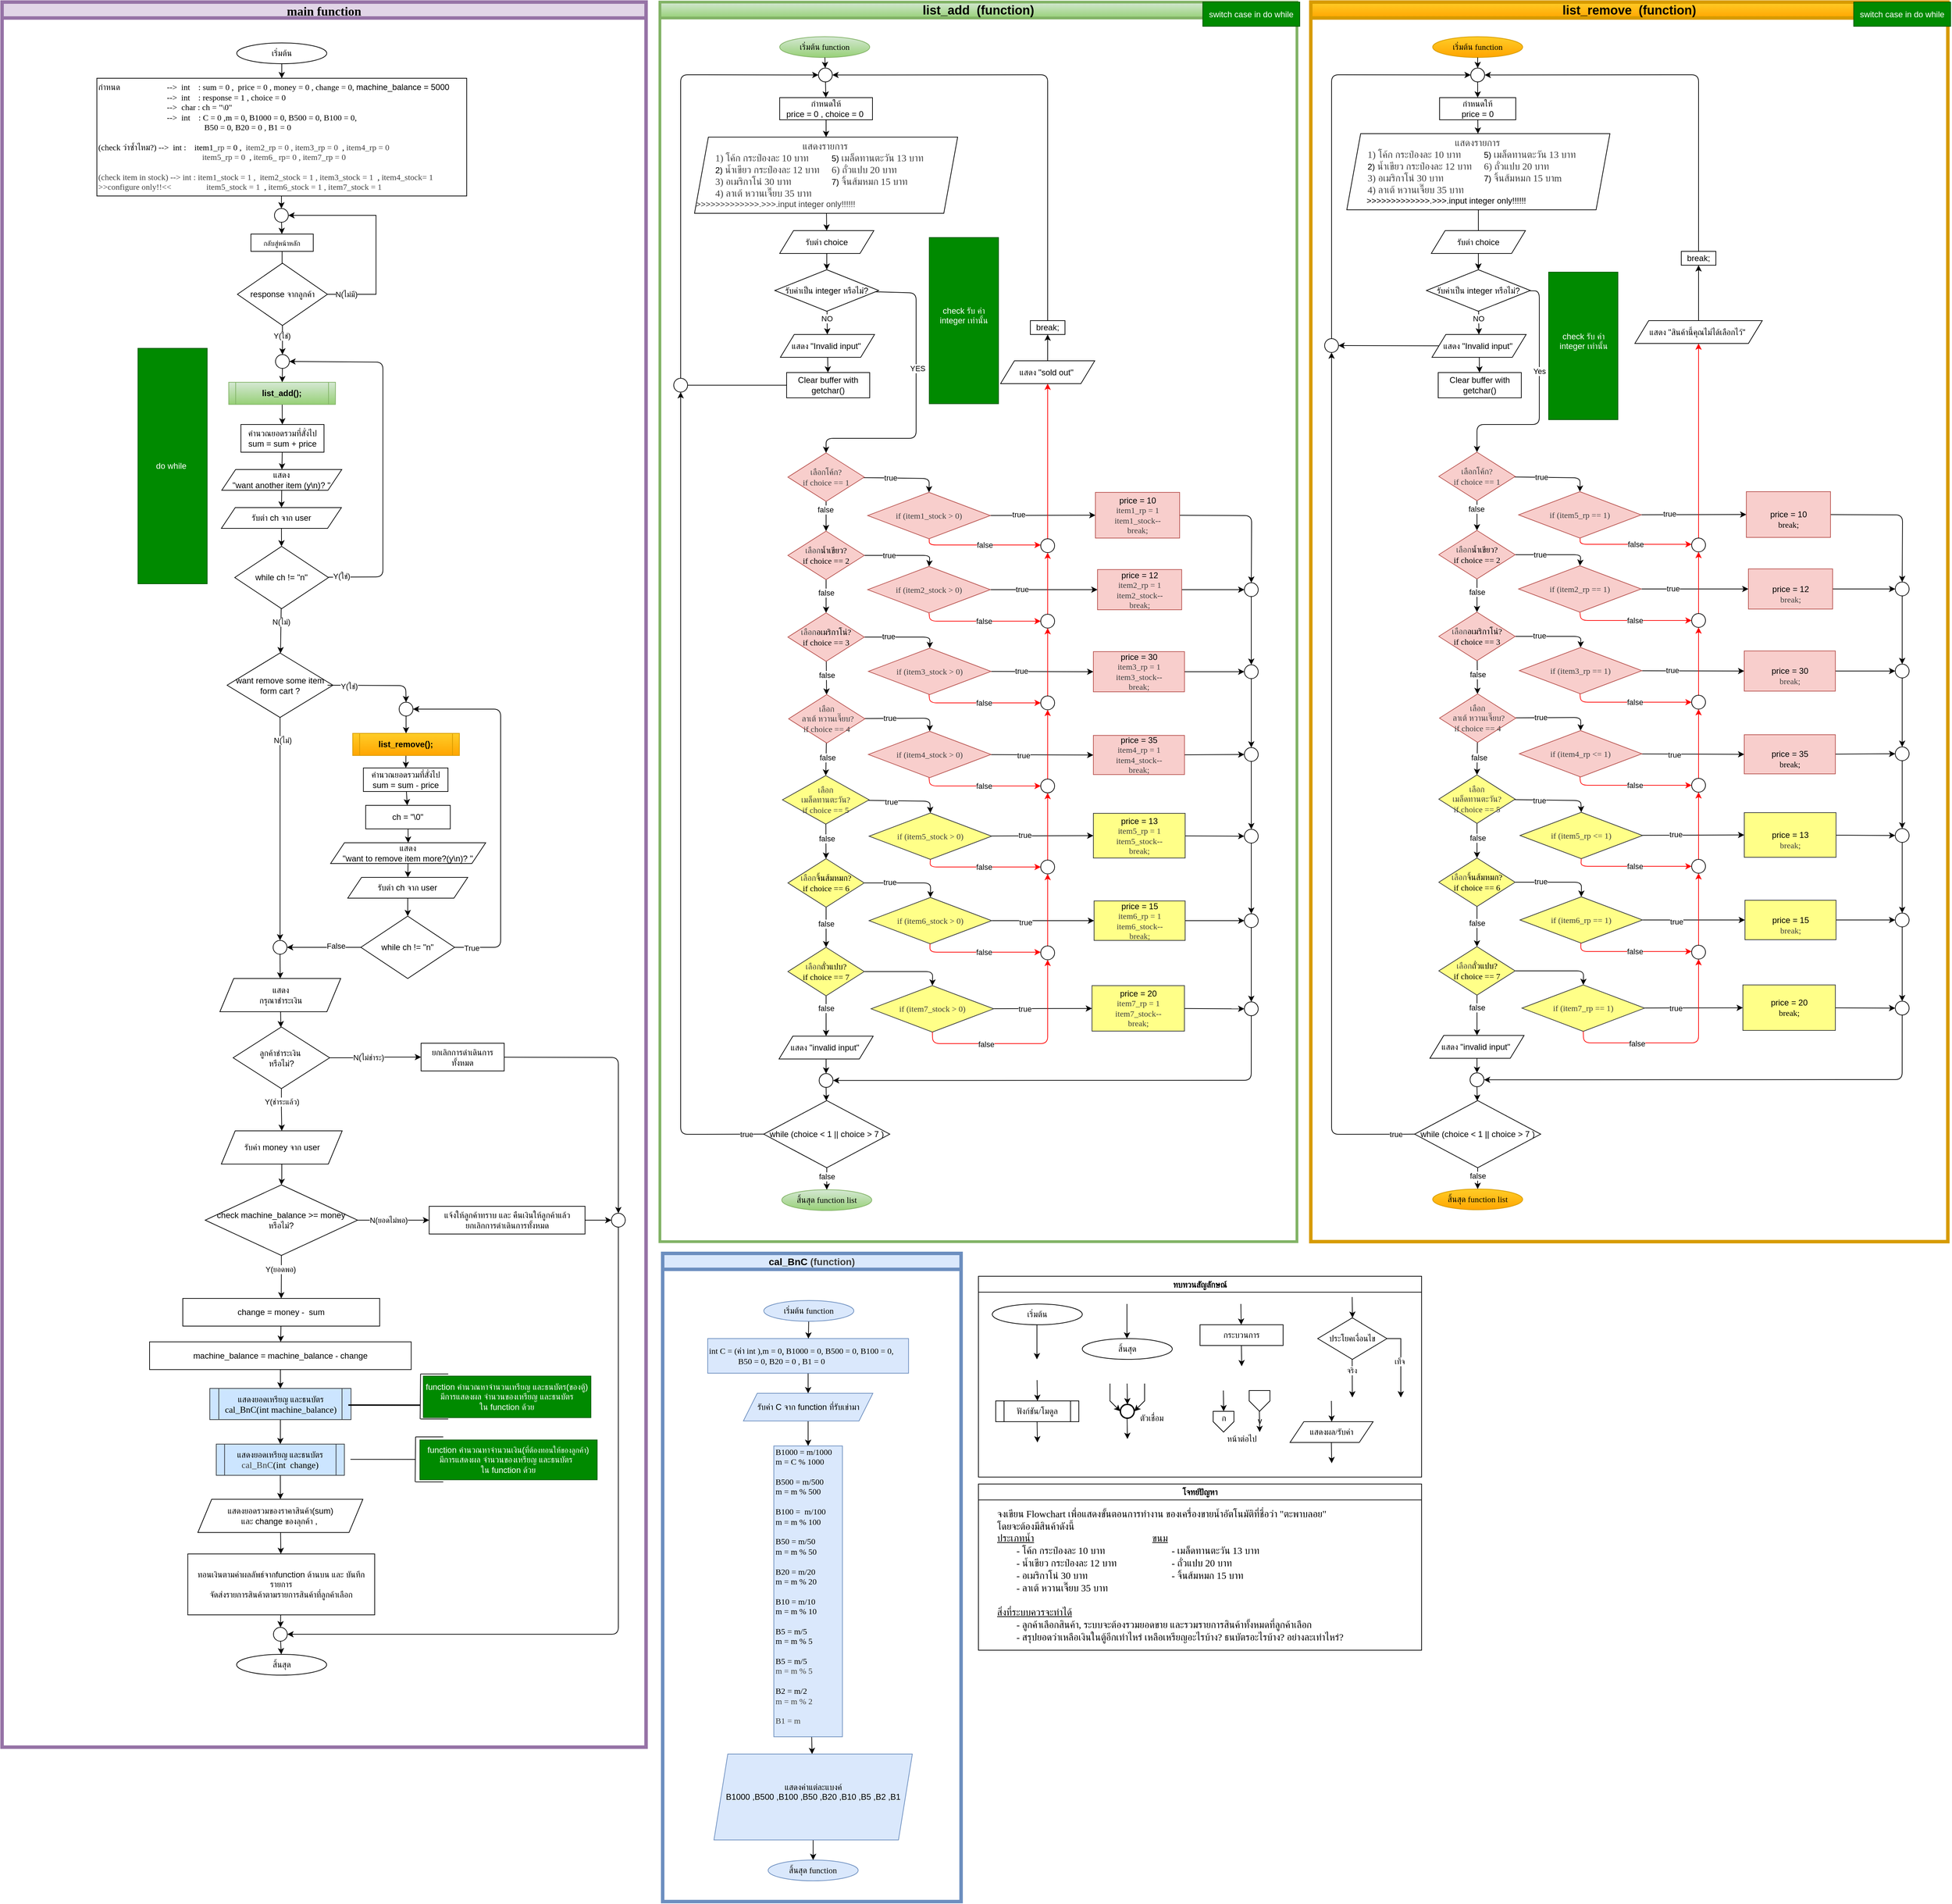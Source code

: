 <mxfile>
    <diagram id="C5RBs43oDa-KdzZeNtuy" name="Page-1">
        <mxGraphModel dx="1604" dy="453" grid="1" gridSize="10" guides="1" tooltips="1" connect="1" arrows="1" fold="1" page="1" pageScale="1" pageWidth="827" pageHeight="1169" math="0" shadow="0">
            <root>
                <mxCell id="WIyWlLk6GJQsqaUBKTNV-0"/>
                <mxCell id="WIyWlLk6GJQsqaUBKTNV-1" parent="WIyWlLk6GJQsqaUBKTNV-0"/>
                <mxCell id="M7CGMbNuYNeq0SnUNNgH-6" value="ทบทวนสัญลักษณ์" style="swimlane;fontFamily=Sarabun;fontSource=https%3A%2F%2Ffonts.googleapis.com%2Fcss%3Ffamily%3DSarabun;" parent="WIyWlLk6GJQsqaUBKTNV-1" vertex="1">
                    <mxGeometry x="630" y="1880" width="640" height="290" as="geometry"/>
                </mxCell>
                <mxCell id="M7CGMbNuYNeq0SnUNNgH-2" value="&lt;font data-font-src=&quot;https://fonts.googleapis.com/css?family=Sarabun&quot; face=&quot;Sarabun&quot;&gt;เริ่มต้น&lt;/font&gt;" style="ellipse;whiteSpace=wrap;html=1;" parent="M7CGMbNuYNeq0SnUNNgH-6" vertex="1">
                    <mxGeometry x="20" y="40" width="130" height="30" as="geometry"/>
                </mxCell>
                <mxCell id="M7CGMbNuYNeq0SnUNNgH-5" value="" style="endArrow=classic;html=1;rounded=0;" parent="M7CGMbNuYNeq0SnUNNgH-6" edge="1">
                    <mxGeometry width="50" height="50" relative="1" as="geometry">
                        <mxPoint x="84.5" y="70" as="sourcePoint"/>
                        <mxPoint x="84.5" y="120" as="targetPoint"/>
                    </mxGeometry>
                </mxCell>
                <mxCell id="M7CGMbNuYNeq0SnUNNgH-3" value="&lt;font face=&quot;Sarabun&quot;&gt;สิ้นสุด&lt;/font&gt;" style="ellipse;whiteSpace=wrap;html=1;" parent="M7CGMbNuYNeq0SnUNNgH-6" vertex="1">
                    <mxGeometry x="150" y="90" width="130" height="30" as="geometry"/>
                </mxCell>
                <mxCell id="M7CGMbNuYNeq0SnUNNgH-4" value="" style="endArrow=classic;html=1;rounded=0;" parent="M7CGMbNuYNeq0SnUNNgH-6" edge="1">
                    <mxGeometry width="50" height="50" relative="1" as="geometry">
                        <mxPoint x="214.5" y="40" as="sourcePoint"/>
                        <mxPoint x="214.5" y="90" as="targetPoint"/>
                    </mxGeometry>
                </mxCell>
                <mxCell id="mvioNwK95yMqdUQ73LqQ-0" value="กระบวนการ" style="rounded=0;whiteSpace=wrap;html=1;fontFamily=Sarabun;fontSource=https%3A%2F%2Ffonts.googleapis.com%2Fcss%3Ffamily%3DSarabun;" parent="M7CGMbNuYNeq0SnUNNgH-6" vertex="1">
                    <mxGeometry x="320" y="70" width="120" height="30" as="geometry"/>
                </mxCell>
                <mxCell id="mvioNwK95yMqdUQ73LqQ-1" value="" style="endArrow=classic;html=1;rounded=0;" parent="M7CGMbNuYNeq0SnUNNgH-6" edge="1">
                    <mxGeometry width="50" height="50" relative="1" as="geometry">
                        <mxPoint x="379" y="40" as="sourcePoint"/>
                        <mxPoint x="379.5" y="70" as="targetPoint"/>
                    </mxGeometry>
                </mxCell>
                <mxCell id="mvioNwK95yMqdUQ73LqQ-2" value="" style="endArrow=classic;html=1;rounded=0;" parent="M7CGMbNuYNeq0SnUNNgH-6" edge="1">
                    <mxGeometry width="50" height="50" relative="1" as="geometry">
                        <mxPoint x="379.75" y="100" as="sourcePoint"/>
                        <mxPoint x="380.25" y="130" as="targetPoint"/>
                    </mxGeometry>
                </mxCell>
                <mxCell id="mvioNwK95yMqdUQ73LqQ-3" value="ประโยคเงื่อนไข" style="rhombus;whiteSpace=wrap;html=1;fontFamily=Sarabun;fontSource=https%3A%2F%2Ffonts.googleapis.com%2Fcss%3Ffamily%3DSarabun;" parent="M7CGMbNuYNeq0SnUNNgH-6" vertex="1">
                    <mxGeometry x="490" y="60" width="100" height="60" as="geometry"/>
                </mxCell>
                <mxCell id="mvioNwK95yMqdUQ73LqQ-4" value="" style="endArrow=classic;html=1;rounded=0;" parent="M7CGMbNuYNeq0SnUNNgH-6" edge="1">
                    <mxGeometry width="50" height="50" relative="1" as="geometry">
                        <mxPoint x="539.71" y="30" as="sourcePoint"/>
                        <mxPoint x="540.21" y="60" as="targetPoint"/>
                    </mxGeometry>
                </mxCell>
                <mxCell id="mvioNwK95yMqdUQ73LqQ-5" value="" style="endArrow=classic;html=1;rounded=0;" parent="M7CGMbNuYNeq0SnUNNgH-6" edge="1">
                    <mxGeometry width="50" height="50" relative="1" as="geometry">
                        <mxPoint x="539.71" y="120" as="sourcePoint"/>
                        <mxPoint x="540" y="175" as="targetPoint"/>
                    </mxGeometry>
                </mxCell>
                <mxCell id="mvioNwK95yMqdUQ73LqQ-7" value="จริง" style="edgeLabel;html=1;align=center;verticalAlign=middle;resizable=0;points=[];fontFamily=Sarabun;fontSource=https%3A%2F%2Ffonts.googleapis.com%2Fcss%3Ffamily%3DSarabun;" parent="mvioNwK95yMqdUQ73LqQ-5" vertex="1" connectable="0">
                    <mxGeometry x="-0.414" y="-1" relative="1" as="geometry">
                        <mxPoint as="offset"/>
                    </mxGeometry>
                </mxCell>
                <mxCell id="mvioNwK95yMqdUQ73LqQ-6" value="" style="endArrow=classic;html=1;rounded=0;exitX=1;exitY=0.5;exitDx=0;exitDy=0;" parent="M7CGMbNuYNeq0SnUNNgH-6" source="mvioNwK95yMqdUQ73LqQ-3" edge="1">
                    <mxGeometry width="50" height="50" relative="1" as="geometry">
                        <mxPoint x="620" y="95" as="sourcePoint"/>
                        <mxPoint x="610" y="175" as="targetPoint"/>
                        <Array as="points">
                            <mxPoint x="610" y="90"/>
                        </Array>
                    </mxGeometry>
                </mxCell>
                <mxCell id="mvioNwK95yMqdUQ73LqQ-8" value="&lt;font data-font-src=&quot;https://fonts.googleapis.com/css?family=Sarabun&quot; face=&quot;Sarabun&quot;&gt;เท็จ&lt;/font&gt;" style="edgeLabel;html=1;align=center;verticalAlign=middle;resizable=0;points=[];" parent="mvioNwK95yMqdUQ73LqQ-6" vertex="1" connectable="0">
                    <mxGeometry x="-0.002" y="-2" relative="1" as="geometry">
                        <mxPoint as="offset"/>
                    </mxGeometry>
                </mxCell>
                <mxCell id="mvioNwK95yMqdUQ73LqQ-9" value="&lt;font data-font-src=&quot;https://fonts.googleapis.com/css?family=Sarabun&quot; face=&quot;Sarabun&quot;&gt;ฟังก์ชัน/โมดูล&lt;/font&gt;" style="shape=process;whiteSpace=wrap;html=1;backgroundOutline=1;" parent="M7CGMbNuYNeq0SnUNNgH-6" vertex="1">
                    <mxGeometry x="25" y="180" width="120" height="30" as="geometry"/>
                </mxCell>
                <mxCell id="mvioNwK95yMqdUQ73LqQ-11" value="" style="endArrow=classic;html=1;rounded=0;" parent="M7CGMbNuYNeq0SnUNNgH-6" edge="1">
                    <mxGeometry width="50" height="50" relative="1" as="geometry">
                        <mxPoint x="84.71" y="150" as="sourcePoint"/>
                        <mxPoint x="85.21" y="180" as="targetPoint"/>
                    </mxGeometry>
                </mxCell>
                <mxCell id="mvioNwK95yMqdUQ73LqQ-12" value="" style="endArrow=classic;html=1;rounded=0;" parent="M7CGMbNuYNeq0SnUNNgH-6" edge="1">
                    <mxGeometry width="50" height="50" relative="1" as="geometry">
                        <mxPoint x="84.71" y="210" as="sourcePoint"/>
                        <mxPoint x="85.21" y="240" as="targetPoint"/>
                    </mxGeometry>
                </mxCell>
                <mxCell id="mvioNwK95yMqdUQ73LqQ-13" value="" style="strokeWidth=2;html=1;shape=mxgraph.flowchart.start_2;whiteSpace=wrap;" parent="M7CGMbNuYNeq0SnUNNgH-6" vertex="1">
                    <mxGeometry x="205" y="185" width="20" height="20" as="geometry"/>
                </mxCell>
                <mxCell id="mvioNwK95yMqdUQ73LqQ-16" value="" style="endArrow=classic;html=1;rounded=0;" parent="M7CGMbNuYNeq0SnUNNgH-6" edge="1">
                    <mxGeometry width="50" height="50" relative="1" as="geometry">
                        <mxPoint x="214.71" y="155" as="sourcePoint"/>
                        <mxPoint x="215.21" y="185" as="targetPoint"/>
                    </mxGeometry>
                </mxCell>
                <mxCell id="mvioNwK95yMqdUQ73LqQ-17" value="" style="endArrow=classic;html=1;rounded=0;entryX=0;entryY=0.5;entryDx=0;entryDy=0;entryPerimeter=0;" parent="M7CGMbNuYNeq0SnUNNgH-6" target="mvioNwK95yMqdUQ73LqQ-13" edge="1">
                    <mxGeometry width="50" height="50" relative="1" as="geometry">
                        <mxPoint x="190.0" y="155" as="sourcePoint"/>
                        <mxPoint x="190.5" y="185" as="targetPoint"/>
                        <Array as="points">
                            <mxPoint x="190" y="180"/>
                        </Array>
                    </mxGeometry>
                </mxCell>
                <mxCell id="mvioNwK95yMqdUQ73LqQ-18" value="" style="endArrow=classic;html=1;rounded=0;entryX=1;entryY=0.5;entryDx=0;entryDy=0;entryPerimeter=0;" parent="M7CGMbNuYNeq0SnUNNgH-6" target="mvioNwK95yMqdUQ73LqQ-13" edge="1">
                    <mxGeometry width="50" height="50" relative="1" as="geometry">
                        <mxPoint x="240.0" y="155" as="sourcePoint"/>
                        <mxPoint x="240.5" y="185" as="targetPoint"/>
                        <Array as="points">
                            <mxPoint x="240" y="180"/>
                        </Array>
                    </mxGeometry>
                </mxCell>
                <mxCell id="mvioNwK95yMqdUQ73LqQ-19" value="" style="endArrow=classic;html=1;rounded=0;" parent="M7CGMbNuYNeq0SnUNNgH-6" edge="1">
                    <mxGeometry width="50" height="50" relative="1" as="geometry">
                        <mxPoint x="214.71" y="205" as="sourcePoint"/>
                        <mxPoint x="215.21" y="235" as="targetPoint"/>
                    </mxGeometry>
                </mxCell>
                <mxCell id="mvioNwK95yMqdUQ73LqQ-20" value="&lt;font data-font-src=&quot;https://fonts.googleapis.com/css?family=Sarabun&quot; face=&quot;Sarabun&quot;&gt;ตัวเชื่อม&lt;/font&gt;" style="text;html=1;align=center;verticalAlign=middle;resizable=0;points=[];autosize=1;strokeColor=none;fillColor=none;" parent="M7CGMbNuYNeq0SnUNNgH-6" vertex="1">
                    <mxGeometry x="220" y="190" width="60" height="30" as="geometry"/>
                </mxCell>
                <mxCell id="mvioNwK95yMqdUQ73LqQ-25" value="" style="endArrow=classic;html=1;rounded=0;" parent="M7CGMbNuYNeq0SnUNNgH-6" edge="1">
                    <mxGeometry width="50" height="50" relative="1" as="geometry">
                        <mxPoint x="353.71" y="165" as="sourcePoint"/>
                        <mxPoint x="354.21" y="195" as="targetPoint"/>
                    </mxGeometry>
                </mxCell>
                <mxCell id="mvioNwK95yMqdUQ73LqQ-21" value="" style="verticalLabelPosition=bottom;verticalAlign=top;html=1;shape=offPageConnector;rounded=0;size=0.5;" parent="M7CGMbNuYNeq0SnUNNgH-6" vertex="1">
                    <mxGeometry x="339" y="195" width="30" height="30" as="geometry"/>
                </mxCell>
                <mxCell id="mvioNwK95yMqdUQ73LqQ-26" value="" style="endArrow=classic;html=1;rounded=0;" parent="M7CGMbNuYNeq0SnUNNgH-6" edge="1">
                    <mxGeometry width="50" height="50" relative="1" as="geometry">
                        <mxPoint x="405.71" y="195" as="sourcePoint"/>
                        <mxPoint x="406.21" y="225" as="targetPoint"/>
                    </mxGeometry>
                </mxCell>
                <mxCell id="mvioNwK95yMqdUQ73LqQ-27" value="v" style="verticalLabelPosition=bottom;verticalAlign=top;html=1;shape=offPageConnector;rounded=0;size=0.5;" parent="M7CGMbNuYNeq0SnUNNgH-6" vertex="1">
                    <mxGeometry x="391" y="165" width="30" height="30" as="geometry"/>
                </mxCell>
                <mxCell id="mvioNwK95yMqdUQ73LqQ-28" value="หน้าต่อไป" style="text;html=1;align=center;verticalAlign=middle;resizable=0;points=[];autosize=1;strokeColor=none;fillColor=none;fontFamily=Sarabun;fontSource=https%3A%2F%2Ffonts.googleapis.com%2Fcss%3Ffamily%3DSarabun;" parent="M7CGMbNuYNeq0SnUNNgH-6" vertex="1">
                    <mxGeometry x="345" y="220" width="70" height="30" as="geometry"/>
                </mxCell>
                <mxCell id="mvioNwK95yMqdUQ73LqQ-29" value="ก" style="text;html=1;align=center;verticalAlign=middle;resizable=0;points=[];autosize=1;strokeColor=none;fillColor=none;fontFamily=Sarabun;fontSource=https%3A%2F%2Ffonts.googleapis.com%2Fcss%3Ffamily%3DSarabun;" parent="M7CGMbNuYNeq0SnUNNgH-6" vertex="1">
                    <mxGeometry x="339" y="190" width="30" height="30" as="geometry"/>
                </mxCell>
                <mxCell id="mvioNwK95yMqdUQ73LqQ-32" value="แสดงผล/รับค่า" style="shape=parallelogram;perimeter=parallelogramPerimeter;whiteSpace=wrap;html=1;fixedSize=1;fontFamily=Sarabun;fontSource=https%3A%2F%2Ffonts.googleapis.com%2Fcss%3Ffamily%3DSarabun;" parent="M7CGMbNuYNeq0SnUNNgH-6" vertex="1">
                    <mxGeometry x="450" y="210" width="120" height="30" as="geometry"/>
                </mxCell>
                <mxCell id="mvioNwK95yMqdUQ73LqQ-33" value="" style="endArrow=classic;html=1;rounded=0;" parent="M7CGMbNuYNeq0SnUNNgH-6" edge="1">
                    <mxGeometry width="50" height="50" relative="1" as="geometry">
                        <mxPoint x="509.71" y="180" as="sourcePoint"/>
                        <mxPoint x="510.21" y="210" as="targetPoint"/>
                    </mxGeometry>
                </mxCell>
                <mxCell id="mvioNwK95yMqdUQ73LqQ-34" value="" style="endArrow=classic;html=1;rounded=0;" parent="M7CGMbNuYNeq0SnUNNgH-6" edge="1">
                    <mxGeometry width="50" height="50" relative="1" as="geometry">
                        <mxPoint x="509.71" y="240" as="sourcePoint"/>
                        <mxPoint x="510.21" y="270" as="targetPoint"/>
                    </mxGeometry>
                </mxCell>
                <mxCell id="mvioNwK95yMqdUQ73LqQ-70" value="&lt;font data-font-src=&quot;https://fonts.googleapis.com/css?family=Sarabun&quot; face=&quot;Sarabun&quot;&gt;โจทย์ปัญหา&lt;/font&gt;" style="swimlane;whiteSpace=wrap;html=1;" parent="WIyWlLk6GJQsqaUBKTNV-1" vertex="1">
                    <mxGeometry x="630" y="2180" width="640" height="240" as="geometry"/>
                </mxCell>
                <mxCell id="mvioNwK95yMqdUQ73LqQ-71" value="&lt;font data-font-src=&quot;https://fonts.googleapis.com/css?family=Sarabun&quot; face=&quot;Sarabun&quot; style=&quot;font-size: 14px;&quot;&gt;จงเขียน Flowchart เพื่อแสดงขั้นตอนการทำงาน ของเครื่องขายน้ำอัตโนมัติที่ชื่อว่า &quot;ตะพาบลอย&quot;&lt;br&gt;โดยจะต้องมีสินค้าดังนี้&lt;br&gt;&lt;u&gt;ประเภทน้ำ&lt;span style=&quot;white-space: pre;&quot;&gt;&#x9;&lt;/span&gt;&lt;span style=&quot;white-space: pre;&quot;&gt;&#x9;&lt;/span&gt;&lt;span style=&quot;white-space: pre;&quot;&gt;&#x9;&lt;/span&gt;&lt;span style=&quot;white-space: pre;&quot;&gt;&#x9;&lt;/span&gt;&lt;span style=&quot;white-space: pre;&quot;&gt;&#x9;&lt;/span&gt;&lt;span style=&quot;white-space: pre;&quot;&gt;&#x9;&lt;span style=&quot;white-space: pre;&quot;&gt;&#x9;&lt;/span&gt;ข&lt;/span&gt;นม&lt;/u&gt;&lt;br&gt;&lt;span style=&quot;white-space: pre;&quot;&gt;&#x9;&lt;/span&gt;- โค้ก กระป๋องละ 10 บาท&lt;span style=&quot;white-space: pre;&quot;&gt;&#x9;&lt;/span&gt;&lt;span style=&quot;white-space: pre;&quot;&gt;&#x9;&lt;/span&gt;&lt;span style=&quot;white-space: pre;&quot;&gt;&#x9;&lt;/span&gt;&lt;span style=&quot;white-space: pre;&quot;&gt;&#x9;&lt;/span&gt;- เมล็ดทานตะวัน 13 บาท&lt;br&gt;&lt;span style=&quot;white-space: pre;&quot;&gt;&#x9;&lt;/span&gt;- น้ำเขียว กระป๋องละ 12 บาท&lt;span style=&quot;white-space: pre;&quot;&gt;&#x9;&lt;/span&gt;&lt;span style=&quot;white-space: pre;&quot;&gt;&#x9;&lt;/span&gt;&lt;span style=&quot;white-space: pre;&quot;&gt;&#x9;&lt;/span&gt;- ถั่วแปบ 20 บาท&lt;br&gt;&lt;span style=&quot;white-space: pre;&quot;&gt;&#x9;&lt;/span&gt;- อเมริกาโน่ 30 บาท&lt;span style=&quot;white-space: pre;&quot;&gt;&#x9;&lt;/span&gt;&lt;span style=&quot;white-space: pre;&quot;&gt;&#x9;&lt;/span&gt;&lt;span style=&quot;white-space: pre;&quot;&gt;&#x9;&lt;/span&gt;&lt;span style=&quot;white-space: pre;&quot;&gt;&#x9;&lt;/span&gt;&lt;span style=&quot;white-space: pre;&quot;&gt;&#x9;&lt;/span&gt;- จิ้นส้มหมก 15 บาท&lt;br&gt;&lt;span style=&quot;white-space: pre;&quot;&gt;&#x9;&lt;/span&gt;- ลาเต้ หวานเจี๊ยบ 35 บาท&lt;span style=&quot;white-space: pre;&quot;&gt;&#x9;&lt;/span&gt;&lt;br&gt;&lt;br&gt;&lt;u&gt;สิ่งที่ระบบควรจะทำได้&lt;/u&gt;&lt;br&gt;&lt;span style=&quot;white-space: pre;&quot;&gt;&#x9;&lt;/span&gt;- ลูกค้าเลือกสินค้า, ระบบจะต้องรวมยอดขาย และรวมรายการสินค้าทั้งหมดที่ลูกค้าเลือก&lt;br&gt;&lt;span style=&quot;white-space: pre;&quot;&gt;&#x9;&lt;/span&gt;- สรุปยอดว่าเหลือเงินในตู้อีกเท่าไหร่ เหลือเหรียญอะไรบ้าง? ธนบัตรอะไรบ้าง? อย่างละเท่าไหร่?&lt;br&gt;&lt;br&gt;&lt;br&gt;&lt;/font&gt;" style="text;html=1;align=left;verticalAlign=middle;resizable=0;points=[];autosize=1;strokeColor=none;fillColor=none;fontSize=14;" parent="mvioNwK95yMqdUQ73LqQ-70" vertex="1">
                    <mxGeometry x="25" y="30" width="580" height="240" as="geometry"/>
                </mxCell>
                <mxCell id="154" value="&lt;font style=&quot;font-size: 14px;&quot;&gt;cal_BnC&lt;span style=&quot;color: rgb(63, 63, 63); text-align: left; text-wrap-mode: nowrap;&quot;&gt;&lt;font face=&quot;Helvetica&quot;&gt;&amp;nbsp;(function)&lt;/font&gt;&lt;/span&gt;&lt;/font&gt;" style="swimlane;whiteSpace=wrap;html=1;fillColor=#dae8fc;strokeColor=#6c8ebf;strokeWidth=5;" parent="WIyWlLk6GJQsqaUBKTNV-1" vertex="1">
                    <mxGeometry x="174" y="1847" width="430.97" height="936" as="geometry"/>
                </mxCell>
                <mxCell id="123" value="" style="edgeStyle=none;html=1;" parent="154" source="116" target="122" edge="1">
                    <mxGeometry relative="1" as="geometry"/>
                </mxCell>
                <mxCell id="116" value="int C = (ค่า int ),m = 0,ฺ B1000&amp;nbsp;&lt;span style=&quot;color: rgb(0, 0, 0);&quot;&gt;= 0, B500&amp;nbsp;&lt;/span&gt;&lt;span style=&quot;color: rgb(0, 0, 0);&quot;&gt;= 0, B100&amp;nbsp;&lt;/span&gt;&lt;span style=&quot;color: rgb(0, 0, 0);&quot;&gt;= 0,&lt;/span&gt;&lt;div&gt;&lt;span style=&quot;color: rgb(0, 0, 0);&quot;&gt;&lt;span style=&quot;white-space: pre;&quot;&gt;&#x9;&lt;/span&gt;&amp;nbsp; &amp;nbsp; &amp;nbsp; B50 = 0, B20 = 0 , B1 = 0&amp;nbsp;&lt;/span&gt;&lt;span style=&quot;color: rgb(0, 0, 0);&quot;&gt;&amp;nbsp;&lt;/span&gt;&amp;nbsp;&lt;/div&gt;" style="rounded=0;whiteSpace=wrap;html=1;fontFamily=Sarabun;fontSource=https%3A%2F%2Ffonts.googleapis.com%2Fcss%3Ffamily%3DSarabun;align=left;fillColor=#dae8fc;strokeColor=#6c8ebf;" parent="154" vertex="1">
                    <mxGeometry x="65.03" y="123" width="290.06" height="50" as="geometry"/>
                </mxCell>
                <mxCell id="119" value="" style="edgeStyle=none;html=1;" parent="154" source="117" target="116" edge="1">
                    <mxGeometry relative="1" as="geometry"/>
                </mxCell>
                <mxCell id="117" value="&lt;font data-font-src=&quot;https://fonts.googleapis.com/css?family=Sarabun&quot; face=&quot;Sarabun&quot;&gt;เริ่มต้น function&lt;/font&gt;" style="ellipse;whiteSpace=wrap;html=1;fillColor=#dae8fc;strokeColor=#6c8ebf;" parent="154" vertex="1">
                    <mxGeometry x="146.06" y="68" width="130" height="30" as="geometry"/>
                </mxCell>
                <mxCell id="125" value="" style="edgeStyle=none;html=1;" parent="154" source="122" target="124" edge="1">
                    <mxGeometry relative="1" as="geometry"/>
                </mxCell>
                <mxCell id="122" value="รับค่า C จาก function ที่รับเข่ามา" style="shape=parallelogram;perimeter=parallelogramPerimeter;whiteSpace=wrap;html=1;fixedSize=1;fillColor=#dae8fc;strokeColor=#6c8ebf;" parent="154" vertex="1">
                    <mxGeometry x="116.56" y="202" width="187" height="40" as="geometry"/>
                </mxCell>
                <mxCell id="155" value="" style="edgeStyle=none;html=1;" parent="154" source="124" target="126" edge="1">
                    <mxGeometry relative="1" as="geometry"/>
                </mxCell>
                <mxCell id="124" value="B1000 = m/1000&lt;div&gt;m = C % 1000&lt;/div&gt;&lt;div&gt;&lt;br&gt;&lt;/div&gt;&lt;div&gt;&lt;span style=&quot;color: rgb(0, 0, 0);&quot;&gt;B500 = m/500&lt;/span&gt;&lt;div&gt;m = m % 500&lt;/div&gt;&lt;/div&gt;&lt;div&gt;&lt;br&gt;&lt;/div&gt;&lt;div&gt;&lt;span style=&quot;color: rgb(0, 0, 0);&quot;&gt;B100 =&amp;nbsp; m/100&lt;/span&gt;&lt;div&gt;m = m % 100&lt;/div&gt;&lt;/div&gt;&lt;div&gt;&lt;br&gt;&lt;/div&gt;&lt;div&gt;&lt;span style=&quot;color: rgb(0, 0, 0);&quot;&gt;B50 = m/50&lt;/span&gt;&lt;div&gt;m = m % 50&lt;/div&gt;&lt;/div&gt;&lt;div&gt;&lt;br&gt;&lt;/div&gt;&lt;div&gt;&lt;span style=&quot;color: rgb(0, 0, 0);&quot;&gt;B20 = m/20&lt;/span&gt;&lt;div&gt;m = m % 20&lt;/div&gt;&lt;/div&gt;&lt;div&gt;&lt;br&gt;&lt;/div&gt;&lt;div&gt;&lt;span style=&quot;color: rgb(0, 0, 0);&quot;&gt;B10 = m/10&lt;/span&gt;&lt;div&gt;m = m % 10&lt;/div&gt;&lt;/div&gt;&lt;div&gt;&lt;br&gt;&lt;/div&gt;&lt;div&gt;&lt;span style=&quot;color: rgb(0, 0, 0);&quot;&gt;B5 = m/5&lt;/span&gt;&lt;div&gt;m = m % 5&lt;/div&gt;&lt;/div&gt;&lt;div&gt;&lt;br&gt;&lt;/div&gt;&lt;div&gt;&lt;span style=&quot;color: rgb(0, 0, 0);&quot;&gt;B5 = m/5&lt;/span&gt;&lt;div style=&quot;color: rgb(63, 63, 63);&quot;&gt;m = m % 5&lt;/div&gt;&lt;/div&gt;&lt;div&gt;&lt;br&gt;&lt;/div&gt;&lt;div&gt;&lt;span style=&quot;color: rgb(0, 0, 0);&quot;&gt;B2 = m/2&lt;/span&gt;&lt;div style=&quot;color: rgb(63, 63, 63);&quot;&gt;m = m % 2&lt;/div&gt;&lt;/div&gt;&lt;div style=&quot;color: rgb(63, 63, 63);&quot;&gt;&lt;br&gt;&lt;/div&gt;&lt;div style=&quot;color: rgb(63, 63, 63);&quot;&gt;&lt;div style=&quot;color: rgb(63, 63, 63);&quot;&gt;B1 = m&lt;/div&gt;&lt;/div&gt;&lt;div&gt;&lt;br&gt;&lt;/div&gt;" style="rounded=0;whiteSpace=wrap;html=1;fontFamily=Sarabun;fontSource=https%3A%2F%2Ffonts.googleapis.com%2Fcss%3Ffamily%3DSarabun;align=left;fillColor=#dae8fc;strokeColor=#6c8ebf;" parent="154" vertex="1">
                    <mxGeometry x="160.55" y="278" width="99.03" height="420" as="geometry"/>
                </mxCell>
                <mxCell id="128" value="&lt;font data-font-src=&quot;https://fonts.googleapis.com/css?family=Sarabun&quot; face=&quot;Sarabun&quot;&gt;สิ้นสุด function&lt;/font&gt;" style="ellipse;whiteSpace=wrap;html=1;fillColor=#dae8fc;strokeColor=#6c8ebf;" parent="154" vertex="1">
                    <mxGeometry x="152.31" y="876" width="130" height="30" as="geometry"/>
                </mxCell>
                <mxCell id="156" value="" style="edgeStyle=none;html=1;entryX=0.5;entryY=0;entryDx=0;entryDy=0;" parent="154" source="126" target="128" edge="1">
                    <mxGeometry relative="1" as="geometry">
                        <mxPoint x="217.31" y="873" as="targetPoint"/>
                    </mxGeometry>
                </mxCell>
                <mxCell id="126" value="แสดงค่าแต่ละแบงค์&lt;div&gt;B1000 ,B500 ,B100 ,B50 ,B20 ,B10 ,B5 ,B2 ,B1&lt;br&gt;&lt;div&gt;&lt;br&gt;&lt;/div&gt;&lt;/div&gt;" style="shape=parallelogram;perimeter=parallelogramPerimeter;whiteSpace=wrap;html=1;fixedSize=1;fillColor=#dae8fc;strokeColor=#6c8ebf;" parent="154" vertex="1">
                    <mxGeometry x="74.06" y="723" width="286.5" height="124" as="geometry"/>
                </mxCell>
                <mxCell id="337" value="&lt;font style=&quot;font-size: 18px;&quot;&gt;list_remove&amp;nbsp; (function)&lt;/font&gt;" style="swimlane;whiteSpace=wrap;html=1;fillColor=#ffcd28;strokeColor=#d79b00;gradientColor=#ffa500;strokeWidth=5;" parent="WIyWlLk6GJQsqaUBKTNV-1" vertex="1">
                    <mxGeometry x="1110" y="40" width="920" height="1790" as="geometry"/>
                </mxCell>
                <mxCell id="338" style="edgeStyle=none;html=1;" parent="337" source="396" target="365" edge="1">
                    <mxGeometry relative="1" as="geometry"/>
                </mxCell>
                <mxCell id="339" value="&lt;font data-font-src=&quot;https://fonts.googleapis.com/css?family=Sarabun&quot; face=&quot;Sarabun&quot;&gt;เริ่มต้น function&lt;/font&gt;" style="ellipse;whiteSpace=wrap;html=1;fillColor=#ffcd28;strokeColor=#d79b00;gradientColor=#ffa500;" parent="337" vertex="1">
                    <mxGeometry x="176.0" y="50" width="130" height="30" as="geometry"/>
                </mxCell>
                <mxCell id="340" value="" style="edgeStyle=none;html=1;" parent="337" source="344" target="349" edge="1">
                    <mxGeometry relative="1" as="geometry"/>
                </mxCell>
                <mxCell id="341" value="false" style="edgeLabel;html=1;align=center;verticalAlign=middle;resizable=0;points=[];" parent="340" vertex="1" connectable="0">
                    <mxGeometry x="-0.444" y="-1" relative="1" as="geometry">
                        <mxPoint as="offset"/>
                    </mxGeometry>
                </mxCell>
                <mxCell id="521" style="edgeStyle=none;html=1;entryX=0.5;entryY=0;entryDx=0;entryDy=0;" parent="337" source="344" target="518" edge="1">
                    <mxGeometry relative="1" as="geometry">
                        <Array as="points">
                            <mxPoint x="389" y="687"/>
                        </Array>
                    </mxGeometry>
                </mxCell>
                <mxCell id="529" value="true" style="edgeLabel;html=1;align=center;verticalAlign=middle;resizable=0;points=[];" parent="521" vertex="1" connectable="0">
                    <mxGeometry x="-0.322" relative="1" as="geometry">
                        <mxPoint as="offset"/>
                    </mxGeometry>
                </mxCell>
                <mxCell id="344" value="&lt;span style=&quot;color: rgb(63, 63, 63); font-family: Sarabun; text-align: left;&quot;&gt;เลือกโค้ก?&lt;/span&gt;&lt;div&gt;&lt;span style=&quot;color: rgb(63, 63, 63); font-family: Sarabun; text-align: left;&quot;&gt;if choice == 1&lt;/span&gt;&lt;/div&gt;" style="rhombus;whiteSpace=wrap;html=1;fillColor=#f8cecc;strokeColor=#b85450;" parent="337" vertex="1">
                    <mxGeometry x="184.89" y="650" width="110.22" height="70" as="geometry"/>
                </mxCell>
                <mxCell id="345" value="" style="edgeStyle=none;html=1;" parent="337" source="349" target="354" edge="1">
                    <mxGeometry relative="1" as="geometry"/>
                </mxCell>
                <mxCell id="346" value="false" style="edgeLabel;html=1;align=center;verticalAlign=middle;resizable=0;points=[];" parent="345" vertex="1" connectable="0">
                    <mxGeometry x="-0.201" relative="1" as="geometry">
                        <mxPoint as="offset"/>
                    </mxGeometry>
                </mxCell>
                <mxCell id="531" style="edgeStyle=none;html=1;entryX=0.5;entryY=0;entryDx=0;entryDy=0;" parent="337" source="349" target="528" edge="1">
                    <mxGeometry relative="1" as="geometry">
                        <Array as="points">
                            <mxPoint x="390" y="798"/>
                        </Array>
                    </mxGeometry>
                </mxCell>
                <mxCell id="533" value="true" style="edgeLabel;html=1;align=center;verticalAlign=middle;resizable=0;points=[];" parent="531" vertex="1" connectable="0">
                    <mxGeometry x="-0.36" relative="1" as="geometry">
                        <mxPoint as="offset"/>
                    </mxGeometry>
                </mxCell>
                <mxCell id="349" value="&lt;div&gt;&lt;span style=&quot;color: rgb(63, 63, 63); font-family: Sarabun; text-align: left;&quot;&gt;เลือก&lt;/span&gt;&lt;span style=&quot;font-family: Sarabun; text-align: left; background-color: transparent;&quot;&gt;น้ำเขียว?&lt;/span&gt;&lt;/div&gt;&lt;div&gt;&lt;span style=&quot;font-family: Sarabun; text-align: left; background-color: transparent;&quot;&gt;if choice == 2&lt;/span&gt;&lt;/div&gt;" style="rhombus;whiteSpace=wrap;html=1;fillColor=#f8cecc;strokeColor=#b85450;" parent="337" vertex="1">
                    <mxGeometry x="184.89" y="763" width="110.22" height="70" as="geometry"/>
                </mxCell>
                <mxCell id="350" value="" style="edgeStyle=none;html=1;" parent="337" source="354" target="359" edge="1">
                    <mxGeometry relative="1" as="geometry"/>
                </mxCell>
                <mxCell id="351" value="false" style="edgeLabel;html=1;align=center;verticalAlign=middle;resizable=0;points=[];" parent="350" vertex="1" connectable="0">
                    <mxGeometry x="-0.199" relative="1" as="geometry">
                        <mxPoint as="offset"/>
                    </mxGeometry>
                </mxCell>
                <mxCell id="537" style="edgeStyle=none;html=1;entryX=0.5;entryY=0;entryDx=0;entryDy=0;" parent="337" source="354" target="534" edge="1">
                    <mxGeometry relative="1" as="geometry">
                        <Array as="points">
                            <mxPoint x="390" y="916"/>
                        </Array>
                    </mxGeometry>
                </mxCell>
                <mxCell id="540" value="true" style="edgeLabel;html=1;align=center;verticalAlign=middle;resizable=0;points=[];" parent="537" vertex="1" connectable="0">
                    <mxGeometry x="-0.377" y="1" relative="1" as="geometry">
                        <mxPoint as="offset"/>
                    </mxGeometry>
                </mxCell>
                <mxCell id="354" value="&lt;div&gt;&lt;span style=&quot;color: rgb(63, 63, 63); font-family: Sarabun; text-align: left;&quot;&gt;เลือก&lt;/span&gt;&lt;span style=&quot;font-family: Sarabun; text-align: left; background-color: transparent;&quot;&gt;อเมริกาโน่?&lt;/span&gt;&lt;/div&gt;&lt;div&gt;&lt;span style=&quot;font-family: Sarabun; text-align: left; background-color: transparent;&quot;&gt;if choice == 3&lt;/span&gt;&lt;/div&gt;" style="rhombus;whiteSpace=wrap;html=1;fillColor=#f8cecc;strokeColor=#b85450;" parent="337" vertex="1">
                    <mxGeometry x="184.89" y="881" width="110.22" height="70" as="geometry"/>
                </mxCell>
                <mxCell id="357" value="" style="edgeStyle=none;html=1;entryX=0.5;entryY=0;entryDx=0;entryDy=0;" parent="337" source="359" target="370" edge="1">
                    <mxGeometry relative="1" as="geometry">
                        <mxPoint x="240.288" y="1113" as="targetPoint"/>
                    </mxGeometry>
                </mxCell>
                <mxCell id="358" value="false" style="edgeLabel;html=1;align=center;verticalAlign=middle;resizable=0;points=[];" parent="357" vertex="1" connectable="0">
                    <mxGeometry x="-0.096" y="2" relative="1" as="geometry">
                        <mxPoint as="offset"/>
                    </mxGeometry>
                </mxCell>
                <mxCell id="538" style="edgeStyle=none;html=1;entryX=0.5;entryY=0;entryDx=0;entryDy=0;" parent="337" source="359" target="535" edge="1">
                    <mxGeometry relative="1" as="geometry">
                        <Array as="points">
                            <mxPoint x="390" y="1033"/>
                        </Array>
                    </mxGeometry>
                </mxCell>
                <mxCell id="541" value="true" style="edgeLabel;html=1;align=center;verticalAlign=middle;resizable=0;points=[];" parent="538" vertex="1" connectable="0">
                    <mxGeometry x="-0.362" y="1" relative="1" as="geometry">
                        <mxPoint as="offset"/>
                    </mxGeometry>
                </mxCell>
                <mxCell id="359" value="&lt;div&gt;&lt;span style=&quot;color: rgb(63, 63, 63); font-family: Sarabun; text-align: left;&quot;&gt;เลือก&lt;/span&gt;&lt;/div&gt;&lt;span style=&quot;color: rgb(63, 63, 63); font-family: Sarabun; text-align: left;&quot;&gt;&amp;nbsp;&lt;/span&gt;&lt;span style=&quot;color: rgb(63, 63, 63); font-family: Sarabun; text-align: left;&quot;&gt;ลาเต้ หวานเจี๊ยบ?&lt;/span&gt;&lt;div&gt;&lt;span style=&quot;color: rgb(63, 63, 63); font-family: Sarabun; text-align: left;&quot;&gt;if choice == 4&lt;/span&gt;&lt;/div&gt;" style="rhombus;whiteSpace=wrap;html=1;fillColor=#f8cecc;strokeColor=#b85450;" parent="337" vertex="1">
                    <mxGeometry x="185.89" y="999" width="110.22" height="70" as="geometry"/>
                </mxCell>
                <mxCell id="527" value="" style="edgeStyle=none;html=1;" parent="337" source="365" target="526" edge="1">
                    <mxGeometry relative="1" as="geometry"/>
                </mxCell>
                <mxCell id="365" value="กำหนดให้&lt;div&gt;price = 0&lt;/div&gt;" style="whiteSpace=wrap;html=1;" parent="337" vertex="1">
                    <mxGeometry x="186.0" y="138" width="110" height="32" as="geometry"/>
                </mxCell>
                <mxCell id="368" value="" style="edgeStyle=none;html=1;" parent="337" source="370" target="376" edge="1">
                    <mxGeometry relative="1" as="geometry"/>
                </mxCell>
                <mxCell id="369" value="false" style="edgeLabel;html=1;align=center;verticalAlign=middle;resizable=0;points=[];" parent="368" vertex="1" connectable="0">
                    <mxGeometry x="-0.183" y="1" relative="1" as="geometry">
                        <mxPoint as="offset"/>
                    </mxGeometry>
                </mxCell>
                <mxCell id="539" style="edgeStyle=none;html=1;entryX=0.5;entryY=0;entryDx=0;entryDy=0;" parent="337" source="370" target="536" edge="1">
                    <mxGeometry relative="1" as="geometry">
                        <Array as="points">
                            <mxPoint x="390" y="1153"/>
                        </Array>
                    </mxGeometry>
                </mxCell>
                <mxCell id="542" value="true" style="edgeLabel;html=1;align=center;verticalAlign=middle;resizable=0;points=[];" parent="539" vertex="1" connectable="0">
                    <mxGeometry x="-0.368" y="-1" relative="1" as="geometry">
                        <mxPoint as="offset"/>
                    </mxGeometry>
                </mxCell>
                <mxCell id="370" value="&lt;span style=&quot;color: rgb(63, 63, 63); font-family: Sarabun; text-align: left;&quot;&gt;เลือก&lt;/span&gt;&lt;div&gt;&lt;span style=&quot;color: rgb(63, 63, 63); font-family: Sarabun; text-align: left;&quot;&gt;เมล็ดทานตะวัน?&lt;/span&gt;&lt;/div&gt;&lt;div&gt;&lt;span style=&quot;color: rgb(63, 63, 63); font-family: Sarabun; text-align: left;&quot;&gt;if choice == 5&lt;/span&gt;&lt;/div&gt;" style="rhombus;whiteSpace=wrap;html=1;fillColor=#ffff88;strokeColor=#36393d;" parent="337" vertex="1">
                    <mxGeometry x="184.89" y="1116" width="110.22" height="70" as="geometry"/>
                </mxCell>
                <mxCell id="374" value="" style="edgeStyle=none;html=1;" parent="337" source="376" target="383" edge="1">
                    <mxGeometry relative="1" as="geometry"/>
                </mxCell>
                <mxCell id="375" value="false" style="edgeLabel;html=1;align=center;verticalAlign=middle;resizable=0;points=[];" parent="374" vertex="1" connectable="0">
                    <mxGeometry x="-0.176" relative="1" as="geometry">
                        <mxPoint as="offset"/>
                    </mxGeometry>
                </mxCell>
                <mxCell id="544" style="edgeStyle=none;html=1;entryX=0.5;entryY=0;entryDx=0;entryDy=0;" parent="337" source="376" target="543" edge="1">
                    <mxGeometry relative="1" as="geometry">
                        <Array as="points">
                            <mxPoint x="391" y="1271"/>
                        </Array>
                    </mxGeometry>
                </mxCell>
                <mxCell id="545" value="true" style="edgeLabel;html=1;align=center;verticalAlign=middle;resizable=0;points=[];" parent="544" vertex="1" connectable="0">
                    <mxGeometry x="-0.374" y="1" relative="1" as="geometry">
                        <mxPoint as="offset"/>
                    </mxGeometry>
                </mxCell>
                <mxCell id="376" value="&lt;div&gt;&lt;span style=&quot;color: rgb(63, 63, 63); font-family: Sarabun; text-align: left;&quot;&gt;เลือก&lt;/span&gt;&lt;span style=&quot;font-family: Sarabun; text-align: left; background-color: transparent;&quot;&gt;จิ้นส้มหมก?&lt;/span&gt;&lt;/div&gt;&lt;div&gt;&lt;span style=&quot;font-family: Sarabun; text-align: left; background-color: transparent;&quot;&gt;if choice == 6&lt;/span&gt;&lt;/div&gt;" style="rhombus;whiteSpace=wrap;html=1;fillColor=#ffff88;strokeColor=#36393d;" parent="337" vertex="1">
                    <mxGeometry x="184.89" y="1236" width="110.22" height="70" as="geometry"/>
                </mxCell>
                <mxCell id="378" value="&lt;font data-font-src=&quot;https://fonts.googleapis.com/css?family=Sarabun&quot; face=&quot;Sarabun&quot;&gt;สิ้นสุด function list&lt;/font&gt;" style="ellipse;whiteSpace=wrap;html=1;fillColor=#ffcd28;strokeColor=#d79b00;gradientColor=#ffa500;" parent="337" vertex="1">
                    <mxGeometry x="176.0" y="1714" width="130" height="30" as="geometry"/>
                </mxCell>
                <mxCell id="381" value="" style="edgeStyle=none;html=1;entryX=0.5;entryY=0;entryDx=0;entryDy=0;" parent="337" source="383" target="387" edge="1">
                    <mxGeometry relative="1" as="geometry">
                        <mxPoint x="240" y="1469.31" as="targetPoint"/>
                    </mxGeometry>
                </mxCell>
                <mxCell id="548" value="false" style="edgeLabel;html=1;align=center;verticalAlign=middle;resizable=0;points=[];" parent="381" vertex="1" connectable="0">
                    <mxGeometry x="-0.383" y="1" relative="1" as="geometry">
                        <mxPoint x="-1" as="offset"/>
                    </mxGeometry>
                </mxCell>
                <mxCell id="547" style="edgeStyle=none;html=1;entryX=0.5;entryY=0;entryDx=0;entryDy=0;" parent="337" source="383" target="546" edge="1">
                    <mxGeometry relative="1" as="geometry">
                        <Array as="points">
                            <mxPoint x="394" y="1399"/>
                        </Array>
                    </mxGeometry>
                </mxCell>
                <mxCell id="383" value="&lt;div&gt;&lt;span style=&quot;color: rgb(63, 63, 63); font-family: Sarabun; text-align: left;&quot;&gt;เลือก&lt;/span&gt;&lt;span style=&quot;background-color: transparent;&quot;&gt;&lt;font face=&quot;Sarabun&quot;&gt;ถั่วแปบ&lt;/font&gt;&lt;/span&gt;&lt;span style=&quot;background-color: transparent;&quot;&gt;&lt;font face=&quot;Sarabun&quot;&gt;?&lt;/font&gt;&lt;/span&gt;&lt;/div&gt;&lt;div&gt;&lt;span style=&quot;background-color: transparent;&quot;&gt;&lt;font face=&quot;Sarabun&quot;&gt;if choice == 7&lt;/font&gt;&lt;/span&gt;&lt;/div&gt;" style="rhombus;whiteSpace=wrap;html=1;fillColor=#ffff88;strokeColor=#36393d;" parent="337" vertex="1">
                    <mxGeometry x="184.89" y="1364" width="110.22" height="70" as="geometry"/>
                </mxCell>
                <mxCell id="549" value="" style="edgeStyle=none;html=1;" parent="337" source="387" target="391" edge="1">
                    <mxGeometry relative="1" as="geometry"/>
                </mxCell>
                <mxCell id="387" value="แสดง &quot;invalid input&quot;&amp;nbsp;" style="shape=parallelogram;perimeter=parallelogramPerimeter;whiteSpace=wrap;html=1;fixedSize=1;" parent="337" vertex="1">
                    <mxGeometry x="172" y="1492.31" width="136" height="33" as="geometry"/>
                </mxCell>
                <mxCell id="388" value="" style="edgeStyle=none;html=1;" parent="337" target="378" edge="1">
                    <mxGeometry relative="1" as="geometry">
                        <mxPoint x="241" y="1677.31" as="sourcePoint"/>
                    </mxGeometry>
                </mxCell>
                <mxCell id="493" value="false" style="edgeLabel;html=1;align=center;verticalAlign=middle;resizable=0;points=[];" parent="388" vertex="1" connectable="0">
                    <mxGeometry x="-0.073" relative="1" as="geometry">
                        <mxPoint as="offset"/>
                    </mxGeometry>
                </mxCell>
                <mxCell id="389" style="edgeStyle=none;html=1;entryX=0;entryY=0.5;entryDx=0;entryDy=0;" parent="337" source="1186" target="396" edge="1">
                    <mxGeometry relative="1" as="geometry">
                        <mxPoint x="122" y="100" as="targetPoint"/>
                        <Array as="points">
                            <mxPoint x="30" y="105"/>
                        </Array>
                    </mxGeometry>
                </mxCell>
                <mxCell id="390" value="while (choice &amp;lt; 1 || choice &amp;gt; 7 )" style="rhombus;whiteSpace=wrap;html=1;" parent="337" vertex="1">
                    <mxGeometry x="150" y="1586.31" width="182" height="97" as="geometry"/>
                </mxCell>
                <mxCell id="550" value="" style="edgeStyle=none;html=1;" parent="337" source="391" target="390" edge="1">
                    <mxGeometry relative="1" as="geometry"/>
                </mxCell>
                <mxCell id="391" value="" style="ellipse;whiteSpace=wrap;html=1;rounded=0;" parent="337" vertex="1">
                    <mxGeometry x="230" y="1546.31" width="20" height="20" as="geometry"/>
                </mxCell>
                <mxCell id="395" value="" style="edgeStyle=none;html=1;" parent="337" source="339" target="396" edge="1">
                    <mxGeometry relative="1" as="geometry">
                        <mxPoint x="1313" y="1140.31" as="sourcePoint"/>
                        <mxPoint x="1312" y="1175.31" as="targetPoint"/>
                    </mxGeometry>
                </mxCell>
                <mxCell id="396" value="" style="ellipse;whiteSpace=wrap;html=1;rounded=0;" parent="337" vertex="1">
                    <mxGeometry x="231" y="95.31" width="20" height="20" as="geometry"/>
                </mxCell>
                <mxCell id="490" value="&lt;span style=&quot;color: rgb(255, 255, 255);&quot;&gt;switch case in&amp;nbsp;&lt;/span&gt;do while" style="text;html=1;align=center;verticalAlign=middle;whiteSpace=wrap;rounded=0;fillColor=#008a00;fontColor=#ffffff;strokeColor=#005700;" parent="337" vertex="1">
                    <mxGeometry x="784.06" width="140" height="35" as="geometry"/>
                </mxCell>
                <mxCell id="551" style="edgeStyle=none;html=1;strokeColor=#FF0000;" parent="337" source="518" edge="1">
                    <mxGeometry relative="1" as="geometry">
                        <mxPoint x="550" y="783" as="targetPoint"/>
                        <Array as="points">
                            <mxPoint x="389" y="783"/>
                        </Array>
                    </mxGeometry>
                </mxCell>
                <mxCell id="552" value="false" style="edgeLabel;html=1;align=center;verticalAlign=middle;resizable=0;points=[];" parent="551" vertex="1" connectable="0">
                    <mxGeometry x="0.044" relative="1" as="geometry">
                        <mxPoint as="offset"/>
                    </mxGeometry>
                </mxCell>
                <mxCell id="727" style="edgeStyle=none;html=1;entryX=0;entryY=0.5;entryDx=0;entryDy=0;" parent="337" source="518" target="360" edge="1">
                    <mxGeometry relative="1" as="geometry"/>
                </mxCell>
                <mxCell id="744" value="true" style="edgeLabel;html=1;align=center;verticalAlign=middle;resizable=0;points=[];" parent="727" vertex="1" connectable="0">
                    <mxGeometry x="-0.465" y="1" relative="1" as="geometry">
                        <mxPoint as="offset"/>
                    </mxGeometry>
                </mxCell>
                <mxCell id="518" value="&lt;span style=&quot;color: rgb(63, 63, 63); font-family: Sarabun; text-align: left; background-color: transparent;&quot;&gt;if (&lt;/span&gt;&lt;span style=&quot;color: rgb(63, 63, 63); font-family: Sarabun; text-align: left; background-color: transparent;&quot;&gt;&lt;span style=&quot;background-color: transparent; color: rgb(63, 63, 63);&quot;&gt;item5_rp == 1)&lt;/span&gt;&lt;/span&gt;" style="rhombus;whiteSpace=wrap;html=1;fillColor=#f8cecc;strokeColor=#b85450;" parent="337" vertex="1">
                    <mxGeometry x="300.11" y="707" width="177" height="67" as="geometry"/>
                </mxCell>
                <mxCell id="1183" value="" style="edgeStyle=none;html=1;" edge="1" parent="337" source="526" target="1179">
                    <mxGeometry relative="1" as="geometry"/>
                </mxCell>
                <mxCell id="526" value="&lt;div&gt;&lt;span style=&quot;color: rgb(63, 63, 63); font-family: Sarabun; font-size: 14px; text-wrap-mode: nowrap;&quot;&gt;&lt;span style=&quot;white-space: pre;&quot;&gt;&#x9;&lt;/span&gt;&lt;span style=&quot;white-space: pre;&quot;&gt;&#x9;&lt;/span&gt;&lt;span style=&quot;white-space: pre;&quot;&gt;&#x9;&lt;/span&gt;&lt;span style=&quot;white-space: pre;&quot;&gt;&#x9;&lt;/span&gt;&amp;nbsp; &amp;nbsp; &amp;nbsp; &amp;nbsp; &amp;nbsp; &amp;nbsp; แสดงรายการ&amp;nbsp;&lt;br&gt;&lt;/span&gt;&lt;/div&gt;&lt;span style=&quot;color: rgb(63, 63, 63); font-family: Sarabun; font-size: 14px; text-wrap-mode: nowrap;&quot;&gt;&amp;nbsp; &amp;nbsp; &amp;nbsp; &amp;nbsp; 1) โค้ก กระป๋องละ 10 บาท&lt;/span&gt;&lt;span style=&quot;color: rgb(63, 63, 63); font-family: Sarabun; font-size: 14px; white-space: pre;&quot;&gt;&#x9;&lt;/span&gt;&lt;span style=&quot;color: rgb(63, 63, 63); font-family: Sarabun; font-size: 14px; white-space: pre;&quot;&gt;&#x9;&lt;/span&gt;5)&lt;span style=&quot;color: rgb(63, 63, 63); font-family: Sarabun; font-size: 14px; text-wrap-mode: nowrap;&quot;&gt;&amp;nbsp;เมล็ดทานตะวัน 13 บาท&lt;/span&gt;&lt;br style=&quot;color: rgb(63, 63, 63); font-family: Sarabun; font-size: 14px; text-wrap-mode: nowrap;&quot;&gt;&lt;span style=&quot;color: rgb(63, 63, 63); font-family: Sarabun; font-size: 14px; white-space: pre;&quot;&gt;&#x9;&lt;/span&gt;2)&amp;nbsp;&lt;span style=&quot;color: rgb(63, 63, 63); font-family: Sarabun; font-size: 14px; text-wrap-mode: nowrap;&quot;&gt;น้ำเขียว กระป๋องละ 12 บาท&lt;/span&gt;&lt;span style=&quot;color: rgb(63, 63, 63); font-family: Sarabun; font-size: 14px; white-space: pre;&quot;&gt;&#x9;&lt;/span&gt;&lt;span style=&quot;color: rgb(63, 63, 63); font-family: Sarabun; font-size: 14px; text-wrap-mode: nowrap;&quot;&gt;6) ถั่วแปบ 20 บาท&lt;/span&gt;&lt;div&gt;&lt;span style=&quot;color: rgb(63, 63, 63); font-family: Sarabun; font-size: 14px; text-wrap-mode: nowrap;&quot;&gt;&amp;nbsp; &amp;nbsp; &amp;nbsp; &amp;nbsp; 3) อเมริกาโน่ 30 บาท&lt;/span&gt;&lt;span style=&quot;color: rgb(63, 63, 63); font-family: Sarabun; font-size: 14px; white-space: pre;&quot;&gt;&#x9;&lt;/span&gt;&lt;span style=&quot;color: rgb(63, 63, 63); font-family: Sarabun; font-size: 14px; white-space: pre;&quot;&gt;&#x9;&lt;/span&gt;&lt;span style=&quot;color: rgb(63, 63, 63); font-family: Sarabun; font-size: 14px; white-space: pre;&quot;&gt;&#x9;&lt;/span&gt;7)&lt;span style=&quot;color: rgb(63, 63, 63); font-family: Sarabun; font-size: 14px; text-wrap-mode: nowrap;&quot;&gt;&amp;nbsp;จิ้นส้มหมก 15 บาm&lt;/span&gt;&lt;div&gt;&lt;span style=&quot;color: rgb(63, 63, 63); font-family: Sarabun; font-size: 14px; text-wrap-mode: nowrap;&quot;&gt;&amp;nbsp; &amp;nbsp; &amp;nbsp; &amp;nbsp; 4) ลาเต้ หวานเจี๊ยบ 35 บาท&lt;/span&gt;&lt;span style=&quot;color: rgb(63, 63, 63); font-family: Sarabun; font-size: 14px; white-space: pre;&quot;&gt;&#x9;&lt;/span&gt;&lt;/div&gt;&lt;/div&gt;&lt;div&gt;&lt;span style=&quot;white-space: pre;&quot;&gt;&#x9;&lt;/span&gt;&amp;gt;&amp;gt;&amp;gt;&amp;gt;&amp;gt;&amp;gt;&amp;gt;&amp;gt;&amp;gt;&amp;gt;&amp;gt;&amp;gt;&amp;gt;.&amp;gt;&amp;gt;&amp;gt;.input integer only!!!!!!&lt;br&gt;&lt;/div&gt;" style="shape=parallelogram;perimeter=parallelogramPerimeter;whiteSpace=wrap;html=1;fixedSize=1;align=left;" parent="337" vertex="1">
                    <mxGeometry x="52" y="190" width="380" height="110" as="geometry"/>
                </mxCell>
                <mxCell id="553" style="edgeStyle=none;html=1;exitX=0.5;exitY=1;exitDx=0;exitDy=0;strokeColor=#FF0505;" parent="337" edge="1">
                    <mxGeometry relative="1" as="geometry">
                        <mxPoint x="550" y="893" as="targetPoint"/>
                        <mxPoint x="388.61" y="881.0" as="sourcePoint"/>
                        <Array as="points">
                            <mxPoint x="390" y="893"/>
                        </Array>
                    </mxGeometry>
                </mxCell>
                <mxCell id="554" value="false" style="edgeLabel;html=1;align=center;verticalAlign=middle;resizable=0;points=[];" parent="553" vertex="1" connectable="0">
                    <mxGeometry x="0.039" relative="1" as="geometry">
                        <mxPoint as="offset"/>
                    </mxGeometry>
                </mxCell>
                <mxCell id="728" style="edgeStyle=none;html=1;entryX=0;entryY=0.5;entryDx=0;entryDy=0;" parent="337" source="528" target="361" edge="1">
                    <mxGeometry relative="1" as="geometry">
                        <mxPoint x="620" y="848" as="targetPoint"/>
                    </mxGeometry>
                </mxCell>
                <mxCell id="743" value="true" style="edgeLabel;html=1;align=center;verticalAlign=middle;resizable=0;points=[];" parent="728" vertex="1" connectable="0">
                    <mxGeometry x="-0.41" y="1" relative="1" as="geometry">
                        <mxPoint as="offset"/>
                    </mxGeometry>
                </mxCell>
                <mxCell id="528" value="&lt;span style=&quot;color: rgb(63, 63, 63); font-family: Sarabun; text-align: left; background-color: transparent;&quot;&gt;if (item2_rp&lt;/span&gt;&lt;span style=&quot;color: rgb(63, 63, 63); font-family: Sarabun; text-align: left; background-color: transparent;&quot;&gt;&amp;nbsp;== 1)&lt;/span&gt;" style="rhombus;whiteSpace=wrap;html=1;fillColor=#f8cecc;strokeColor=#b85450;" parent="337" vertex="1">
                    <mxGeometry x="300.11" y="814" width="177" height="67" as="geometry"/>
                </mxCell>
                <mxCell id="730" style="edgeStyle=none;html=1;entryX=0;entryY=0.5;entryDx=0;entryDy=0;" parent="337" source="534" target="362" edge="1">
                    <mxGeometry relative="1" as="geometry"/>
                </mxCell>
                <mxCell id="742" value="true" style="edgeLabel;html=1;align=center;verticalAlign=middle;resizable=0;points=[];" parent="730" vertex="1" connectable="0">
                    <mxGeometry x="-0.4" y="1" relative="1" as="geometry">
                        <mxPoint as="offset"/>
                    </mxGeometry>
                </mxCell>
                <mxCell id="534" value="&lt;span style=&quot;color: rgb(63, 63, 63); font-family: Sarabun; text-align: left; background-color: transparent;&quot;&gt;if (item3_rp&lt;/span&gt;&lt;span style=&quot;color: rgb(63, 63, 63); font-family: Sarabun; text-align: left; background-color: transparent;&quot;&gt;&amp;nbsp;== 1)&lt;/span&gt;" style="rhombus;whiteSpace=wrap;html=1;fillColor=#f8cecc;strokeColor=#b85450;" parent="337" vertex="1">
                    <mxGeometry x="301.11" y="932" width="177" height="67" as="geometry"/>
                </mxCell>
                <mxCell id="731" style="edgeStyle=none;html=1;entryX=0;entryY=0.5;entryDx=0;entryDy=0;" parent="337" source="535" target="363" edge="1">
                    <mxGeometry relative="1" as="geometry"/>
                </mxCell>
                <mxCell id="741" value="true" style="edgeLabel;html=1;align=center;verticalAlign=middle;resizable=0;points=[];" parent="731" vertex="1" connectable="0">
                    <mxGeometry x="-0.366" y="-1" relative="1" as="geometry">
                        <mxPoint as="offset"/>
                    </mxGeometry>
                </mxCell>
                <mxCell id="535" value="&lt;span style=&quot;color: rgb(63, 63, 63); font-family: Sarabun; text-align: left; background-color: transparent;&quot;&gt;if (item4_rp&lt;/span&gt;&lt;span style=&quot;color: rgb(63, 63, 63); font-family: Sarabun; text-align: left; background-color: transparent;&quot;&gt;&amp;nbsp;&amp;lt;= 1)&lt;/span&gt;" style="rhombus;whiteSpace=wrap;html=1;fillColor=#f8cecc;strokeColor=#b85450;" parent="337" vertex="1">
                    <mxGeometry x="301.11" y="1052" width="177" height="67" as="geometry"/>
                </mxCell>
                <mxCell id="732" value="" style="edgeStyle=none;html=1;entryX=0;entryY=0.5;entryDx=0;entryDy=0;" parent="337" source="536" target="371" edge="1">
                    <mxGeometry relative="1" as="geometry"/>
                </mxCell>
                <mxCell id="740" value="true" style="edgeLabel;html=1;align=center;verticalAlign=middle;resizable=0;points=[];" parent="732" vertex="1" connectable="0">
                    <mxGeometry x="-0.352" y="1" relative="1" as="geometry">
                        <mxPoint as="offset"/>
                    </mxGeometry>
                </mxCell>
                <mxCell id="536" value="&lt;span style=&quot;color: rgb(63, 63, 63); font-family: Sarabun; text-align: left; background-color: transparent;&quot;&gt;if (item5_rp&lt;/span&gt;&lt;span style=&quot;color: rgb(63, 63, 63); font-family: Sarabun; text-align: left; background-color: transparent;&quot;&gt;&amp;nbsp;&amp;lt;= 1)&lt;/span&gt;" style="rhombus;whiteSpace=wrap;html=1;fillColor=#ffff88;strokeColor=#36393d;" parent="337" vertex="1">
                    <mxGeometry x="302.11" y="1170" width="177" height="67" as="geometry"/>
                </mxCell>
                <mxCell id="733" style="edgeStyle=none;html=1;entryX=0;entryY=0.5;entryDx=0;entryDy=0;" parent="337" source="543" target="377" edge="1">
                    <mxGeometry relative="1" as="geometry"/>
                </mxCell>
                <mxCell id="739" value="true" style="edgeLabel;html=1;align=center;verticalAlign=middle;resizable=0;points=[];" parent="733" vertex="1" connectable="0">
                    <mxGeometry x="-0.346" y="-2" relative="1" as="geometry">
                        <mxPoint as="offset"/>
                    </mxGeometry>
                </mxCell>
                <mxCell id="543" value="&lt;span style=&quot;color: rgb(63, 63, 63); font-family: Sarabun; text-align: left; background-color: transparent;&quot;&gt;if (item6_rp&lt;/span&gt;&lt;span style=&quot;color: rgb(63, 63, 63); font-family: Sarabun; text-align: left; background-color: transparent;&quot;&gt;&amp;nbsp;== 1)&lt;/span&gt;" style="rhombus;whiteSpace=wrap;html=1;fillColor=#ffff88;strokeColor=#36393d;" parent="337" vertex="1">
                    <mxGeometry x="302.11" y="1292" width="177" height="67" as="geometry"/>
                </mxCell>
                <mxCell id="734" style="edgeStyle=none;html=1;" parent="337" source="546" target="384" edge="1">
                    <mxGeometry relative="1" as="geometry"/>
                </mxCell>
                <mxCell id="738" value="true" style="edgeLabel;html=1;align=center;verticalAlign=middle;resizable=0;points=[];" parent="734" vertex="1" connectable="0">
                    <mxGeometry x="-0.359" relative="1" as="geometry">
                        <mxPoint as="offset"/>
                    </mxGeometry>
                </mxCell>
                <mxCell id="546" value="&lt;span style=&quot;color: rgb(63, 63, 63); font-family: Sarabun; text-align: left; background-color: transparent;&quot;&gt;if (item7_rp&lt;/span&gt;&lt;span style=&quot;color: rgb(63, 63, 63); font-family: Sarabun; text-align: left; background-color: transparent;&quot;&gt;&amp;nbsp;== 1)&lt;/span&gt;" style="rhombus;whiteSpace=wrap;html=1;fillColor=#ffff88;strokeColor=#36393d;" parent="337" vertex="1">
                    <mxGeometry x="305.0" y="1419.31" width="177" height="67" as="geometry"/>
                </mxCell>
                <mxCell id="555" style="edgeStyle=none;html=1;exitX=0.5;exitY=1;exitDx=0;exitDy=0;strokeColor=#FF0505;" parent="337" edge="1">
                    <mxGeometry relative="1" as="geometry">
                        <mxPoint x="550" y="1011" as="targetPoint"/>
                        <mxPoint x="388.61" y="999.0" as="sourcePoint"/>
                        <Array as="points">
                            <mxPoint x="390" y="1011"/>
                        </Array>
                    </mxGeometry>
                </mxCell>
                <mxCell id="556" value="false" style="edgeLabel;html=1;align=center;verticalAlign=middle;resizable=0;points=[];" parent="555" vertex="1" connectable="0">
                    <mxGeometry x="0.039" relative="1" as="geometry">
                        <mxPoint as="offset"/>
                    </mxGeometry>
                </mxCell>
                <mxCell id="557" style="edgeStyle=none;html=1;exitX=0.5;exitY=1;exitDx=0;exitDy=0;strokeColor=#FF0505;" parent="337" edge="1">
                    <mxGeometry relative="1" as="geometry">
                        <mxPoint x="550" y="1131" as="targetPoint"/>
                        <mxPoint x="388.61" y="1119.0" as="sourcePoint"/>
                        <Array as="points">
                            <mxPoint x="390" y="1131"/>
                        </Array>
                    </mxGeometry>
                </mxCell>
                <mxCell id="558" value="false" style="edgeLabel;html=1;align=center;verticalAlign=middle;resizable=0;points=[];" parent="557" vertex="1" connectable="0">
                    <mxGeometry x="0.039" relative="1" as="geometry">
                        <mxPoint as="offset"/>
                    </mxGeometry>
                </mxCell>
                <mxCell id="629" style="edgeStyle=none;html=1;exitX=0.5;exitY=1;exitDx=0;exitDy=0;strokeColor=#FF0505;" parent="337" source="536" edge="1">
                    <mxGeometry relative="1" as="geometry">
                        <mxPoint x="550" y="1248" as="targetPoint"/>
                        <mxPoint x="388.61" y="1236.0" as="sourcePoint"/>
                        <Array as="points">
                            <mxPoint x="390" y="1248"/>
                        </Array>
                    </mxGeometry>
                </mxCell>
                <mxCell id="630" value="false" style="edgeLabel;html=1;align=center;verticalAlign=middle;resizable=0;points=[];" parent="629" vertex="1" connectable="0">
                    <mxGeometry x="0.039" relative="1" as="geometry">
                        <mxPoint as="offset"/>
                    </mxGeometry>
                </mxCell>
                <mxCell id="631" style="edgeStyle=none;html=1;strokeColor=#FF0505;" parent="337" edge="1">
                    <mxGeometry relative="1" as="geometry">
                        <mxPoint x="550" y="1371" as="targetPoint"/>
                        <mxPoint x="390" y="1359" as="sourcePoint"/>
                        <Array as="points">
                            <mxPoint x="390" y="1371"/>
                        </Array>
                    </mxGeometry>
                </mxCell>
                <mxCell id="632" value="false" style="edgeLabel;html=1;align=center;verticalAlign=middle;resizable=0;points=[];" parent="631" vertex="1" connectable="0">
                    <mxGeometry x="0.039" relative="1" as="geometry">
                        <mxPoint as="offset"/>
                    </mxGeometry>
                </mxCell>
                <mxCell id="707" style="edgeStyle=none;html=1;strokeColor=#FF0505;entryX=0.5;entryY=1;entryDx=0;entryDy=0;exitX=0.5;exitY=1;exitDx=0;exitDy=0;" parent="337" source="546" target="714" edge="1">
                    <mxGeometry relative="1" as="geometry">
                        <mxPoint x="550" y="1498.31" as="targetPoint"/>
                        <mxPoint x="390" y="1493" as="sourcePoint"/>
                        <Array as="points">
                            <mxPoint x="394" y="1503"/>
                            <mxPoint x="560" y="1503"/>
                        </Array>
                    </mxGeometry>
                </mxCell>
                <mxCell id="745" value="false" style="edgeLabel;html=1;align=center;verticalAlign=middle;resizable=0;points=[];" parent="707" vertex="1" connectable="0">
                    <mxGeometry x="-0.384" y="-1" relative="1" as="geometry">
                        <mxPoint as="offset"/>
                    </mxGeometry>
                </mxCell>
                <mxCell id="724" style="edgeStyle=none;html=1;strokeColor=#FF0000;entryX=0.5;entryY=1;entryDx=0;entryDy=0;" parent="337" source="709" target="736" edge="1">
                    <mxGeometry relative="1" as="geometry">
                        <mxPoint x="460" y="563" as="targetPoint"/>
                        <Array as="points">
                            <mxPoint x="560" y="563"/>
                        </Array>
                    </mxGeometry>
                </mxCell>
                <mxCell id="709" value="" style="ellipse;whiteSpace=wrap;html=1;aspect=fixed;" parent="337" vertex="1">
                    <mxGeometry x="550" y="774" width="20" height="20" as="geometry"/>
                </mxCell>
                <mxCell id="720" value="" style="edgeStyle=none;html=1;strokeColor=#FF0202;" parent="337" source="710" target="709" edge="1">
                    <mxGeometry relative="1" as="geometry"/>
                </mxCell>
                <mxCell id="710" value="" style="ellipse;whiteSpace=wrap;html=1;aspect=fixed;" parent="337" vertex="1">
                    <mxGeometry x="550" y="883" width="20" height="20" as="geometry"/>
                </mxCell>
                <mxCell id="719" value="" style="edgeStyle=none;html=1;strokeColor=#FF0202;" parent="337" source="711" target="710" edge="1">
                    <mxGeometry relative="1" as="geometry"/>
                </mxCell>
                <mxCell id="711" value="" style="ellipse;whiteSpace=wrap;html=1;aspect=fixed;" parent="337" vertex="1">
                    <mxGeometry x="550" y="1001" width="20" height="20" as="geometry"/>
                </mxCell>
                <mxCell id="718" value="" style="edgeStyle=none;html=1;strokeColor=#FF0202;" parent="337" source="712" target="711" edge="1">
                    <mxGeometry relative="1" as="geometry"/>
                </mxCell>
                <mxCell id="712" value="" style="ellipse;whiteSpace=wrap;html=1;aspect=fixed;" parent="337" vertex="1">
                    <mxGeometry x="550" y="1121" width="20" height="20" as="geometry"/>
                </mxCell>
                <mxCell id="717" value="" style="edgeStyle=none;html=1;strokeColor=#FF0202;" parent="337" source="713" target="712" edge="1">
                    <mxGeometry relative="1" as="geometry"/>
                </mxCell>
                <mxCell id="713" value="" style="ellipse;whiteSpace=wrap;html=1;aspect=fixed;" parent="337" vertex="1">
                    <mxGeometry x="550" y="1238" width="20" height="20" as="geometry"/>
                </mxCell>
                <mxCell id="716" value="" style="edgeStyle=none;html=1;strokeColor=#FF0202;" parent="337" source="714" target="713" edge="1">
                    <mxGeometry relative="1" as="geometry"/>
                </mxCell>
                <mxCell id="714" value="" style="ellipse;whiteSpace=wrap;html=1;aspect=fixed;" parent="337" vertex="1">
                    <mxGeometry x="550" y="1362" width="20" height="20" as="geometry"/>
                </mxCell>
                <mxCell id="510" style="edgeStyle=none;html=1;entryX=0.5;entryY=0;entryDx=0;entryDy=0;" parent="337" source="360" target="495" edge="1">
                    <mxGeometry relative="1" as="geometry">
                        <Array as="points">
                            <mxPoint x="854.55" y="740.5"/>
                        </Array>
                    </mxGeometry>
                </mxCell>
                <mxCell id="360" value="&lt;br&gt;&lt;div&gt;price = 10&lt;/div&gt;&lt;div&gt;&lt;span style=&quot;background-color: transparent; font-family: Sarabun; text-align: left;&quot;&gt;break;&lt;/span&gt;&lt;/div&gt;" style="whiteSpace=wrap;html=1;fillColor=#f8cecc;strokeColor=#b85450;" parent="337" vertex="1">
                    <mxGeometry x="629" y="707" width="121.55" height="66" as="geometry"/>
                </mxCell>
                <mxCell id="502" value="" style="edgeStyle=none;html=1;" parent="337" source="361" target="495" edge="1">
                    <mxGeometry relative="1" as="geometry"/>
                </mxCell>
                <mxCell id="361" value="&lt;br&gt;&lt;div&gt;price = 12&lt;/div&gt;&lt;div&gt;&lt;span style=&quot;color: rgb(63, 63, 63); font-family: Sarabun; text-align: left;&quot;&gt;&lt;span style=&quot;color: rgb(63, 63, 63);&quot;&gt;break;&lt;/span&gt;&lt;/span&gt;&lt;/div&gt;" style="whiteSpace=wrap;html=1;fillColor=#f8cecc;strokeColor=#b85450;" parent="337" vertex="1">
                    <mxGeometry x="632" y="818.5" width="121.55" height="58" as="geometry"/>
                </mxCell>
                <mxCell id="501" value="" style="edgeStyle=none;html=1;" parent="337" source="362" target="499" edge="1">
                    <mxGeometry relative="1" as="geometry"/>
                </mxCell>
                <mxCell id="362" value="&lt;br&gt;&lt;div&gt;price = 30&lt;/div&gt;&lt;div&gt;&lt;span style=&quot;color: rgb(63, 63, 63); font-family: Sarabun; text-align: left;&quot;&gt;&lt;span style=&quot;color: rgb(63, 63, 63);&quot;&gt;break;&lt;/span&gt;&lt;/span&gt;&lt;/div&gt;" style="whiteSpace=wrap;html=1;fillColor=#f8cecc;strokeColor=#b85450;" parent="337" vertex="1">
                    <mxGeometry x="626" y="937" width="131.55" height="58" as="geometry"/>
                </mxCell>
                <mxCell id="509" value="" style="edgeStyle=none;html=1;" parent="337" source="363" target="385" edge="1">
                    <mxGeometry relative="1" as="geometry"/>
                </mxCell>
                <mxCell id="363" value="&lt;br&gt;&lt;div&gt;price = 35&lt;/div&gt;&lt;div&gt;&lt;span style=&quot;font-family: Sarabun; text-align: left; background-color: transparent;&quot;&gt;break;&lt;/span&gt;&lt;/div&gt;" style="whiteSpace=wrap;html=1;fillColor=#f8cecc;strokeColor=#b85450;" parent="337" vertex="1">
                    <mxGeometry x="626" y="1058" width="131.55" height="56.5" as="geometry"/>
                </mxCell>
                <mxCell id="508" value="" style="edgeStyle=none;html=1;" parent="337" source="371" target="503" edge="1">
                    <mxGeometry relative="1" as="geometry"/>
                </mxCell>
                <mxCell id="371" value="&lt;br&gt;&lt;div&gt;price = 13&lt;/div&gt;&lt;div&gt;&lt;span style=&quot;color: rgb(63, 63, 63); font-family: Sarabun; text-align: left;&quot;&gt;break;&lt;/span&gt;&lt;/div&gt;" style="whiteSpace=wrap;html=1;fillColor=#ffff88;strokeColor=#36393d;" parent="337" vertex="1">
                    <mxGeometry x="626" y="1170.5" width="132.55" height="64.5" as="geometry"/>
                </mxCell>
                <mxCell id="507" value="" style="edgeStyle=none;html=1;" parent="337" source="377" target="504" edge="1">
                    <mxGeometry relative="1" as="geometry"/>
                </mxCell>
                <mxCell id="377" value="&lt;br&gt;&lt;div&gt;price = 15&lt;/div&gt;&lt;div&gt;&lt;span style=&quot;color: rgb(63, 63, 63); font-family: Sarabun; text-align: left;&quot;&gt;&lt;span style=&quot;color: rgb(63, 63, 63);&quot;&gt;break;&lt;/span&gt;&lt;/span&gt;&lt;/div&gt;" style="whiteSpace=wrap;html=1;fillColor=#ffff88;strokeColor=#36393d;" parent="337" vertex="1">
                    <mxGeometry x="627" y="1297" width="131.55" height="57" as="geometry"/>
                </mxCell>
                <mxCell id="506" value="" style="edgeStyle=none;html=1;" parent="337" source="384" target="505" edge="1">
                    <mxGeometry relative="1" as="geometry"/>
                </mxCell>
                <mxCell id="384" value="&lt;span style=&quot;background-color: transparent;&quot;&gt;price = 20&lt;/span&gt;&lt;div&gt;&lt;span style=&quot;background-color: transparent; font-family: Sarabun; text-align: left;&quot;&gt;break;&lt;/span&gt;&lt;/div&gt;" style="whiteSpace=wrap;html=1;fillColor=#ffff88;strokeColor=#36393d;" parent="337" vertex="1">
                    <mxGeometry x="624" y="1419.31" width="133.55" height="65.69" as="geometry"/>
                </mxCell>
                <mxCell id="513" value="" style="edgeStyle=none;html=1;" parent="337" source="385" target="503" edge="1">
                    <mxGeometry relative="1" as="geometry"/>
                </mxCell>
                <mxCell id="385" value="" style="ellipse;whiteSpace=wrap;html=1;rounded=0;" parent="337" vertex="1">
                    <mxGeometry x="844.06" y="1075.5" width="20" height="20" as="geometry"/>
                </mxCell>
                <mxCell id="511" value="" style="edgeStyle=none;html=1;" parent="337" source="495" target="499" edge="1">
                    <mxGeometry relative="1" as="geometry"/>
                </mxCell>
                <mxCell id="495" value="" style="ellipse;whiteSpace=wrap;html=1;rounded=0;" parent="337" vertex="1">
                    <mxGeometry x="844.06" y="837.5" width="20" height="20" as="geometry"/>
                </mxCell>
                <mxCell id="512" value="" style="edgeStyle=none;html=1;" parent="337" source="499" target="385" edge="1">
                    <mxGeometry relative="1" as="geometry"/>
                </mxCell>
                <mxCell id="499" value="" style="ellipse;whiteSpace=wrap;html=1;rounded=0;" parent="337" vertex="1">
                    <mxGeometry x="844.06" y="956" width="20" height="20" as="geometry"/>
                </mxCell>
                <mxCell id="514" value="" style="edgeStyle=none;html=1;" parent="337" source="503" target="504" edge="1">
                    <mxGeometry relative="1" as="geometry"/>
                </mxCell>
                <mxCell id="503" value="" style="ellipse;whiteSpace=wrap;html=1;rounded=0;" parent="337" vertex="1">
                    <mxGeometry x="844.06" y="1193.5" width="20" height="20" as="geometry"/>
                </mxCell>
                <mxCell id="515" value="" style="edgeStyle=none;html=1;" parent="337" source="504" target="505" edge="1">
                    <mxGeometry relative="1" as="geometry"/>
                </mxCell>
                <mxCell id="504" value="" style="ellipse;whiteSpace=wrap;html=1;rounded=0;" parent="337" vertex="1">
                    <mxGeometry x="844.06" y="1315.5" width="20" height="20" as="geometry"/>
                </mxCell>
                <mxCell id="735" style="edgeStyle=none;html=1;entryX=1;entryY=0.5;entryDx=0;entryDy=0;" parent="337" source="505" target="391" edge="1">
                    <mxGeometry relative="1" as="geometry">
                        <mxPoint x="810" y="1683" as="targetPoint"/>
                        <Array as="points">
                            <mxPoint x="854" y="1556"/>
                        </Array>
                    </mxGeometry>
                </mxCell>
                <mxCell id="505" value="" style="ellipse;whiteSpace=wrap;html=1;rounded=0;" parent="337" vertex="1">
                    <mxGeometry x="844.06" y="1442.81" width="20" height="20" as="geometry"/>
                </mxCell>
                <mxCell id="736" value="แสดง &quot;สินค้านี้คุณไม่ได้เลือกไว้&quot;&amp;nbsp;" style="shape=parallelogram;perimeter=parallelogramPerimeter;whiteSpace=wrap;html=1;fixedSize=1;" parent="337" vertex="1">
                    <mxGeometry x="468" y="460" width="184" height="33" as="geometry"/>
                </mxCell>
                <mxCell id="1174" style="edgeStyle=none;html=1;entryX=1;entryY=0.5;entryDx=0;entryDy=0;" edge="1" parent="337" source="1146" target="396">
                    <mxGeometry relative="1" as="geometry">
                        <Array as="points">
                            <mxPoint x="560" y="105"/>
                        </Array>
                    </mxGeometry>
                </mxCell>
                <mxCell id="1146" value="break;" style="rounded=0;whiteSpace=wrap;html=1;" parent="337" vertex="1">
                    <mxGeometry x="535" y="360" width="50" height="20" as="geometry"/>
                </mxCell>
                <mxCell id="1147" value="" style="edgeStyle=none;html=1;entryX=0.5;entryY=1;entryDx=0;entryDy=0;" parent="337" source="736" target="1146" edge="1">
                    <mxGeometry relative="1" as="geometry">
                        <mxPoint x="1306" y="2173" as="sourcePoint"/>
                        <mxPoint x="1180" y="2173" as="targetPoint"/>
                    </mxGeometry>
                </mxCell>
                <mxCell id="1175" style="edgeStyle=none;html=1;" edge="1" parent="337" source="1176" target="1179">
                    <mxGeometry relative="1" as="geometry"/>
                </mxCell>
                <mxCell id="1176" value="รับต่า choice" style="shape=parallelogram;perimeter=parallelogramPerimeter;whiteSpace=wrap;html=1;fixedSize=1;" vertex="1" parent="337">
                    <mxGeometry x="174" y="330.0" width="136" height="33" as="geometry"/>
                </mxCell>
                <mxCell id="1177" value="" style="edgeStyle=none;html=1;" edge="1" parent="337" source="1179" target="1181">
                    <mxGeometry relative="1" as="geometry"/>
                </mxCell>
                <mxCell id="1178" value="NO" style="edgeLabel;html=1;align=center;verticalAlign=middle;resizable=0;points=[];" vertex="1" connectable="0" parent="1177">
                    <mxGeometry x="-0.396" y="-1" relative="1" as="geometry">
                        <mxPoint as="offset"/>
                    </mxGeometry>
                </mxCell>
                <mxCell id="1184" style="edgeStyle=none;html=1;entryX=0.5;entryY=0;entryDx=0;entryDy=0;" edge="1" parent="337" source="1179" target="344">
                    <mxGeometry relative="1" as="geometry">
                        <Array as="points">
                            <mxPoint x="330" y="417"/>
                            <mxPoint x="330" y="610"/>
                            <mxPoint x="240" y="610"/>
                        </Array>
                    </mxGeometry>
                </mxCell>
                <mxCell id="1185" value="Yes" style="edgeLabel;html=1;align=center;verticalAlign=middle;resizable=0;points=[];" vertex="1" connectable="0" parent="1184">
                    <mxGeometry x="-0.232" relative="1" as="geometry">
                        <mxPoint as="offset"/>
                    </mxGeometry>
                </mxCell>
                <mxCell id="1179" value="รับค่าเป็น integer หรือไม่?" style="rhombus;whiteSpace=wrap;html=1;" vertex="1" parent="337">
                    <mxGeometry x="167" y="386.5" width="150" height="60" as="geometry"/>
                </mxCell>
                <mxCell id="1180" value="" style="edgeStyle=none;html=1;" edge="1" parent="337" source="1181" target="1182">
                    <mxGeometry relative="1" as="geometry"/>
                </mxCell>
                <mxCell id="1189" style="edgeStyle=none;html=1;entryX=1;entryY=0.5;entryDx=0;entryDy=0;" edge="1" parent="337" source="1181" target="1186">
                    <mxGeometry relative="1" as="geometry"/>
                </mxCell>
                <mxCell id="1181" value="แสดง &quot;Invalid input&quot;&amp;nbsp;" style="shape=parallelogram;perimeter=parallelogramPerimeter;whiteSpace=wrap;html=1;fixedSize=1;" vertex="1" parent="337">
                    <mxGeometry x="175" y="480" width="136" height="33" as="geometry"/>
                </mxCell>
                <mxCell id="1182" value="Clear buffer with getchar()" style="rounded=0;whiteSpace=wrap;html=1;" vertex="1" parent="337">
                    <mxGeometry x="184" y="535" width="120" height="36.5" as="geometry"/>
                </mxCell>
                <mxCell id="1186" value="" style="ellipse;whiteSpace=wrap;html=1;rounded=0;" vertex="1" parent="337">
                    <mxGeometry x="20" y="486" width="20" height="20" as="geometry"/>
                </mxCell>
                <mxCell id="1187" value="" style="edgeStyle=none;html=1;entryX=0.5;entryY=1;entryDx=0;entryDy=0;exitX=0;exitY=0.5;exitDx=0;exitDy=0;" edge="1" parent="337" source="390" target="1186">
                    <mxGeometry relative="1" as="geometry">
                        <mxPoint x="1341" y="145" as="targetPoint"/>
                        <Array as="points">
                            <mxPoint x="30" y="1635"/>
                        </Array>
                        <mxPoint x="1261" y="1674" as="sourcePoint"/>
                    </mxGeometry>
                </mxCell>
                <mxCell id="1188" value="true" style="edgeLabel;html=1;align=center;verticalAlign=middle;resizable=0;points=[];" vertex="1" connectable="0" parent="1187">
                    <mxGeometry x="-0.957" relative="1" as="geometry">
                        <mxPoint as="offset"/>
                    </mxGeometry>
                </mxCell>
                <mxCell id="1191" value="check รับ ค่า integer เท่านั้น&lt;div&gt;&lt;br&gt;&lt;/div&gt;" style="text;html=1;align=center;verticalAlign=middle;whiteSpace=wrap;rounded=0;fillColor=#008a00;fontColor=#ffffff;strokeColor=#005700;" vertex="1" parent="337">
                    <mxGeometry x="343.5" y="390" width="100" height="213" as="geometry"/>
                </mxCell>
                <mxCell id="397" value="main function" style="swimlane;fontFamily=Sarabun;fontSource=https%3A%2F%2Ffonts.googleapis.com%2Fcss%3Ffamily%3DSarabun;fillColor=#e1d5e7;strokeColor=#9673a6;strokeWidth=5;fontSize=18;" parent="WIyWlLk6GJQsqaUBKTNV-1" vertex="1">
                    <mxGeometry x="-780" y="40" width="930" height="2520" as="geometry"/>
                </mxCell>
                <mxCell id="398" value="" style="edgeStyle=none;html=1;" parent="397" source="399" target="486" edge="1">
                    <mxGeometry relative="1" as="geometry"/>
                </mxCell>
                <mxCell id="399" value="&lt;font data-font-src=&quot;https://fonts.googleapis.com/css?family=Sarabun&quot; face=&quot;Sarabun&quot;&gt;เริ่มต้น&lt;/font&gt;" style="ellipse;whiteSpace=wrap;html=1;" parent="397" vertex="1">
                    <mxGeometry x="338.91" y="59" width="130" height="30" as="geometry"/>
                </mxCell>
                <mxCell id="400" value="&lt;font face=&quot;Sarabun&quot;&gt;สิ้นสุด&lt;/font&gt;" style="ellipse;whiteSpace=wrap;html=1;" parent="397" vertex="1">
                    <mxGeometry x="338.71" y="2386" width="130" height="30" as="geometry"/>
                </mxCell>
                <mxCell id="401" value="" style="edgeStyle=orthogonalEdgeStyle;rounded=0;orthogonalLoop=1;jettySize=auto;html=1;" parent="397" source="402" target="408" edge="1">
                    <mxGeometry relative="1" as="geometry"/>
                </mxCell>
                <mxCell id="402" value="&lt;font size=&quot;1&quot;&gt;กลับสู่หน้าหลัก&lt;/font&gt;" style="whiteSpace=wrap;html=1;" parent="397" vertex="1">
                    <mxGeometry x="359.39" y="335" width="90" height="25" as="geometry"/>
                </mxCell>
                <mxCell id="403" style="edgeStyle=none;html=1;" parent="397" source="404" target="402" edge="1">
                    <mxGeometry relative="1" as="geometry"/>
                </mxCell>
                <mxCell id="404" value="" style="ellipse;whiteSpace=wrap;html=1;aspect=fixed;" parent="397" vertex="1">
                    <mxGeometry x="393.39" y="298" width="20" height="20" as="geometry"/>
                </mxCell>
                <mxCell id="405" style="edgeStyle=orthogonalEdgeStyle;rounded=0;orthogonalLoop=1;jettySize=auto;html=1;entryX=1;entryY=0.5;entryDx=0;entryDy=0;" parent="397" source="408" target="404" edge="1">
                    <mxGeometry relative="1" as="geometry">
                        <mxPoint x="410.89" y="234" as="targetPoint"/>
                        <Array as="points">
                            <mxPoint x="540" y="422"/>
                            <mxPoint x="540" y="308"/>
                        </Array>
                    </mxGeometry>
                </mxCell>
                <mxCell id="406" value="N(ไม่มี)" style="edgeLabel;html=1;align=center;verticalAlign=middle;resizable=0;points=[];" parent="405" vertex="1" connectable="0">
                    <mxGeometry x="-0.853" relative="1" as="geometry">
                        <mxPoint x="4" as="offset"/>
                    </mxGeometry>
                </mxCell>
                <mxCell id="407" style="edgeStyle=none;html=1;entryX=0.5;entryY=0;entryDx=0;entryDy=0;" parent="397" source="408" target="410" edge="1">
                    <mxGeometry relative="1" as="geometry"/>
                </mxCell>
                <mxCell id="1148" value="Y(ใช่)" style="edgeLabel;html=1;align=center;verticalAlign=middle;resizable=0;points=[];" parent="407" vertex="1" connectable="0">
                    <mxGeometry x="-0.306" y="-1" relative="1" as="geometry">
                        <mxPoint as="offset"/>
                    </mxGeometry>
                </mxCell>
                <mxCell id="408" value="response จากลูกค้า" style="rhombus;whiteSpace=wrap;html=1;" parent="397" vertex="1">
                    <mxGeometry x="339.89" y="377" width="130" height="90" as="geometry"/>
                </mxCell>
                <mxCell id="747" value="" style="edgeStyle=none;html=1;" parent="397" source="410" target="473" edge="1">
                    <mxGeometry relative="1" as="geometry"/>
                </mxCell>
                <mxCell id="410" value="" style="ellipse;whiteSpace=wrap;html=1;aspect=fixed;" parent="397" vertex="1">
                    <mxGeometry x="394.89" y="509" width="20" height="20" as="geometry"/>
                </mxCell>
                <mxCell id="412" value="" style="edgeStyle=none;html=1;" parent="397" source="413" target="441" edge="1">
                    <mxGeometry relative="1" as="geometry"/>
                </mxCell>
                <mxCell id="413" value="แสดงยอดรวมของราคาสินค้า(sum)&lt;div&gt;และ change ของลุกค้า ,&amp;nbsp;&lt;/div&gt;" style="shape=parallelogram;perimeter=parallelogramPerimeter;whiteSpace=wrap;html=1;fixedSize=1;" parent="397" vertex="1">
                    <mxGeometry x="282.74" y="2162" width="238.31" height="48" as="geometry"/>
                </mxCell>
                <mxCell id="1134" value="" style="edgeStyle=none;html=1;" parent="397" source="415" target="480" edge="1">
                    <mxGeometry relative="1" as="geometry"/>
                </mxCell>
                <mxCell id="415" value="แสดงยอด&lt;span style=&quot;font-family: Sarabun; text-align: left; text-wrap-mode: nowrap;&quot;&gt;&lt;font&gt;เหรียญ และธนบัตร&lt;/font&gt;&lt;/span&gt;&lt;div&gt;&lt;span style=&quot;font-family: Sarabun; text-align: left; text-wrap-mode: nowrap;&quot;&gt;&lt;font style=&quot;font-size: 13px;&quot;&gt;cal_BnC(int machine_balance&lt;/font&gt;&lt;/span&gt;&lt;span style=&quot;font-size: 13px; font-family: Sarabun; text-align: left; text-wrap-mode: nowrap; background-color: transparent; color: light-dark(rgb(0, 0, 0), rgb(255, 255, 255));&quot;&gt;)&lt;/span&gt;&lt;/div&gt;" style="shape=process;whiteSpace=wrap;html=1;backgroundOutline=1;size=0.065;fillColor=#cce5ff;strokeColor=#36393d;" parent="397" vertex="1">
                    <mxGeometry x="300" y="2002" width="203.92" height="45" as="geometry"/>
                </mxCell>
                <mxCell id="416" value="" style="endArrow=none;html=1;rounded=0;" parent="397" edge="1">
                    <mxGeometry width="50" height="50" relative="1" as="geometry">
                        <mxPoint x="644.33" y="1981.17" as="sourcePoint"/>
                        <mxPoint x="604.33" y="1981.17" as="targetPoint"/>
                    </mxGeometry>
                </mxCell>
                <mxCell id="417" value="" style="endArrow=none;html=1;rounded=0;" parent="397" edge="1">
                    <mxGeometry width="50" height="50" relative="1" as="geometry">
                        <mxPoint x="644.33" y="2046.17" as="sourcePoint"/>
                        <mxPoint x="604.33" y="2046.17" as="targetPoint"/>
                    </mxGeometry>
                </mxCell>
                <mxCell id="418" value="function คำนวณหาจำนวนเหรียญ และธนบัตร(ของตู้)&lt;div&gt;&lt;font style=&quot;color: rgb(255, 255, 255);&quot;&gt;มีการแสดงผล จำนวนของเหรียญ และธนบัตร&lt;/font&gt;&lt;/div&gt;&lt;div&gt;&lt;font style=&quot;color: rgb(255, 255, 255);&quot;&gt;ใน function ด้วย&lt;/font&gt;&lt;/div&gt;" style="text;html=1;align=center;verticalAlign=middle;whiteSpace=wrap;rounded=0;fillColor=#008a00;fontColor=#ffffff;strokeColor=#005700;" parent="397" vertex="1">
                    <mxGeometry x="608.33" y="1984.17" width="242" height="60" as="geometry"/>
                </mxCell>
                <mxCell id="419" value="" style="edgeStyle=orthogonalEdgeStyle;rounded=0;orthogonalLoop=1;jettySize=auto;html=1;" parent="397" source="423" target="427" edge="1">
                    <mxGeometry relative="1" as="geometry"/>
                </mxCell>
                <mxCell id="420" value="Y(ชำระแล้ว)" style="edgeLabel;html=1;align=center;verticalAlign=middle;resizable=0;points=[];" parent="419" vertex="1" connectable="0">
                    <mxGeometry x="-0.39" relative="1" as="geometry">
                        <mxPoint as="offset"/>
                    </mxGeometry>
                </mxCell>
                <mxCell id="421" style="edgeStyle=orthogonalEdgeStyle;rounded=0;orthogonalLoop=1;jettySize=auto;html=1;entryX=0;entryY=0.5;entryDx=0;entryDy=0;" parent="397" source="423" target="434" edge="1">
                    <mxGeometry relative="1" as="geometry"/>
                </mxCell>
                <mxCell id="422" value="N(ไม่ชำระ)" style="edgeLabel;html=1;align=center;verticalAlign=middle;resizable=0;points=[];" parent="421" vertex="1" connectable="0">
                    <mxGeometry x="-0.547" y="1" relative="1" as="geometry">
                        <mxPoint x="26" as="offset"/>
                    </mxGeometry>
                </mxCell>
                <mxCell id="423" value="ลูกค้าชำระเงิน&amp;nbsp;&lt;div&gt;หรือไม่?&lt;/div&gt;" style="rhombus;whiteSpace=wrap;html=1;" parent="397" vertex="1">
                    <mxGeometry x="333.69" y="1480" width="139.39" height="89" as="geometry"/>
                </mxCell>
                <mxCell id="424" value="" style="endArrow=none;html=1;rounded=0;" parent="397" edge="1">
                    <mxGeometry width="50" height="50" relative="1" as="geometry">
                        <mxPoint x="603.76" y="2046.17" as="sourcePoint"/>
                        <mxPoint x="604.33" y="1981.17" as="targetPoint"/>
                    </mxGeometry>
                </mxCell>
                <mxCell id="425" value="" style="endArrow=none;html=1;rounded=0;strokeWidth=2;" parent="397" edge="1">
                    <mxGeometry width="50" height="50" relative="1" as="geometry">
                        <mxPoint x="603.76" y="2026.17" as="sourcePoint"/>
                        <mxPoint x="500" y="2026" as="targetPoint"/>
                    </mxGeometry>
                </mxCell>
                <mxCell id="426" value="" style="edgeStyle=orthogonalEdgeStyle;rounded=0;orthogonalLoop=1;jettySize=auto;html=1;" parent="397" source="427" target="432" edge="1">
                    <mxGeometry relative="1" as="geometry"/>
                </mxCell>
                <mxCell id="427" value="รับค่า money จาก user" style="shape=parallelogram;perimeter=parallelogramPerimeter;whiteSpace=wrap;html=1;fixedSize=1;" parent="397" vertex="1">
                    <mxGeometry x="316.66" y="1630" width="174.5" height="48" as="geometry"/>
                </mxCell>
                <mxCell id="428" value="" style="edgeStyle=orthogonalEdgeStyle;rounded=0;orthogonalLoop=1;jettySize=auto;html=1;entryX=0;entryY=0.5;entryDx=0;entryDy=0;" parent="397" source="432" target="436" edge="1">
                    <mxGeometry relative="1" as="geometry">
                        <mxPoint x="596.12" y="1705.5" as="targetPoint"/>
                    </mxGeometry>
                </mxCell>
                <mxCell id="429" value="N(ยอดไม่พอ)" style="edgeLabel;html=1;align=center;verticalAlign=middle;resizable=0;points=[];" parent="428" vertex="1" connectable="0">
                    <mxGeometry x="-0.15" relative="1" as="geometry">
                        <mxPoint as="offset"/>
                    </mxGeometry>
                </mxCell>
                <mxCell id="430" value="" style="edgeStyle=orthogonalEdgeStyle;rounded=0;orthogonalLoop=1;jettySize=auto;html=1;entryX=0.5;entryY=0;entryDx=0;entryDy=0;" parent="397" source="432" target="438" edge="1">
                    <mxGeometry relative="1" as="geometry">
                        <mxPoint x="414.89" y="2012" as="targetPoint"/>
                    </mxGeometry>
                </mxCell>
                <mxCell id="431" value="Y(ยอดพอ)" style="edgeLabel;html=1;align=center;verticalAlign=middle;resizable=0;points=[];" parent="430" vertex="1" connectable="0">
                    <mxGeometry x="-0.38" y="-2" relative="1" as="geometry">
                        <mxPoint as="offset"/>
                    </mxGeometry>
                </mxCell>
                <mxCell id="432" value="check machine_balance &amp;gt;= money&lt;div&gt;หรือไม่?&lt;/div&gt;" style="rhombus;whiteSpace=wrap;html=1;" parent="397" vertex="1">
                    <mxGeometry x="293.31" y="1708" width="220.14" height="102" as="geometry"/>
                </mxCell>
                <mxCell id="1137" style="edgeStyle=none;html=1;entryX=0.5;entryY=0;entryDx=0;entryDy=0;" parent="397" source="434" target="488" edge="1">
                    <mxGeometry relative="1" as="geometry">
                        <Array as="points">
                            <mxPoint x="890" y="1524"/>
                        </Array>
                    </mxGeometry>
                </mxCell>
                <mxCell id="434" value="ยกเลิกการดำเดินการทั้งหมด" style="rounded=0;whiteSpace=wrap;html=1;" parent="397" vertex="1">
                    <mxGeometry x="605.12" y="1503.5" width="120" height="40" as="geometry"/>
                </mxCell>
                <mxCell id="1138" value="" style="edgeStyle=none;html=1;" parent="397" source="436" target="488" edge="1">
                    <mxGeometry relative="1" as="geometry"/>
                </mxCell>
                <mxCell id="436" value="&lt;div&gt;แจ้งให้ลูกค้าทราบ และ คืนเงินให้ลูกค้าแล้ว&lt;/div&gt;ยกเลิกการดำเดินการทั้งหมด" style="rounded=0;whiteSpace=wrap;html=1;" parent="397" vertex="1">
                    <mxGeometry x="616.77" y="1739" width="225.11" height="40" as="geometry"/>
                </mxCell>
                <mxCell id="437" value="" style="edgeStyle=none;html=1;" parent="397" source="438" target="478" edge="1">
                    <mxGeometry relative="1" as="geometry"/>
                </mxCell>
                <mxCell id="438" value="change = money&lt;span style=&quot;color: rgb(0, 0, 0);&quot;&gt;&amp;nbsp;-&amp;nbsp; sum&lt;/span&gt;" style="rounded=0;whiteSpace=wrap;html=1;" parent="397" vertex="1">
                    <mxGeometry x="260.98" y="1872" width="284.36" height="40" as="geometry"/>
                </mxCell>
                <mxCell id="439" value="&lt;font&gt;&lt;font style=&quot;color: rgb(255, 255, 255);&quot;&gt;function คำนวณหาจำนวนเงิน&lt;/font&gt;&lt;font&gt;&lt;font&gt;&lt;font style=&quot;color: rgb(255, 255, 255);&quot;&gt;(&lt;/font&gt;&lt;span style=&quot;font-family: Sarabun; text-align: left; text-wrap-mode: nowrap; color: rgb(255, 255, 255);&quot;&gt;&lt;font style=&quot;font-size: 11px; color: rgb(255, 255, 255);&quot;&gt;ที่ต้องทอนให้ของลูกค้า&lt;/font&gt;&lt;/span&gt;&lt;font style=&quot;color: rgb(255, 255, 255);&quot;&gt;)&lt;/font&gt;&lt;/font&gt;&lt;/font&gt;&lt;/font&gt;&lt;div&gt;&lt;font style=&quot;color: rgb(255, 255, 255);&quot;&gt;มีการแสดงผล จำนวนของเหรียญ และธนบัตร&amp;nbsp;&lt;span style=&quot;background-color: transparent;&quot;&gt;&amp;nbsp;&lt;/span&gt;&lt;/font&gt;&lt;/div&gt;&lt;div&gt;&lt;span style=&quot;background-color: transparent;&quot;&gt;&lt;font style=&quot;color: rgb(255, 255, 255);&quot;&gt;ใน function ด้วย&lt;/font&gt;&lt;/span&gt;&lt;/div&gt;" style="text;html=1;align=center;verticalAlign=middle;whiteSpace=wrap;rounded=0;fillColor=#008a00;fontColor=#ffffff;strokeColor=#005700;" parent="397" vertex="1">
                    <mxGeometry x="603.38" y="2076.37" width="256" height="57.5" as="geometry"/>
                </mxCell>
                <mxCell id="1132" value="" style="edgeStyle=none;html=1;" parent="397" source="1140" target="400" edge="1">
                    <mxGeometry relative="1" as="geometry"/>
                </mxCell>
                <mxCell id="441" value="&lt;span style=&quot;color: rgb(0, 0, 0);&quot;&gt;ทอนเงินตามค่าผลลัพธ์จากfunction ด้านบน และ บันทึกรายการ&lt;/span&gt;&lt;div&gt;จัดส่งรายการสินค้าตามรายการสินค้าที่ลูกค้าเลือก&lt;/div&gt;" style="whiteSpace=wrap;html=1;rounded=0;" parent="397" vertex="1">
                    <mxGeometry x="268.19" y="2241" width="269.93" height="88" as="geometry"/>
                </mxCell>
                <mxCell id="751" value="" style="edgeStyle=none;html=1;" parent="397" source="444" target="750" edge="1">
                    <mxGeometry relative="1" as="geometry"/>
                </mxCell>
                <mxCell id="444" value="คำนวณยอดรวมที่สั่งไป&lt;div&gt;sum = sum + price&lt;/div&gt;" style="rounded=0;whiteSpace=wrap;html=1;" parent="397" vertex="1">
                    <mxGeometry x="344.89" y="610" width="120" height="40" as="geometry"/>
                </mxCell>
                <mxCell id="445" style="edgeStyle=none;html=1;entryX=1;entryY=0.5;entryDx=0;entryDy=0;" parent="397" source="449" target="410" edge="1">
                    <mxGeometry relative="1" as="geometry">
                        <Array as="points">
                            <mxPoint x="550" y="830"/>
                            <mxPoint x="550" y="520"/>
                        </Array>
                    </mxGeometry>
                </mxCell>
                <mxCell id="446" value="Y(ใช่)" style="edgeLabel;html=1;align=center;verticalAlign=middle;resizable=0;points=[];" parent="445" vertex="1" connectable="0">
                    <mxGeometry x="-0.927" y="2" relative="1" as="geometry">
                        <mxPoint as="offset"/>
                    </mxGeometry>
                </mxCell>
                <mxCell id="447" value="" style="edgeStyle=none;html=1;" parent="397" source="449" target="452" edge="1">
                    <mxGeometry relative="1" as="geometry">
                        <Array as="points"/>
                    </mxGeometry>
                </mxCell>
                <mxCell id="448" value="N(ไม่)" style="edgeLabel;html=1;align=center;verticalAlign=middle;resizable=0;points=[];" parent="447" vertex="1" connectable="0">
                    <mxGeometry x="-0.399" relative="1" as="geometry">
                        <mxPoint as="offset"/>
                    </mxGeometry>
                </mxCell>
                <mxCell id="449" value="while ch != &quot;n&quot;" style="rhombus;whiteSpace=wrap;html=1;rounded=0;" parent="397" vertex="1">
                    <mxGeometry x="336.02" y="786" width="135.38" height="90" as="geometry"/>
                </mxCell>
                <mxCell id="452" value="&lt;span style=&quot;color: rgb(0, 0, 0);&quot;&gt;want remove some item form cart ?&lt;/span&gt;" style="rhombus;whiteSpace=wrap;html=1;rounded=0;" parent="397" vertex="1">
                    <mxGeometry x="325" y="940" width="152.84" height="93" as="geometry"/>
                </mxCell>
                <mxCell id="1116" value="" style="edgeStyle=none;html=1;" parent="397" source="461" target="1115" edge="1">
                    <mxGeometry relative="1" as="geometry"/>
                </mxCell>
                <mxCell id="461" value="คำนวณยอดรวมที่สั่งไป&lt;div&gt;sum = sum - price&lt;/div&gt;" style="rounded=0;whiteSpace=wrap;html=1;" parent="397" vertex="1">
                    <mxGeometry x="521.8" y="1106" width="122.11" height="34" as="geometry"/>
                </mxCell>
                <mxCell id="749" value="" style="edgeStyle=none;html=1;" parent="397" source="473" target="444" edge="1">
                    <mxGeometry relative="1" as="geometry"/>
                </mxCell>
                <mxCell id="473" value="&lt;span style=&quot;color: rgb(0, 0, 0); font-weight: 700;&quot;&gt;list_add();&lt;/span&gt;" style="shape=process;whiteSpace=wrap;html=1;backgroundOutline=1;size=0.065;fillColor=#d5e8d4;strokeColor=#82b366;gradientColor=#97d077;" parent="397" vertex="1">
                    <mxGeometry x="327.33" y="549" width="154.11" height="32" as="geometry"/>
                </mxCell>
                <mxCell id="1133" value="" style="edgeStyle=none;html=1;" parent="397" source="478" target="415" edge="1">
                    <mxGeometry relative="1" as="geometry"/>
                </mxCell>
                <mxCell id="478" value="machine_balance = machine_balance&lt;span style=&quot;color: rgb(0, 0, 0);&quot;&gt;&amp;nbsp;&lt;/span&gt;- change" style="rounded=0;whiteSpace=wrap;html=1;" parent="397" vertex="1">
                    <mxGeometry x="213" y="1934.75" width="377.82" height="40" as="geometry"/>
                </mxCell>
                <mxCell id="1136" style="edgeStyle=none;html=1;entryX=0.5;entryY=0;entryDx=0;entryDy=0;" parent="397" source="480" target="413" edge="1">
                    <mxGeometry relative="1" as="geometry"/>
                </mxCell>
                <mxCell id="480" value="แสดงยอด&lt;span style=&quot;font-family: Sarabun; text-align: left; text-wrap-mode: nowrap;&quot;&gt;&lt;font&gt;เหรียญ และธนบัตร&lt;br&gt;&lt;/font&gt;&lt;/span&gt;&lt;div&gt;&lt;span style=&quot;color: rgb(63, 63, 63); font-family: Sarabun; font-size: 13px; text-align: left; text-wrap-mode: nowrap; background-color: transparent;&quot;&gt;cal_BnC&lt;/span&gt;&lt;span style=&quot;font-family: Sarabun; text-align: left; text-wrap-mode: nowrap;&quot;&gt;&lt;font style=&quot;font-size: 13px;&quot;&gt;(int&amp;nbsp; change&lt;/font&gt;&lt;/span&gt;&lt;span style=&quot;font-size: 13px; font-family: Sarabun; text-align: left; text-wrap-mode: nowrap; background-color: transparent; color: light-dark(rgb(0, 0, 0), rgb(255, 255, 255));&quot;&gt;)&lt;/span&gt;&lt;/div&gt;" style="shape=process;whiteSpace=wrap;html=1;backgroundOutline=1;size=0.065;fillColor=#cce5ff;strokeColor=#36393d;" parent="397" vertex="1">
                    <mxGeometry x="309.32" y="2082.42" width="185" height="45" as="geometry"/>
                </mxCell>
                <mxCell id="481" value="" style="endArrow=none;html=1;rounded=0;" parent="397" edge="1">
                    <mxGeometry width="50" height="50" relative="1" as="geometry">
                        <mxPoint x="637.15" y="2072" as="sourcePoint"/>
                        <mxPoint x="597.15" y="2072" as="targetPoint"/>
                    </mxGeometry>
                </mxCell>
                <mxCell id="482" value="" style="endArrow=none;html=1;rounded=0;" parent="397" edge="1">
                    <mxGeometry width="50" height="50" relative="1" as="geometry">
                        <mxPoint x="637.15" y="2137" as="sourcePoint"/>
                        <mxPoint x="597.15" y="2137" as="targetPoint"/>
                    </mxGeometry>
                </mxCell>
                <mxCell id="483" value="" style="endArrow=none;html=1;rounded=0;" parent="397" edge="1">
                    <mxGeometry width="50" height="50" relative="1" as="geometry">
                        <mxPoint x="596.58" y="2137" as="sourcePoint"/>
                        <mxPoint x="597.15" y="2072" as="targetPoint"/>
                    </mxGeometry>
                </mxCell>
                <mxCell id="484" value="" style="endArrow=none;html=1;rounded=0;" parent="397" edge="1">
                    <mxGeometry width="50" height="50" relative="1" as="geometry">
                        <mxPoint x="596.58" y="2104.5" as="sourcePoint"/>
                        <mxPoint x="503.17" y="2104.42" as="targetPoint"/>
                    </mxGeometry>
                </mxCell>
                <mxCell id="485" style="edgeStyle=none;html=1;entryX=0.5;entryY=0;entryDx=0;entryDy=0;" parent="397" source="486" target="404" edge="1">
                    <mxGeometry relative="1" as="geometry"/>
                </mxCell>
                <mxCell id="486" value="&lt;div&gt;&lt;span style=&quot;background-color: transparent;&quot;&gt;กำหนด&lt;span style=&quot;white-space: pre;&quot;&gt;&#x9;&lt;/span&gt;&amp;nbsp;&amp;nbsp; &amp;nbsp; &amp;nbsp; &amp;nbsp; &amp;nbsp; &amp;nbsp; &amp;nbsp; &amp;nbsp; --&amp;gt;&amp;nbsp; int&amp;nbsp; &amp;nbsp; : sum = 0 ,&amp;nbsp; price = 0&lt;/span&gt;&lt;span style=&quot;background-color: transparent;&quot;&gt;&amp;nbsp;, money = 0 , change = 0,&amp;nbsp;&lt;/span&gt;&lt;span style=&quot;color: rgb(0, 0, 0); font-family: Helvetica; text-align: center; background-color: transparent;&quot;&gt;machine_balance = 5000&lt;/span&gt;&lt;/div&gt;&lt;div&gt;&lt;span style=&quot;white-space: pre;&quot;&gt;&#x9;&lt;/span&gt;&lt;span style=&quot;white-space: pre;&quot;&gt;&#x9;&lt;/span&gt;&lt;span style=&quot;white-space: pre;&quot;&gt;&#x9;&lt;/span&gt;&lt;span style=&quot;white-space: pre;&quot;&gt;&#x9;&lt;/span&gt;&amp;nbsp;--&amp;gt;&amp;nbsp; int&amp;nbsp; &amp;nbsp; : response = 1 , choice = 0&lt;br&gt;&lt;/div&gt;&lt;div&gt;&lt;span style=&quot;background-color: transparent;&quot;&gt;&lt;span style=&quot;white-space: pre;&quot;&gt;&#x9;&lt;/span&gt;&lt;span style=&quot;white-space: pre;&quot;&gt;&#x9;&lt;/span&gt;&lt;span style=&quot;white-space: pre;&quot;&gt;&#x9;&lt;/span&gt;&lt;span style=&quot;white-space: pre;&quot;&gt;&#x9;&lt;/span&gt;&amp;nbsp;--&amp;gt;&amp;nbsp;&lt;span style=&quot;white-space: pre;&quot;&gt;&#x9;&lt;/span&gt;char : ch = &quot;\0&quot;&amp;nbsp;&lt;br&gt;&lt;/span&gt;&lt;/div&gt;&lt;div&gt;&lt;span style=&quot;background-color: transparent;&quot;&gt;&lt;span style=&quot;white-space: pre;&quot;&gt;&#x9;&lt;/span&gt;&lt;span style=&quot;white-space: pre;&quot;&gt;&#x9;&lt;/span&gt;&lt;span style=&quot;white-space: pre;&quot;&gt;&#x9;&lt;span style=&quot;white-space: pre;&quot;&gt;&#x9;&lt;/span&gt; --&lt;/span&gt;&amp;gt;&lt;span style=&quot;white-space: pre;&quot;&gt;&#x9;&lt;/span&gt;int&amp;nbsp; &amp;nbsp; :&amp;nbsp;&lt;/span&gt;&lt;span style=&quot;background-color: transparent; color: rgb(0, 0, 0);&quot;&gt;C = 0 ,m = 0,ฺ B1000&amp;nbsp;&lt;/span&gt;&lt;span style=&quot;background-color: transparent; color: rgb(0, 0, 0);&quot;&gt;= 0, B500&amp;nbsp;&lt;/span&gt;&lt;span style=&quot;background-color: transparent; color: rgb(0, 0, 0);&quot;&gt;= 0, B100&amp;nbsp;&lt;/span&gt;&lt;span style=&quot;background-color: transparent; color: rgb(0, 0, 0);&quot;&gt;= 0,&lt;/span&gt;&lt;span style=&quot;background-color: transparent;&quot;&gt;&lt;br&gt;&lt;/span&gt;&lt;/div&gt;&lt;div&gt;&lt;span style=&quot;color: rgb(0, 0, 0);&quot;&gt;&lt;span style=&quot;white-space: pre;&quot;&gt;&#x9;&lt;/span&gt;&amp;nbsp; &amp;nbsp; &amp;nbsp; &lt;span style=&quot;white-space: pre;&quot;&gt;&#x9;&lt;/span&gt;&lt;span style=&quot;white-space: pre;&quot;&gt;&#x9;&lt;/span&gt;&lt;span style=&quot;white-space: pre;&quot;&gt;&#x9;&lt;/span&gt;&lt;span style=&quot;white-space: pre;&quot;&gt;&#x9;&lt;span style=&quot;white-space: pre;&quot;&gt;&#x9;&lt;/span&gt; &lt;/span&gt;&amp;nbsp; B50 = 0, B20 = 0 , B1 = 0&amp;nbsp;&lt;/span&gt;&lt;/div&gt;&lt;div&gt;&lt;br&gt;&lt;/div&gt;&lt;div&gt;&lt;span style=&quot;background-color: transparent;&quot;&gt;(check ว่าซ้ำไหม?) --&amp;gt;&amp;nbsp; int :&amp;nbsp; &amp;nbsp; item1_&lt;/span&gt;&lt;span style=&quot;color: rgb(63, 63, 63); background-color: transparent;&quot;&gt;rp&lt;/span&gt;&lt;span style=&quot;background-color: transparent;&quot;&gt;&amp;nbsp;= 0 ,&amp;nbsp;&amp;nbsp;&lt;/span&gt;&lt;span style=&quot;background-color: transparent; color: rgb(63, 63, 63);&quot;&gt;item2&lt;/span&gt;&lt;span style=&quot;background-color: transparent; color: rgb(63, 63, 63);&quot;&gt;_&lt;/span&gt;&lt;span style=&quot;color: rgb(63, 63, 63); background-color: transparent;&quot;&gt;rp&lt;/span&gt;&lt;span style=&quot;background-color: transparent; color: rgb(63, 63, 63);&quot;&gt;&amp;nbsp;=&lt;/span&gt;&lt;span style=&quot;background-color: transparent; color: rgb(63, 63, 63);&quot;&gt;&amp;nbsp;0 ,&amp;nbsp;&lt;/span&gt;&lt;span style=&quot;background-color: transparent; color: rgb(63, 63, 63);&quot;&gt;item3&lt;/span&gt;&lt;span style=&quot;background-color: transparent; color: rgb(63, 63, 63);&quot;&gt;_&lt;/span&gt;&lt;span style=&quot;color: rgb(63, 63, 63); background-color: transparent;&quot;&gt;rp&lt;/span&gt;&lt;span style=&quot;background-color: transparent; color: rgb(63, 63, 63);&quot;&gt;&amp;nbsp;=&lt;/span&gt;&lt;span style=&quot;background-color: transparent; color: rgb(63, 63, 63);&quot;&gt;&amp;nbsp;0&lt;/span&gt;&lt;span style=&quot;background-color: transparent;&quot;&gt;&amp;nbsp; ,&amp;nbsp;&lt;/span&gt;&lt;span style=&quot;background-color: transparent; color: rgb(63, 63, 63);&quot;&gt;item4_&lt;/span&gt;&lt;span style=&quot;color: rgb(63, 63, 63); background-color: transparent;&quot;&gt;rp&lt;/span&gt;&lt;span style=&quot;background-color: transparent; color: rgb(63, 63, 63);&quot;&gt;&amp;nbsp;=&lt;/span&gt;&lt;span style=&quot;background-color: transparent; color: rgb(63, 63, 63);&quot;&gt;&amp;nbsp;0&lt;/span&gt;&lt;/div&gt;&lt;div&gt;&lt;span style=&quot;background-color: transparent;&quot;&gt;&lt;span style=&quot;white-space: pre;&quot;&gt;&#x9;&lt;/span&gt;&lt;span style=&quot;white-space: pre;&quot;&gt;&#x9;&lt;/span&gt;&lt;span style=&quot;white-space: pre;&quot;&gt;&#x9;&lt;/span&gt;&amp;nbsp; &amp;nbsp; &amp;nbsp; &amp;nbsp; &amp;nbsp; &amp;nbsp; &amp;nbsp; &amp;nbsp; &amp;nbsp; &amp;nbsp; &amp;nbsp; &amp;nbsp; &amp;nbsp;&amp;nbsp;&lt;/span&gt;&lt;span style=&quot;background-color: transparent; color: rgb(63, 63, 63);&quot;&gt;item5_&lt;/span&gt;&lt;span style=&quot;color: rgb(63, 63, 63); background-color: transparent;&quot;&gt;rp&lt;/span&gt;&lt;span style=&quot;background-color: transparent; color: rgb(63, 63, 63);&quot;&gt;&amp;nbsp;=&lt;/span&gt;&lt;span style=&quot;background-color: transparent; color: rgb(63, 63, 63);&quot;&gt;&amp;nbsp;0&lt;/span&gt;&lt;span style=&quot;background-color: transparent;&quot;&gt;&amp;nbsp; ,&amp;nbsp;&lt;/span&gt;&lt;span style=&quot;background-color: transparent; color: rgb(63, 63, 63);&quot;&gt;item6&lt;/span&gt;&lt;span style=&quot;background-color: transparent; color: rgb(63, 63, 63);&quot;&gt;_&lt;/span&gt;&lt;span style=&quot;background-color: transparent; color: rgb(63, 63, 63);&quot;&gt;&amp;nbsp;rp=&lt;/span&gt;&lt;span style=&quot;background-color: transparent; color: rgb(63, 63, 63);&quot;&gt;&amp;nbsp;0 ,&amp;nbsp;&lt;/span&gt;&lt;span style=&quot;background-color: transparent; color: rgb(63, 63, 63);&quot;&gt;item7&lt;/span&gt;&lt;span style=&quot;background-color: transparent; color: rgb(63, 63, 63);&quot;&gt;_&lt;/span&gt;&lt;span style=&quot;color: rgb(63, 63, 63); background-color: transparent;&quot;&gt;rp&lt;/span&gt;&lt;span style=&quot;background-color: transparent; color: rgb(63, 63, 63);&quot;&gt;&amp;nbsp;=&lt;/span&gt;&lt;span style=&quot;background-color: transparent; color: rgb(63, 63, 63);&quot;&gt;&amp;nbsp;0&lt;/span&gt;&lt;/div&gt;&lt;div&gt;&lt;span style=&quot;background-color: transparent; color: rgb(63, 63, 63);&quot;&gt;&lt;br&gt;&lt;/span&gt;&lt;/div&gt;&lt;div&gt;&lt;span style=&quot;background-color: transparent; color: rgb(63, 63, 63);&quot;&gt;(check item in stock) --&amp;gt; int :&amp;nbsp;&lt;span style=&quot;background-color: transparent;&quot;&gt;item1_&lt;/span&gt;&lt;span style=&quot;color: rgb(63, 63, 63);&quot;&gt;stock&lt;/span&gt;&lt;span style=&quot;background-color: transparent;&quot;&gt;&amp;nbsp;= 1 ,&amp;nbsp;&amp;nbsp;&lt;/span&gt;&lt;span style=&quot;background-color: transparent; color: rgb(63, 63, 63);&quot;&gt;item2&lt;/span&gt;&lt;span style=&quot;background-color: transparent; color: rgb(63, 63, 63);&quot;&gt;_&lt;/span&gt;&lt;/span&gt;&lt;span style=&quot;background-color: transparent; color: rgb(63, 63, 63);&quot;&gt;&lt;span style=&quot;color: rgb(63, 63, 63);&quot;&gt;stock&lt;/span&gt;&amp;nbsp;=&lt;/span&gt;&lt;span style=&quot;background-color: transparent; color: rgb(63, 63, 63);&quot;&gt;&amp;nbsp;1 ,&amp;nbsp;&lt;/span&gt;&lt;span style=&quot;background-color: transparent; color: rgb(63, 63, 63);&quot;&gt;item3&lt;/span&gt;&lt;span style=&quot;background-color: transparent; color: rgb(63, 63, 63);&quot;&gt;_stock&lt;/span&gt;&lt;span style=&quot;background-color: transparent; color: rgb(63, 63, 63);&quot;&gt;&amp;nbsp;=&lt;/span&gt;&lt;span style=&quot;background-color: transparent; color: rgb(63, 63, 63);&quot;&gt;&amp;nbsp;1&lt;/span&gt;&lt;span style=&quot;background-color: transparent;&quot;&gt;&amp;nbsp; ,&amp;nbsp;&lt;/span&gt;&lt;span style=&quot;background-color: transparent; color: rgb(63, 63, 63);&quot;&gt;item4_&lt;/span&gt;&lt;span style=&quot;background-color: transparent; color: rgb(63, 63, 63);&quot;&gt;&lt;span style=&quot;color: rgb(63, 63, 63);&quot;&gt;stock&lt;/span&gt;=&lt;/span&gt;&lt;span style=&quot;background-color: transparent; color: rgb(63, 63, 63);&quot;&gt;&amp;nbsp;1&lt;/span&gt;&lt;/div&gt;&lt;div&gt;&lt;span style=&quot;background-color: transparent; color: rgb(63, 63, 63);&quot;&gt;&lt;span style=&quot;background-color: transparent;&quot;&gt;&amp;gt;&amp;gt;configure only!!&amp;lt;&amp;lt;&lt;span style=&quot;white-space: pre;&quot;&gt;&#x9;&lt;/span&gt;&lt;span style=&quot;white-space: pre;&quot;&gt;&#x9;&lt;/span&gt;&amp;nbsp; &amp;nbsp;&amp;nbsp;&lt;/span&gt;&lt;span style=&quot;background-color: transparent; color: rgb(63, 63, 63);&quot;&gt;item5_&lt;/span&gt;&lt;/span&gt;&lt;span style=&quot;background-color: transparent; color: rgb(63, 63, 63);&quot;&gt;&lt;span style=&quot;color: rgb(63, 63, 63);&quot;&gt;stock&lt;/span&gt;&amp;nbsp;=&lt;/span&gt;&lt;span style=&quot;background-color: transparent; color: rgb(63, 63, 63);&quot;&gt;&amp;nbsp;1&lt;/span&gt;&lt;span style=&quot;background-color: transparent;&quot;&gt;&amp;nbsp; ,&amp;nbsp;&lt;/span&gt;&lt;span style=&quot;background-color: transparent; color: rgb(63, 63, 63);&quot;&gt;item6&lt;/span&gt;&lt;span style=&quot;background-color: transparent; color: rgb(63, 63, 63);&quot;&gt;_&lt;/span&gt;&lt;span style=&quot;background-color: transparent; color: rgb(63, 63, 63);&quot;&gt;&lt;span style=&quot;color: rgb(63, 63, 63);&quot;&gt;stock&lt;/span&gt;&amp;nbsp;=&lt;/span&gt;&lt;span style=&quot;background-color: transparent; color: rgb(63, 63, 63);&quot;&gt;&amp;nbsp;1 ,&amp;nbsp;&lt;/span&gt;&lt;span style=&quot;background-color: transparent; color: rgb(63, 63, 63);&quot;&gt;item7&lt;/span&gt;&lt;span style=&quot;background-color: transparent; color: rgb(63, 63, 63);&quot;&gt;_stock&lt;/span&gt;&lt;span style=&quot;background-color: transparent; color: rgb(63, 63, 63);&quot;&gt;&amp;nbsp;=&lt;/span&gt;&lt;span style=&quot;background-color: transparent; color: rgb(63, 63, 63);&quot;&gt;&amp;nbsp;1&lt;/span&gt;&lt;span style=&quot;background-color: transparent;&quot;&gt;&amp;nbsp;&lt;/span&gt;&lt;/div&gt;" style="rounded=0;whiteSpace=wrap;html=1;fontFamily=Sarabun;fontSource=https%3A%2F%2Ffonts.googleapis.com%2Fcss%3Ffamily%3DSarabun;align=left;" parent="397" vertex="1">
                    <mxGeometry x="136.89" y="110" width="534.11" height="170" as="geometry"/>
                </mxCell>
                <mxCell id="487" value="do while&amp;nbsp;" style="text;html=1;align=center;verticalAlign=middle;whiteSpace=wrap;rounded=0;fillColor=#008a00;fontColor=#ffffff;strokeColor=#005700;" parent="397" vertex="1">
                    <mxGeometry x="196.23" y="500" width="100" height="340" as="geometry"/>
                </mxCell>
                <mxCell id="1139" style="edgeStyle=none;html=1;entryX=1;entryY=0.5;entryDx=0;entryDy=0;" parent="397" source="488" target="1140" edge="1">
                    <mxGeometry relative="1" as="geometry">
                        <mxPoint x="890" y="2340" as="targetPoint"/>
                        <Array as="points">
                            <mxPoint x="890" y="2357"/>
                        </Array>
                    </mxGeometry>
                </mxCell>
                <mxCell id="488" value="" style="ellipse;whiteSpace=wrap;html=1;aspect=fixed;" parent="397" vertex="1">
                    <mxGeometry x="880" y="1749" width="20" height="20" as="geometry"/>
                </mxCell>
                <mxCell id="754" value="" style="edgeStyle=none;html=1;" parent="397" source="750" target="753" edge="1">
                    <mxGeometry relative="1" as="geometry"/>
                </mxCell>
                <mxCell id="750" value="แสดง&lt;div&gt;&lt;span style=&quot;background-color: transparent;&quot;&gt;&quot;&lt;/span&gt;&lt;span style=&quot;color: rgb(0, 0, 0); background-color: transparent;&quot;&gt;want another item (y\n)?&lt;/span&gt;&lt;span style=&quot;background-color: transparent;&quot;&gt;&amp;nbsp;&lt;/span&gt;&lt;span style=&quot;background-color: transparent;&quot;&gt;&quot;&lt;/span&gt;&lt;/div&gt;" style="shape=parallelogram;perimeter=parallelogramPerimeter;whiteSpace=wrap;html=1;fixedSize=1;" parent="397" vertex="1">
                    <mxGeometry x="317.27" y="675" width="173.35" height="30" as="geometry"/>
                </mxCell>
                <mxCell id="755" value="" style="edgeStyle=none;html=1;" parent="397" source="753" target="449" edge="1">
                    <mxGeometry relative="1" as="geometry"/>
                </mxCell>
                <mxCell id="753" value="รับต่า ch จาก user" style="shape=parallelogram;perimeter=parallelogramPerimeter;whiteSpace=wrap;html=1;fixedSize=1;" parent="397" vertex="1">
                    <mxGeometry x="316.71" y="730" width="173.35" height="30" as="geometry"/>
                </mxCell>
                <mxCell id="1101" value="" style="edgeStyle=none;html=1;" parent="397" source="1100" target="461" edge="1">
                    <mxGeometry relative="1" as="geometry"/>
                </mxCell>
                <mxCell id="1100" value="&lt;span style=&quot;color: rgb(0, 0, 0); font-weight: 700;&quot;&gt;list_remove();&lt;/span&gt;" style="shape=process;whiteSpace=wrap;html=1;backgroundOutline=1;size=0.065;fillColor=#ffcd28;strokeColor=#d79b00;gradientColor=#ffa500;" parent="397" vertex="1">
                    <mxGeometry x="506.35" y="1056" width="154.11" height="32" as="geometry"/>
                </mxCell>
                <mxCell id="1103" value="" style="edgeStyle=none;html=1;" parent="397" source="1104" target="1105" edge="1">
                    <mxGeometry relative="1" as="geometry"/>
                </mxCell>
                <mxCell id="1104" value="แสดง&lt;div&gt;&lt;span style=&quot;background-color: transparent;&quot;&gt;&quot;&lt;/span&gt;&lt;span style=&quot;color: rgb(0, 0, 0); background-color: transparent;&quot;&gt;want to remove item more?(y\n)?&lt;/span&gt;&lt;span style=&quot;background-color: transparent;&quot;&gt;&amp;nbsp;&lt;/span&gt;&lt;span style=&quot;background-color: transparent;&quot;&gt;&quot;&lt;/span&gt;&lt;/div&gt;" style="shape=parallelogram;perimeter=parallelogramPerimeter;whiteSpace=wrap;html=1;fixedSize=1;" parent="397" vertex="1">
                    <mxGeometry x="474.41" y="1214" width="224" height="30" as="geometry"/>
                </mxCell>
                <mxCell id="1120" value="" style="edgeStyle=none;html=1;" parent="397" source="1105" target="1119" edge="1">
                    <mxGeometry relative="1" as="geometry"/>
                </mxCell>
                <mxCell id="1105" value="รับต่า ch จาก user" style="shape=parallelogram;perimeter=parallelogramPerimeter;whiteSpace=wrap;html=1;fixedSize=1;" parent="397" vertex="1">
                    <mxGeometry x="499.18" y="1264" width="173.35" height="30" as="geometry"/>
                </mxCell>
                <mxCell id="1111" value="" style="edgeStyle=none;html=1;" parent="397" source="1108" target="1100" edge="1">
                    <mxGeometry relative="1" as="geometry"/>
                </mxCell>
                <mxCell id="1108" value="" style="ellipse;whiteSpace=wrap;html=1;aspect=fixed;" parent="397" vertex="1">
                    <mxGeometry x="573.41" y="1011" width="20" height="20" as="geometry"/>
                </mxCell>
                <mxCell id="1109" value="" style="edgeStyle=none;html=1;entryX=0.5;entryY=0;entryDx=0;entryDy=0;exitX=0.949;exitY=0.5;exitDx=0;exitDy=0;exitPerimeter=0;" parent="397" source="452" target="1108" edge="1">
                    <mxGeometry relative="1" as="geometry">
                        <mxPoint x="437" y="1007" as="sourcePoint"/>
                        <mxPoint x="543" y="1076" as="targetPoint"/>
                        <Array as="points">
                            <mxPoint x="583" y="987"/>
                        </Array>
                    </mxGeometry>
                </mxCell>
                <mxCell id="1110" value="Y(ใช่)" style="edgeLabel;html=1;align=center;verticalAlign=middle;resizable=0;points=[];" parent="1109" vertex="1" connectable="0">
                    <mxGeometry x="-0.55" y="-1" relative="1" as="geometry">
                        <mxPoint as="offset"/>
                    </mxGeometry>
                </mxCell>
                <mxCell id="1118" style="edgeStyle=none;html=1;entryX=0.5;entryY=0;entryDx=0;entryDy=0;" parent="397" source="1115" target="1104" edge="1">
                    <mxGeometry relative="1" as="geometry"/>
                </mxCell>
                <mxCell id="1115" value="ch = &quot;\0&quot;" style="rounded=0;whiteSpace=wrap;html=1;" parent="397" vertex="1">
                    <mxGeometry x="525.14" y="1160" width="122.11" height="34" as="geometry"/>
                </mxCell>
                <mxCell id="1121" style="edgeStyle=none;html=1;entryX=1;entryY=0.5;entryDx=0;entryDy=0;" parent="397" source="1119" target="1108" edge="1">
                    <mxGeometry relative="1" as="geometry">
                        <Array as="points">
                            <mxPoint x="720" y="1365"/>
                            <mxPoint x="720" y="1021"/>
                        </Array>
                    </mxGeometry>
                </mxCell>
                <mxCell id="1122" value="True" style="edgeLabel;html=1;align=center;verticalAlign=middle;resizable=0;points=[];" parent="1121" vertex="1" connectable="0">
                    <mxGeometry x="-0.91" y="-1" relative="1" as="geometry">
                        <mxPoint as="offset"/>
                    </mxGeometry>
                </mxCell>
                <mxCell id="1124" style="edgeStyle=none;html=1;entryX=1;entryY=0.5;entryDx=0;entryDy=0;" parent="397" source="1119" target="1125" edge="1">
                    <mxGeometry relative="1" as="geometry">
                        <mxPoint x="430" y="1365" as="targetPoint"/>
                    </mxGeometry>
                </mxCell>
                <mxCell id="1127" value="False" style="edgeLabel;html=1;align=center;verticalAlign=middle;resizable=0;points=[];" parent="1124" vertex="1" connectable="0">
                    <mxGeometry x="-0.317" y="-2" relative="1" as="geometry">
                        <mxPoint as="offset"/>
                    </mxGeometry>
                </mxCell>
                <mxCell id="1119" value="while ch != &quot;n&quot;" style="rhombus;whiteSpace=wrap;html=1;rounded=0;" parent="397" vertex="1">
                    <mxGeometry x="518.16" y="1320" width="135.38" height="90" as="geometry"/>
                </mxCell>
                <mxCell id="1130" value="" style="edgeStyle=none;html=1;" parent="397" source="1125" target="1129" edge="1">
                    <mxGeometry relative="1" as="geometry"/>
                </mxCell>
                <mxCell id="1125" value="" style="ellipse;whiteSpace=wrap;html=1;aspect=fixed;" parent="397" vertex="1">
                    <mxGeometry x="391.42" y="1355" width="20" height="20" as="geometry"/>
                </mxCell>
                <mxCell id="1126" value="" style="edgeStyle=none;html=1;" parent="397" source="452" target="1125" edge="1">
                    <mxGeometry relative="1" as="geometry">
                        <mxPoint x="361.42" y="1430" as="targetPoint"/>
                        <mxPoint x="361" y="1053" as="sourcePoint"/>
                    </mxGeometry>
                </mxCell>
                <mxCell id="1128" value="N(ไม่)" style="edgeLabel;html=1;align=center;verticalAlign=middle;resizable=0;points=[];" parent="1126" vertex="1" connectable="0">
                    <mxGeometry x="-0.795" y="3" relative="1" as="geometry">
                        <mxPoint as="offset"/>
                    </mxGeometry>
                </mxCell>
                <mxCell id="1131" value="" style="edgeStyle=none;html=1;" parent="397" source="1129" target="423" edge="1">
                    <mxGeometry relative="1" as="geometry"/>
                </mxCell>
                <mxCell id="1129" value="แสดง&lt;div&gt;กรุณาชำระเงิน&lt;/div&gt;" style="shape=parallelogram;perimeter=parallelogramPerimeter;whiteSpace=wrap;html=1;fixedSize=1;" parent="397" vertex="1">
                    <mxGeometry x="314.56" y="1410" width="174.5" height="48" as="geometry"/>
                </mxCell>
                <mxCell id="1140" value="" style="ellipse;whiteSpace=wrap;html=1;aspect=fixed;" parent="397" vertex="1">
                    <mxGeometry x="391.91" y="2347" width="20" height="20" as="geometry"/>
                </mxCell>
                <mxCell id="1141" value="" style="edgeStyle=none;html=1;" parent="397" source="441" target="1140" edge="1">
                    <mxGeometry relative="1" as="geometry">
                        <mxPoint x="363" y="2439" as="sourcePoint"/>
                        <mxPoint x="364" y="2490" as="targetPoint"/>
                    </mxGeometry>
                </mxCell>
                <mxCell id="891" value="&lt;font style=&quot;font-size: 18px;&quot;&gt;list_add&amp;nbsp; (function)&lt;/font&gt;" style="swimlane;whiteSpace=wrap;html=1;fillColor=#d5e8d4;strokeColor=#82b366;gradientColor=#97d077;startSize=23;strokeWidth=4;" parent="WIyWlLk6GJQsqaUBKTNV-1" vertex="1">
                    <mxGeometry x="170" y="40" width="920" height="1790" as="geometry"/>
                </mxCell>
                <mxCell id="892" style="edgeStyle=none;html=1;" parent="891" source="943" target="915" edge="1">
                    <mxGeometry relative="1" as="geometry"/>
                </mxCell>
                <mxCell id="893" value="&lt;font data-font-src=&quot;https://fonts.googleapis.com/css?family=Sarabun&quot; face=&quot;Sarabun&quot;&gt;เริ่มต้น function&lt;/font&gt;" style="ellipse;whiteSpace=wrap;html=1;fillColor=#d5e8d4;strokeColor=#82b366;gradientColor=#97d077;" parent="891" vertex="1">
                    <mxGeometry x="173.0" y="50" width="130" height="30" as="geometry"/>
                </mxCell>
                <mxCell id="894" value="" style="edgeStyle=none;html=1;" parent="891" source="898" target="903" edge="1">
                    <mxGeometry relative="1" as="geometry"/>
                </mxCell>
                <mxCell id="895" value="false" style="edgeLabel;html=1;align=center;verticalAlign=middle;resizable=0;points=[];" parent="894" vertex="1" connectable="0">
                    <mxGeometry x="-0.444" y="-1" relative="1" as="geometry">
                        <mxPoint as="offset"/>
                    </mxGeometry>
                </mxCell>
                <mxCell id="896" style="edgeStyle=none;html=1;entryX=0.5;entryY=0;entryDx=0;entryDy=0;" parent="891" source="898" target="949" edge="1">
                    <mxGeometry relative="1" as="geometry">
                        <Array as="points">
                            <mxPoint x="389" y="688"/>
                        </Array>
                    </mxGeometry>
                </mxCell>
                <mxCell id="897" value="true" style="edgeLabel;html=1;align=center;verticalAlign=middle;resizable=0;points=[];" parent="896" vertex="1" connectable="0">
                    <mxGeometry x="-0.322" relative="1" as="geometry">
                        <mxPoint as="offset"/>
                    </mxGeometry>
                </mxCell>
                <mxCell id="898" value="&lt;span style=&quot;color: rgb(63, 63, 63); font-family: Sarabun; text-align: left;&quot;&gt;เลือกโค้ก?&lt;/span&gt;&lt;div&gt;&lt;span style=&quot;color: rgb(63, 63, 63); font-family: Sarabun; text-align: left;&quot;&gt;if choice == 1&lt;/span&gt;&lt;/div&gt;" style="rhombus;whiteSpace=wrap;html=1;fillColor=#f8cecc;strokeColor=#b85450;" parent="891" vertex="1">
                    <mxGeometry x="184.89" y="651" width="110.22" height="70" as="geometry"/>
                </mxCell>
                <mxCell id="899" value="" style="edgeStyle=none;html=1;" parent="891" source="903" target="908" edge="1">
                    <mxGeometry relative="1" as="geometry"/>
                </mxCell>
                <mxCell id="900" value="false" style="edgeLabel;html=1;align=center;verticalAlign=middle;resizable=0;points=[];" parent="899" vertex="1" connectable="0">
                    <mxGeometry x="-0.201" relative="1" as="geometry">
                        <mxPoint as="offset"/>
                    </mxGeometry>
                </mxCell>
                <mxCell id="901" style="edgeStyle=none;html=1;entryX=0.5;entryY=0;entryDx=0;entryDy=0;" parent="891" source="903" target="956" edge="1">
                    <mxGeometry relative="1" as="geometry">
                        <Array as="points">
                            <mxPoint x="390" y="799"/>
                        </Array>
                    </mxGeometry>
                </mxCell>
                <mxCell id="902" value="true" style="edgeLabel;html=1;align=center;verticalAlign=middle;resizable=0;points=[];" parent="901" vertex="1" connectable="0">
                    <mxGeometry x="-0.36" relative="1" as="geometry">
                        <mxPoint as="offset"/>
                    </mxGeometry>
                </mxCell>
                <mxCell id="903" value="&lt;div&gt;&lt;span style=&quot;color: rgb(63, 63, 63); font-family: Sarabun; text-align: left;&quot;&gt;เลือก&lt;/span&gt;&lt;span style=&quot;font-family: Sarabun; text-align: left; background-color: transparent;&quot;&gt;น้ำเขียว?&lt;/span&gt;&lt;/div&gt;&lt;div&gt;&lt;span style=&quot;font-family: Sarabun; text-align: left; background-color: transparent;&quot;&gt;if choice == 2&lt;/span&gt;&lt;/div&gt;" style="rhombus;whiteSpace=wrap;html=1;fillColor=#f8cecc;strokeColor=#b85450;" parent="891" vertex="1">
                    <mxGeometry x="184.89" y="764" width="110.22" height="70" as="geometry"/>
                </mxCell>
                <mxCell id="904" value="" style="edgeStyle=none;html=1;" parent="891" source="908" target="913" edge="1">
                    <mxGeometry relative="1" as="geometry"/>
                </mxCell>
                <mxCell id="905" value="false" style="edgeLabel;html=1;align=center;verticalAlign=middle;resizable=0;points=[];" parent="904" vertex="1" connectable="0">
                    <mxGeometry x="-0.199" relative="1" as="geometry">
                        <mxPoint as="offset"/>
                    </mxGeometry>
                </mxCell>
                <mxCell id="906" style="edgeStyle=none;html=1;entryX=0.5;entryY=0;entryDx=0;entryDy=0;" parent="891" source="908" target="959" edge="1">
                    <mxGeometry relative="1" as="geometry">
                        <Array as="points">
                            <mxPoint x="390" y="917"/>
                        </Array>
                    </mxGeometry>
                </mxCell>
                <mxCell id="907" value="true" style="edgeLabel;html=1;align=center;verticalAlign=middle;resizable=0;points=[];" parent="906" vertex="1" connectable="0">
                    <mxGeometry x="-0.377" y="1" relative="1" as="geometry">
                        <mxPoint as="offset"/>
                    </mxGeometry>
                </mxCell>
                <mxCell id="908" value="&lt;div&gt;&lt;span style=&quot;color: rgb(63, 63, 63); font-family: Sarabun; text-align: left;&quot;&gt;เลือก&lt;/span&gt;&lt;span style=&quot;font-family: Sarabun; text-align: left; background-color: transparent;&quot;&gt;อเมริกาโน่?&lt;/span&gt;&lt;/div&gt;&lt;div&gt;&lt;span style=&quot;font-family: Sarabun; text-align: left; background-color: transparent;&quot;&gt;if choice == 3&lt;/span&gt;&lt;/div&gt;" style="rhombus;whiteSpace=wrap;html=1;fillColor=#f8cecc;strokeColor=#b85450;" parent="891" vertex="1">
                    <mxGeometry x="184.89" y="882" width="110.22" height="70" as="geometry"/>
                </mxCell>
                <mxCell id="909" value="" style="edgeStyle=none;html=1;entryX=0.5;entryY=0;entryDx=0;entryDy=0;" parent="891" source="913" target="920" edge="1">
                    <mxGeometry relative="1" as="geometry">
                        <mxPoint x="240.288" y="1114" as="targetPoint"/>
                    </mxGeometry>
                </mxCell>
                <mxCell id="910" value="false" style="edgeLabel;html=1;align=center;verticalAlign=middle;resizable=0;points=[];" parent="909" vertex="1" connectable="0">
                    <mxGeometry x="-0.096" y="2" relative="1" as="geometry">
                        <mxPoint as="offset"/>
                    </mxGeometry>
                </mxCell>
                <mxCell id="911" style="edgeStyle=none;html=1;entryX=0.5;entryY=0;entryDx=0;entryDy=0;" parent="891" source="913" target="962" edge="1">
                    <mxGeometry relative="1" as="geometry">
                        <Array as="points">
                            <mxPoint x="390" y="1034"/>
                        </Array>
                    </mxGeometry>
                </mxCell>
                <mxCell id="912" value="true" style="edgeLabel;html=1;align=center;verticalAlign=middle;resizable=0;points=[];" parent="911" vertex="1" connectable="0">
                    <mxGeometry x="-0.362" y="1" relative="1" as="geometry">
                        <mxPoint as="offset"/>
                    </mxGeometry>
                </mxCell>
                <mxCell id="913" value="&lt;div&gt;&lt;span style=&quot;color: rgb(63, 63, 63); font-family: Sarabun; text-align: left;&quot;&gt;เลือก&lt;/span&gt;&lt;/div&gt;&lt;span style=&quot;color: rgb(63, 63, 63); font-family: Sarabun; text-align: left;&quot;&gt;&amp;nbsp;&lt;/span&gt;&lt;span style=&quot;color: rgb(63, 63, 63); font-family: Sarabun; text-align: left;&quot;&gt;ลาเต้ หวานเจี๊ยบ?&lt;/span&gt;&lt;div&gt;&lt;span style=&quot;color: rgb(63, 63, 63); font-family: Sarabun; text-align: left;&quot;&gt;if choice == 4&lt;/span&gt;&lt;/div&gt;" style="rhombus;whiteSpace=wrap;html=1;fillColor=#f8cecc;strokeColor=#b85450;" parent="891" vertex="1">
                    <mxGeometry x="185.89" y="1000" width="110.22" height="70" as="geometry"/>
                </mxCell>
                <mxCell id="914" value="" style="edgeStyle=none;html=1;" parent="891" source="915" target="951" edge="1">
                    <mxGeometry relative="1" as="geometry"/>
                </mxCell>
                <mxCell id="915" value="กำหนดให้&lt;div&gt;price = 0 , choice = 0&amp;nbsp;&lt;/div&gt;" style="whiteSpace=wrap;html=1;" parent="891" vertex="1">
                    <mxGeometry x="173" y="138" width="134" height="32" as="geometry"/>
                </mxCell>
                <mxCell id="916" value="" style="edgeStyle=none;html=1;" parent="891" source="920" target="925" edge="1">
                    <mxGeometry relative="1" as="geometry"/>
                </mxCell>
                <mxCell id="917" value="false" style="edgeLabel;html=1;align=center;verticalAlign=middle;resizable=0;points=[];" parent="916" vertex="1" connectable="0">
                    <mxGeometry x="-0.183" y="1" relative="1" as="geometry">
                        <mxPoint as="offset"/>
                    </mxGeometry>
                </mxCell>
                <mxCell id="918" style="edgeStyle=none;html=1;entryX=0.5;entryY=0;entryDx=0;entryDy=0;" parent="891" source="920" target="965" edge="1">
                    <mxGeometry relative="1" as="geometry">
                        <Array as="points">
                            <mxPoint x="390" y="1154"/>
                        </Array>
                    </mxGeometry>
                </mxCell>
                <mxCell id="919" value="true" style="edgeLabel;html=1;align=center;verticalAlign=middle;resizable=0;points=[];" parent="918" vertex="1" connectable="0">
                    <mxGeometry x="-0.368" y="-1" relative="1" as="geometry">
                        <mxPoint as="offset"/>
                    </mxGeometry>
                </mxCell>
                <mxCell id="920" value="&lt;span style=&quot;color: rgb(63, 63, 63); font-family: Sarabun; text-align: left;&quot;&gt;เลือก&lt;/span&gt;&lt;div&gt;&lt;span style=&quot;color: rgb(63, 63, 63); font-family: Sarabun; text-align: left;&quot;&gt;เมล็ดทานตะวัน?&lt;/span&gt;&lt;/div&gt;&lt;div&gt;&lt;span style=&quot;color: rgb(63, 63, 63); font-family: Sarabun; text-align: left;&quot;&gt;if choice == 5&lt;/span&gt;&lt;/div&gt;" style="rhombus;whiteSpace=wrap;html=1;fillColor=#ffff88;strokeColor=#36393d;" parent="891" vertex="1">
                    <mxGeometry x="177" y="1117" width="125.11" height="70" as="geometry"/>
                </mxCell>
                <mxCell id="921" value="" style="edgeStyle=none;html=1;" parent="891" source="925" target="930" edge="1">
                    <mxGeometry relative="1" as="geometry"/>
                </mxCell>
                <mxCell id="922" value="false" style="edgeLabel;html=1;align=center;verticalAlign=middle;resizable=0;points=[];" parent="921" vertex="1" connectable="0">
                    <mxGeometry x="-0.176" relative="1" as="geometry">
                        <mxPoint as="offset"/>
                    </mxGeometry>
                </mxCell>
                <mxCell id="923" style="edgeStyle=none;html=1;entryX=0.5;entryY=0;entryDx=0;entryDy=0;" parent="891" source="925" target="968" edge="1">
                    <mxGeometry relative="1" as="geometry">
                        <Array as="points">
                            <mxPoint x="391" y="1272"/>
                        </Array>
                    </mxGeometry>
                </mxCell>
                <mxCell id="924" value="true" style="edgeLabel;html=1;align=center;verticalAlign=middle;resizable=0;points=[];" parent="923" vertex="1" connectable="0">
                    <mxGeometry x="-0.374" y="1" relative="1" as="geometry">
                        <mxPoint as="offset"/>
                    </mxGeometry>
                </mxCell>
                <mxCell id="925" value="&lt;div&gt;&lt;span style=&quot;color: rgb(63, 63, 63); font-family: Sarabun; text-align: left;&quot;&gt;เลือก&lt;/span&gt;&lt;span style=&quot;font-family: Sarabun; text-align: left; background-color: transparent;&quot;&gt;จิ้นส้มหมก?&lt;/span&gt;&lt;/div&gt;&lt;div&gt;&lt;span style=&quot;font-family: Sarabun; text-align: left; background-color: transparent;&quot;&gt;if choice == 6&lt;/span&gt;&lt;/div&gt;" style="rhombus;whiteSpace=wrap;html=1;fillColor=#ffff88;strokeColor=#36393d;" parent="891" vertex="1">
                    <mxGeometry x="184.89" y="1237" width="110.22" height="70" as="geometry"/>
                </mxCell>
                <mxCell id="926" value="&lt;font data-font-src=&quot;https://fonts.googleapis.com/css?family=Sarabun&quot; face=&quot;Sarabun&quot;&gt;สิ้นสุด function list&lt;/font&gt;" style="ellipse;whiteSpace=wrap;html=1;fillColor=#d5e8d4;strokeColor=#82b366;gradientColor=#97d077;" parent="891" vertex="1">
                    <mxGeometry x="176.0" y="1715" width="130" height="30" as="geometry"/>
                </mxCell>
                <mxCell id="927" value="" style="edgeStyle=none;html=1;entryX=0.5;entryY=0;entryDx=0;entryDy=0;" parent="891" source="930" target="932" edge="1">
                    <mxGeometry relative="1" as="geometry">
                        <mxPoint x="240" y="1470.31" as="targetPoint"/>
                    </mxGeometry>
                </mxCell>
                <mxCell id="928" value="false" style="edgeLabel;html=1;align=center;verticalAlign=middle;resizable=0;points=[];" parent="927" vertex="1" connectable="0">
                    <mxGeometry x="-0.383" y="1" relative="1" as="geometry">
                        <mxPoint x="-1" as="offset"/>
                    </mxGeometry>
                </mxCell>
                <mxCell id="929" style="edgeStyle=none;html=1;entryX=0.5;entryY=0;entryDx=0;entryDy=0;" parent="891" source="930" target="971" edge="1">
                    <mxGeometry relative="1" as="geometry">
                        <Array as="points">
                            <mxPoint x="394" y="1400"/>
                        </Array>
                    </mxGeometry>
                </mxCell>
                <mxCell id="930" value="&lt;div&gt;&lt;span style=&quot;color: rgb(63, 63, 63); font-family: Sarabun; text-align: left;&quot;&gt;เลือก&lt;/span&gt;&lt;span style=&quot;background-color: transparent;&quot;&gt;&lt;font face=&quot;Sarabun&quot;&gt;ถั่วแปบ&lt;/font&gt;&lt;/span&gt;&lt;span style=&quot;background-color: transparent;&quot;&gt;&lt;font face=&quot;Sarabun&quot;&gt;?&lt;/font&gt;&lt;/span&gt;&lt;/div&gt;&lt;div&gt;&lt;span style=&quot;background-color: transparent;&quot;&gt;&lt;font face=&quot;Sarabun&quot;&gt;if choice == 7&lt;/font&gt;&lt;/span&gt;&lt;/div&gt;" style="rhombus;whiteSpace=wrap;html=1;fillColor=#ffff88;strokeColor=#36393d;" parent="891" vertex="1">
                    <mxGeometry x="184.89" y="1365" width="110.22" height="70" as="geometry"/>
                </mxCell>
                <mxCell id="931" value="" style="edgeStyle=none;html=1;" parent="891" source="932" target="939" edge="1">
                    <mxGeometry relative="1" as="geometry"/>
                </mxCell>
                <mxCell id="932" value="แสดง &quot;invalid input&quot;&amp;nbsp;" style="shape=parallelogram;perimeter=parallelogramPerimeter;whiteSpace=wrap;html=1;fixedSize=1;" parent="891" vertex="1">
                    <mxGeometry x="172" y="1493.31" width="136" height="33" as="geometry"/>
                </mxCell>
                <mxCell id="933" value="" style="edgeStyle=none;html=1;" parent="891" target="926" edge="1">
                    <mxGeometry relative="1" as="geometry">
                        <mxPoint x="241" y="1678.31" as="sourcePoint"/>
                    </mxGeometry>
                </mxCell>
                <mxCell id="934" value="false" style="edgeLabel;html=1;align=center;verticalAlign=middle;resizable=0;points=[];" parent="933" vertex="1" connectable="0">
                    <mxGeometry x="-0.073" relative="1" as="geometry">
                        <mxPoint as="offset"/>
                    </mxGeometry>
                </mxCell>
                <mxCell id="935" style="edgeStyle=none;html=1;entryX=0;entryY=0.5;entryDx=0;entryDy=0;" parent="891" source="1170" target="943" edge="1">
                    <mxGeometry relative="1" as="geometry">
                        <mxPoint x="122" y="100" as="targetPoint"/>
                        <Array as="points">
                            <mxPoint x="30" y="105"/>
                        </Array>
                    </mxGeometry>
                </mxCell>
                <mxCell id="937" value="&lt;span style=&quot;color: rgb(0, 0, 0);&quot;&gt;while (choice &amp;lt; 1 || choice &amp;gt; 7 )&lt;/span&gt;" style="rhombus;whiteSpace=wrap;html=1;" parent="891" vertex="1">
                    <mxGeometry x="150" y="1586.31" width="182" height="97" as="geometry"/>
                </mxCell>
                <mxCell id="938" value="" style="edgeStyle=none;html=1;" parent="891" source="939" target="937" edge="1">
                    <mxGeometry relative="1" as="geometry"/>
                </mxCell>
                <mxCell id="939" value="" style="ellipse;whiteSpace=wrap;html=1;rounded=0;" parent="891" vertex="1">
                    <mxGeometry x="230" y="1547.31" width="20" height="20" as="geometry"/>
                </mxCell>
                <mxCell id="1152" style="edgeStyle=none;html=1;" edge="1" parent="891" source="941" target="1149">
                    <mxGeometry relative="1" as="geometry"/>
                </mxCell>
                <mxCell id="941" value="รับต่า choice" style="shape=parallelogram;perimeter=parallelogramPerimeter;whiteSpace=wrap;html=1;fixedSize=1;" parent="891" vertex="1">
                    <mxGeometry x="173" y="330.0" width="136" height="33" as="geometry"/>
                </mxCell>
                <mxCell id="942" value="" style="edgeStyle=none;html=1;" parent="891" source="893" target="943" edge="1">
                    <mxGeometry relative="1" as="geometry">
                        <mxPoint x="1313" y="1140.31" as="sourcePoint"/>
                        <mxPoint x="1312" y="1175.31" as="targetPoint"/>
                    </mxGeometry>
                </mxCell>
                <mxCell id="943" value="" style="ellipse;whiteSpace=wrap;html=1;rounded=0;" parent="891" vertex="1">
                    <mxGeometry x="229" y="95.31" width="20" height="20" as="geometry"/>
                </mxCell>
                <mxCell id="944" value="&lt;span style=&quot;color: rgb(255, 255, 255);&quot;&gt;switch case in&amp;nbsp;&lt;/span&gt;do while" style="text;html=1;align=center;verticalAlign=middle;whiteSpace=wrap;rounded=0;fillColor=#008a00;fontColor=#ffffff;strokeColor=#005700;" parent="891" vertex="1">
                    <mxGeometry x="784.06" width="140" height="35" as="geometry"/>
                </mxCell>
                <mxCell id="945" style="edgeStyle=none;html=1;strokeColor=#FF0000;" parent="891" source="949" edge="1">
                    <mxGeometry relative="1" as="geometry">
                        <mxPoint x="550" y="784" as="targetPoint"/>
                        <Array as="points">
                            <mxPoint x="389" y="784"/>
                        </Array>
                    </mxGeometry>
                </mxCell>
                <mxCell id="946" value="false" style="edgeLabel;html=1;align=center;verticalAlign=middle;resizable=0;points=[];" parent="945" vertex="1" connectable="0">
                    <mxGeometry x="0.044" relative="1" as="geometry">
                        <mxPoint as="offset"/>
                    </mxGeometry>
                </mxCell>
                <mxCell id="947" style="edgeStyle=none;html=1;entryX=0;entryY=0.5;entryDx=0;entryDy=0;" parent="891" source="949" target="997" edge="1">
                    <mxGeometry relative="1" as="geometry"/>
                </mxCell>
                <mxCell id="948" value="true" style="edgeLabel;html=1;align=center;verticalAlign=middle;resizable=0;points=[];" parent="947" vertex="1" connectable="0">
                    <mxGeometry x="-0.465" y="1" relative="1" as="geometry">
                        <mxPoint as="offset"/>
                    </mxGeometry>
                </mxCell>
                <mxCell id="949" value="&lt;span style=&quot;color: rgb(63, 63, 63); font-family: Sarabun; text-align: left; background-color: transparent;&quot;&gt;if (item1_&lt;/span&gt;&lt;span style=&quot;font-family: Sarabun; text-align: left; color: rgb(63, 63, 63);&quot;&gt;stock&lt;/span&gt;&lt;span style=&quot;color: rgb(63, 63, 63); font-family: Sarabun; text-align: left; background-color: transparent;&quot;&gt;&amp;nbsp;&amp;gt; 0)&lt;/span&gt;" style="rhombus;whiteSpace=wrap;html=1;fillColor=#f8cecc;strokeColor=#b85450;" parent="891" vertex="1">
                    <mxGeometry x="300.11" y="708" width="177" height="67" as="geometry"/>
                </mxCell>
                <mxCell id="1160" value="" style="edgeStyle=none;html=1;" edge="1" parent="891" source="951" target="941">
                    <mxGeometry relative="1" as="geometry"/>
                </mxCell>
                <mxCell id="951" value="&lt;div&gt;&lt;span style=&quot;color: rgb(63, 63, 63); font-family: Sarabun; font-size: 14px; text-wrap-mode: nowrap;&quot;&gt;&lt;span style=&quot;white-space: pre;&quot;&gt;&#x9;&lt;/span&gt;&lt;span style=&quot;white-space: pre;&quot;&gt;&#x9;&lt;/span&gt;&lt;span style=&quot;white-space: pre;&quot;&gt;&#x9;&lt;/span&gt;&lt;span style=&quot;white-space: pre;&quot;&gt;&#x9;&lt;/span&gt;&amp;nbsp; &amp;nbsp; &amp;nbsp; &amp;nbsp; &amp;nbsp; &amp;nbsp; แสดงรายการ&lt;br&gt;&lt;/span&gt;&lt;/div&gt;&lt;span style=&quot;color: rgb(63, 63, 63); font-family: Sarabun; font-size: 14px; text-wrap-mode: nowrap;&quot;&gt;&amp;nbsp; &amp;nbsp; &amp;nbsp; &amp;nbsp; 1) โค้ก กระป๋องละ 10 บาท&lt;/span&gt;&lt;span style=&quot;color: rgb(63, 63, 63); font-family: Sarabun; font-size: 14px; white-space: pre;&quot;&gt;&#x9;&lt;/span&gt;&lt;span style=&quot;color: rgb(63, 63, 63); font-family: Sarabun; font-size: 14px; white-space: pre;&quot;&gt;&#x9;&lt;/span&gt;5)&lt;span style=&quot;color: rgb(63, 63, 63); font-family: Sarabun; font-size: 14px; text-wrap-mode: nowrap;&quot;&gt;&amp;nbsp;เมล็ดทานตะวัน 13 บาท&lt;/span&gt;&lt;br style=&quot;color: rgb(63, 63, 63); font-family: Sarabun; font-size: 14px; text-wrap-mode: nowrap;&quot;&gt;&lt;span style=&quot;color: rgb(63, 63, 63); font-family: Sarabun; font-size: 14px; white-space: pre;&quot;&gt;&#x9;&lt;/span&gt;2)&amp;nbsp;&lt;span style=&quot;color: rgb(63, 63, 63); font-family: Sarabun; font-size: 14px; text-wrap-mode: nowrap;&quot;&gt;น้ำเขียว กระป๋องละ 12 บาท&lt;/span&gt;&lt;span style=&quot;color: rgb(63, 63, 63); font-family: Sarabun; font-size: 14px; white-space: pre;&quot;&gt;&#x9;&lt;/span&gt;&lt;span style=&quot;color: rgb(63, 63, 63); font-family: Sarabun; font-size: 14px; text-wrap-mode: nowrap;&quot;&gt;6) ถั่วแปบ 20 บาท&lt;/span&gt;&lt;div&gt;&lt;span style=&quot;color: rgb(63, 63, 63); font-family: Sarabun; font-size: 14px; text-wrap-mode: nowrap;&quot;&gt;&amp;nbsp; &amp;nbsp; &amp;nbsp; &amp;nbsp; 3) อเมริกาโน่ 30 บาท&lt;/span&gt;&lt;span style=&quot;color: rgb(63, 63, 63); font-family: Sarabun; font-size: 14px; white-space: pre;&quot;&gt;&#x9;&lt;/span&gt;&lt;span style=&quot;color: rgb(63, 63, 63); font-family: Sarabun; font-size: 14px; white-space: pre;&quot;&gt;&#x9;&lt;/span&gt;&lt;span style=&quot;color: rgb(63, 63, 63); font-family: Sarabun; font-size: 14px; white-space: pre;&quot;&gt;&#x9;&lt;/span&gt;7)&lt;span style=&quot;color: rgb(63, 63, 63); font-family: Sarabun; font-size: 14px; text-wrap-mode: nowrap;&quot;&gt;&amp;nbsp;จิ้นส้มหมก 15 บาท&lt;/span&gt;&lt;div&gt;&lt;span style=&quot;color: rgb(63, 63, 63); font-family: Sarabun; font-size: 14px; text-wrap-mode: nowrap;&quot;&gt;&amp;nbsp; &amp;nbsp; &amp;nbsp; &amp;nbsp; 4) ลาเต้ หวานเจี๊ยบ 35 บาท&lt;/span&gt;&lt;span style=&quot;color: rgb(63, 63, 63); font-family: Sarabun; font-size: 14px; white-space: pre;&quot;&gt;&#x9;&lt;/span&gt;&lt;/div&gt;&lt;/div&gt;&lt;div&gt;&lt;span style=&quot;color: rgb(63, 63, 63);&quot;&gt;&amp;gt;&amp;gt;&amp;gt;&amp;gt;&amp;gt;&amp;gt;&amp;gt;&amp;gt;&amp;gt;&amp;gt;&amp;gt;&amp;gt;&amp;gt;.&amp;gt;&amp;gt;&amp;gt;.input integer only!!!!!!&lt;/span&gt;&lt;/div&gt;" style="shape=parallelogram;perimeter=parallelogramPerimeter;whiteSpace=wrap;html=1;fixedSize=1;align=left;" parent="891" vertex="1">
                    <mxGeometry x="50" y="195" width="380" height="110" as="geometry"/>
                </mxCell>
                <mxCell id="952" style="edgeStyle=none;html=1;exitX=0.5;exitY=1;exitDx=0;exitDy=0;strokeColor=#FF0505;" parent="891" edge="1">
                    <mxGeometry relative="1" as="geometry">
                        <mxPoint x="550" y="894" as="targetPoint"/>
                        <mxPoint x="388.61" y="882.0" as="sourcePoint"/>
                        <Array as="points">
                            <mxPoint x="390" y="894"/>
                        </Array>
                    </mxGeometry>
                </mxCell>
                <mxCell id="953" value="false" style="edgeLabel;html=1;align=center;verticalAlign=middle;resizable=0;points=[];" parent="952" vertex="1" connectable="0">
                    <mxGeometry x="0.039" relative="1" as="geometry">
                        <mxPoint as="offset"/>
                    </mxGeometry>
                </mxCell>
                <mxCell id="954" style="edgeStyle=none;html=1;entryX=0;entryY=0.5;entryDx=0;entryDy=0;" parent="891" source="956" target="999" edge="1">
                    <mxGeometry relative="1" as="geometry">
                        <mxPoint x="620" y="849" as="targetPoint"/>
                    </mxGeometry>
                </mxCell>
                <mxCell id="955" value="true" style="edgeLabel;html=1;align=center;verticalAlign=middle;resizable=0;points=[];" parent="954" vertex="1" connectable="0">
                    <mxGeometry x="-0.41" y="1" relative="1" as="geometry">
                        <mxPoint as="offset"/>
                    </mxGeometry>
                </mxCell>
                <mxCell id="956" value="&lt;span style=&quot;color: rgb(63, 63, 63); font-family: Sarabun; text-align: left; background-color: transparent;&quot;&gt;if (item2_&lt;/span&gt;&lt;span style=&quot;font-family: Sarabun; text-align: left; color: rgb(63, 63, 63);&quot;&gt;stock&lt;/span&gt;&lt;span style=&quot;color: rgb(63, 63, 63); font-family: Sarabun; text-align: left; background-color: transparent;&quot;&gt;&amp;nbsp;&amp;gt; 0)&lt;/span&gt;" style="rhombus;whiteSpace=wrap;html=1;fillColor=#f8cecc;strokeColor=#b85450;" parent="891" vertex="1">
                    <mxGeometry x="300.11" y="815" width="177" height="67" as="geometry"/>
                </mxCell>
                <mxCell id="957" style="edgeStyle=none;html=1;entryX=0;entryY=0.5;entryDx=0;entryDy=0;" parent="891" source="959" target="1001" edge="1">
                    <mxGeometry relative="1" as="geometry"/>
                </mxCell>
                <mxCell id="958" value="true" style="edgeLabel;html=1;align=center;verticalAlign=middle;resizable=0;points=[];" parent="957" vertex="1" connectable="0">
                    <mxGeometry x="-0.4" y="1" relative="1" as="geometry">
                        <mxPoint as="offset"/>
                    </mxGeometry>
                </mxCell>
                <mxCell id="959" value="&lt;span style=&quot;color: rgb(63, 63, 63); font-family: Sarabun; text-align: left; background-color: transparent;&quot;&gt;if (item3_&lt;/span&gt;&lt;span style=&quot;font-family: Sarabun; text-align: left; color: rgb(63, 63, 63);&quot;&gt;stock&lt;/span&gt;&lt;span style=&quot;color: rgb(63, 63, 63); font-family: Sarabun; text-align: left; background-color: transparent;&quot;&gt;&amp;nbsp;&amp;gt; 0)&lt;/span&gt;" style="rhombus;whiteSpace=wrap;html=1;fillColor=#f8cecc;strokeColor=#b85450;" parent="891" vertex="1">
                    <mxGeometry x="301.11" y="933" width="177" height="67" as="geometry"/>
                </mxCell>
                <mxCell id="960" style="edgeStyle=none;html=1;entryX=0;entryY=0.5;entryDx=0;entryDy=0;" parent="891" source="962" target="1003" edge="1">
                    <mxGeometry relative="1" as="geometry"/>
                </mxCell>
                <mxCell id="961" value="true" style="edgeLabel;html=1;align=center;verticalAlign=middle;resizable=0;points=[];" parent="960" vertex="1" connectable="0">
                    <mxGeometry x="-0.366" y="-1" relative="1" as="geometry">
                        <mxPoint as="offset"/>
                    </mxGeometry>
                </mxCell>
                <mxCell id="962" value="&lt;span style=&quot;color: rgb(63, 63, 63); font-family: Sarabun; text-align: left; background-color: transparent;&quot;&gt;if (item4_&lt;/span&gt;&lt;span style=&quot;font-family: Sarabun; text-align: left; color: rgb(63, 63, 63);&quot;&gt;stock&lt;/span&gt;&lt;span style=&quot;color: rgb(63, 63, 63); font-family: Sarabun; text-align: left; background-color: transparent;&quot;&gt;&amp;nbsp;&amp;gt; 0)&lt;/span&gt;" style="rhombus;whiteSpace=wrap;html=1;fillColor=#f8cecc;strokeColor=#b85450;" parent="891" vertex="1">
                    <mxGeometry x="301.11" y="1053" width="177" height="67" as="geometry"/>
                </mxCell>
                <mxCell id="963" value="" style="edgeStyle=none;html=1;entryX=0;entryY=0.5;entryDx=0;entryDy=0;" parent="891" source="965" target="1005" edge="1">
                    <mxGeometry relative="1" as="geometry"/>
                </mxCell>
                <mxCell id="964" value="true" style="edgeLabel;html=1;align=center;verticalAlign=middle;resizable=0;points=[];" parent="963" vertex="1" connectable="0">
                    <mxGeometry x="-0.352" y="1" relative="1" as="geometry">
                        <mxPoint as="offset"/>
                    </mxGeometry>
                </mxCell>
                <mxCell id="965" value="&lt;span style=&quot;color: rgb(63, 63, 63); font-family: Sarabun; text-align: left; background-color: transparent;&quot;&gt;if (item5_&lt;/span&gt;&lt;span style=&quot;font-family: Sarabun; text-align: left; color: rgb(63, 63, 63);&quot;&gt;stock&lt;/span&gt;&lt;span style=&quot;color: rgb(63, 63, 63); font-family: Sarabun; text-align: left; background-color: transparent;&quot;&gt;&amp;nbsp;&amp;gt; 0)&lt;/span&gt;" style="rhombus;whiteSpace=wrap;html=1;fillColor=#ffff88;strokeColor=#36393d;" parent="891" vertex="1">
                    <mxGeometry x="302.11" y="1171" width="177" height="67" as="geometry"/>
                </mxCell>
                <mxCell id="966" style="edgeStyle=none;html=1;entryX=0;entryY=0.5;entryDx=0;entryDy=0;" parent="891" source="968" target="1007" edge="1">
                    <mxGeometry relative="1" as="geometry"/>
                </mxCell>
                <mxCell id="967" value="true" style="edgeLabel;html=1;align=center;verticalAlign=middle;resizable=0;points=[];" parent="966" vertex="1" connectable="0">
                    <mxGeometry x="-0.346" y="-2" relative="1" as="geometry">
                        <mxPoint as="offset"/>
                    </mxGeometry>
                </mxCell>
                <mxCell id="968" value="&lt;span style=&quot;color: rgb(63, 63, 63); font-family: Sarabun; text-align: left; background-color: transparent;&quot;&gt;if (item6_&lt;/span&gt;&lt;span style=&quot;font-family: Sarabun; text-align: left; color: rgb(63, 63, 63);&quot;&gt;stock&lt;/span&gt;&lt;span style=&quot;color: rgb(63, 63, 63); font-family: Sarabun; text-align: left; background-color: transparent;&quot;&gt;&amp;nbsp;&amp;gt; 0)&lt;/span&gt;" style="rhombus;whiteSpace=wrap;html=1;fillColor=#ffff88;strokeColor=#36393d;" parent="891" vertex="1">
                    <mxGeometry x="302.11" y="1293" width="177" height="67" as="geometry"/>
                </mxCell>
                <mxCell id="969" style="edgeStyle=none;html=1;" parent="891" source="971" target="1009" edge="1">
                    <mxGeometry relative="1" as="geometry"/>
                </mxCell>
                <mxCell id="970" value="true" style="edgeLabel;html=1;align=center;verticalAlign=middle;resizable=0;points=[];" parent="969" vertex="1" connectable="0">
                    <mxGeometry x="-0.359" relative="1" as="geometry">
                        <mxPoint as="offset"/>
                    </mxGeometry>
                </mxCell>
                <mxCell id="971" value="&lt;span style=&quot;color: rgb(63, 63, 63); font-family: Sarabun; text-align: left; background-color: transparent;&quot;&gt;if (item7_&lt;/span&gt;&lt;span style=&quot;font-family: Sarabun; text-align: left; color: rgb(63, 63, 63);&quot;&gt;stock&lt;/span&gt;&lt;span style=&quot;color: rgb(63, 63, 63); font-family: Sarabun; text-align: left; background-color: transparent;&quot;&gt;&amp;nbsp;&amp;gt; 0)&lt;/span&gt;" style="rhombus;whiteSpace=wrap;html=1;fillColor=#ffff88;strokeColor=#36393d;" parent="891" vertex="1">
                    <mxGeometry x="305.0" y="1420.31" width="177" height="67" as="geometry"/>
                </mxCell>
                <mxCell id="972" style="edgeStyle=none;html=1;exitX=0.5;exitY=1;exitDx=0;exitDy=0;strokeColor=#FF0505;" parent="891" edge="1">
                    <mxGeometry relative="1" as="geometry">
                        <mxPoint x="550" y="1012" as="targetPoint"/>
                        <mxPoint x="388.61" y="1000.0" as="sourcePoint"/>
                        <Array as="points">
                            <mxPoint x="390" y="1012"/>
                        </Array>
                    </mxGeometry>
                </mxCell>
                <mxCell id="973" value="false" style="edgeLabel;html=1;align=center;verticalAlign=middle;resizable=0;points=[];" parent="972" vertex="1" connectable="0">
                    <mxGeometry x="0.039" relative="1" as="geometry">
                        <mxPoint as="offset"/>
                    </mxGeometry>
                </mxCell>
                <mxCell id="974" style="edgeStyle=none;html=1;exitX=0.5;exitY=1;exitDx=0;exitDy=0;strokeColor=#FF0505;" parent="891" edge="1">
                    <mxGeometry relative="1" as="geometry">
                        <mxPoint x="550" y="1132" as="targetPoint"/>
                        <mxPoint x="388.61" y="1120.0" as="sourcePoint"/>
                        <Array as="points">
                            <mxPoint x="390" y="1132"/>
                        </Array>
                    </mxGeometry>
                </mxCell>
                <mxCell id="975" value="false" style="edgeLabel;html=1;align=center;verticalAlign=middle;resizable=0;points=[];" parent="974" vertex="1" connectable="0">
                    <mxGeometry x="0.039" relative="1" as="geometry">
                        <mxPoint as="offset"/>
                    </mxGeometry>
                </mxCell>
                <mxCell id="976" style="edgeStyle=none;html=1;exitX=0.5;exitY=1;exitDx=0;exitDy=0;strokeColor=#FF0505;" parent="891" source="965" edge="1">
                    <mxGeometry relative="1" as="geometry">
                        <mxPoint x="550" y="1249" as="targetPoint"/>
                        <mxPoint x="388.61" y="1237.0" as="sourcePoint"/>
                        <Array as="points">
                            <mxPoint x="390" y="1249"/>
                        </Array>
                    </mxGeometry>
                </mxCell>
                <mxCell id="977" value="false" style="edgeLabel;html=1;align=center;verticalAlign=middle;resizable=0;points=[];" parent="976" vertex="1" connectable="0">
                    <mxGeometry x="0.039" relative="1" as="geometry">
                        <mxPoint as="offset"/>
                    </mxGeometry>
                </mxCell>
                <mxCell id="978" style="edgeStyle=none;html=1;strokeColor=#FF0505;" parent="891" edge="1">
                    <mxGeometry relative="1" as="geometry">
                        <mxPoint x="550" y="1372" as="targetPoint"/>
                        <mxPoint x="390" y="1360" as="sourcePoint"/>
                        <Array as="points">
                            <mxPoint x="390" y="1372"/>
                        </Array>
                    </mxGeometry>
                </mxCell>
                <mxCell id="979" value="false" style="edgeLabel;html=1;align=center;verticalAlign=middle;resizable=0;points=[];" parent="978" vertex="1" connectable="0">
                    <mxGeometry x="0.039" relative="1" as="geometry">
                        <mxPoint as="offset"/>
                    </mxGeometry>
                </mxCell>
                <mxCell id="980" style="edgeStyle=none;html=1;strokeColor=#FF0505;entryX=0.5;entryY=1;entryDx=0;entryDy=0;exitX=0.5;exitY=1;exitDx=0;exitDy=0;" parent="891" source="971" target="993" edge="1">
                    <mxGeometry relative="1" as="geometry">
                        <mxPoint x="550" y="1499.31" as="targetPoint"/>
                        <mxPoint x="390" y="1494" as="sourcePoint"/>
                        <Array as="points">
                            <mxPoint x="394" y="1504"/>
                            <mxPoint x="560" y="1504"/>
                        </Array>
                    </mxGeometry>
                </mxCell>
                <mxCell id="981" value="false" style="edgeLabel;html=1;align=center;verticalAlign=middle;resizable=0;points=[];" parent="980" vertex="1" connectable="0">
                    <mxGeometry x="-0.384" y="-1" relative="1" as="geometry">
                        <mxPoint as="offset"/>
                    </mxGeometry>
                </mxCell>
                <mxCell id="982" style="edgeStyle=none;html=1;strokeColor=#FF0000;entryX=0.5;entryY=1;entryDx=0;entryDy=0;" parent="891" source="983" target="1023" edge="1">
                    <mxGeometry relative="1" as="geometry">
                        <mxPoint x="580" y="590" as="targetPoint"/>
                        <Array as="points">
                            <mxPoint x="560" y="564"/>
                        </Array>
                    </mxGeometry>
                </mxCell>
                <mxCell id="983" value="" style="ellipse;whiteSpace=wrap;html=1;aspect=fixed;" parent="891" vertex="1">
                    <mxGeometry x="550" y="775" width="20" height="20" as="geometry"/>
                </mxCell>
                <mxCell id="984" value="" style="edgeStyle=none;html=1;strokeColor=#FF0202;" parent="891" source="985" target="983" edge="1">
                    <mxGeometry relative="1" as="geometry"/>
                </mxCell>
                <mxCell id="985" value="" style="ellipse;whiteSpace=wrap;html=1;aspect=fixed;" parent="891" vertex="1">
                    <mxGeometry x="550" y="884" width="20" height="20" as="geometry"/>
                </mxCell>
                <mxCell id="986" value="" style="edgeStyle=none;html=1;strokeColor=#FF0202;" parent="891" source="987" target="985" edge="1">
                    <mxGeometry relative="1" as="geometry"/>
                </mxCell>
                <mxCell id="987" value="" style="ellipse;whiteSpace=wrap;html=1;aspect=fixed;" parent="891" vertex="1">
                    <mxGeometry x="550" y="1002" width="20" height="20" as="geometry"/>
                </mxCell>
                <mxCell id="988" value="" style="edgeStyle=none;html=1;strokeColor=#FF0202;" parent="891" source="989" target="987" edge="1">
                    <mxGeometry relative="1" as="geometry"/>
                </mxCell>
                <mxCell id="989" value="" style="ellipse;whiteSpace=wrap;html=1;aspect=fixed;" parent="891" vertex="1">
                    <mxGeometry x="550" y="1122" width="20" height="20" as="geometry"/>
                </mxCell>
                <mxCell id="990" value="" style="edgeStyle=none;html=1;strokeColor=#FF0202;" parent="891" source="991" target="989" edge="1">
                    <mxGeometry relative="1" as="geometry"/>
                </mxCell>
                <mxCell id="991" value="" style="ellipse;whiteSpace=wrap;html=1;aspect=fixed;" parent="891" vertex="1">
                    <mxGeometry x="550" y="1239" width="20" height="20" as="geometry"/>
                </mxCell>
                <mxCell id="992" value="" style="edgeStyle=none;html=1;strokeColor=#FF0202;" parent="891" source="993" target="991" edge="1">
                    <mxGeometry relative="1" as="geometry"/>
                </mxCell>
                <mxCell id="993" value="" style="ellipse;whiteSpace=wrap;html=1;aspect=fixed;" parent="891" vertex="1">
                    <mxGeometry x="550" y="1363" width="20" height="20" as="geometry"/>
                </mxCell>
                <mxCell id="996" style="edgeStyle=none;html=1;entryX=0.5;entryY=0;entryDx=0;entryDy=0;" parent="891" source="997" target="1013" edge="1">
                    <mxGeometry relative="1" as="geometry">
                        <Array as="points">
                            <mxPoint x="854.55" y="741.5"/>
                        </Array>
                    </mxGeometry>
                </mxCell>
                <mxCell id="997" value="&lt;div&gt;price = 10&lt;/div&gt;&lt;div&gt;&lt;span style=&quot;color: rgb(63, 63, 63); font-family: Sarabun; text-align: left;&quot;&gt;item1_rp = 1&lt;/span&gt;&lt;/div&gt;&lt;div&gt;&lt;span style=&quot;color: rgb(63, 63, 63); font-family: Sarabun; text-align: left;&quot;&gt;&lt;span style=&quot;background-color: transparent; color: rgb(63, 63, 63);&quot;&gt;item1_&lt;/span&gt;&lt;span style=&quot;color: rgb(63, 63, 63);&quot;&gt;stock--&lt;/span&gt;&lt;/span&gt;&lt;/div&gt;&lt;div&gt;&lt;span style=&quot;color: rgb(63, 63, 63); font-family: Sarabun; text-align: left;&quot;&gt;&lt;span style=&quot;color: rgb(63, 63, 63);&quot;&gt;break;&lt;/span&gt;&lt;/span&gt;&lt;/div&gt;" style="whiteSpace=wrap;html=1;fillColor=#f8cecc;strokeColor=#b85450;" parent="891" vertex="1">
                    <mxGeometry x="629" y="708" width="121.55" height="66" as="geometry"/>
                </mxCell>
                <mxCell id="998" value="" style="edgeStyle=none;html=1;" parent="891" source="999" target="1013" edge="1">
                    <mxGeometry relative="1" as="geometry"/>
                </mxCell>
                <mxCell id="999" value="&lt;div&gt;price = 12&lt;/div&gt;&lt;div&gt;&lt;span style=&quot;color: rgb(63, 63, 63); font-family: Sarabun; text-align: left;&quot;&gt;item2_rp = 1&lt;/span&gt;&lt;/div&gt;&lt;div&gt;&lt;span style=&quot;color: rgb(63, 63, 63); font-family: Sarabun; text-align: left;&quot;&gt;&lt;span style=&quot;background-color: transparent; color: rgb(63, 63, 63);&quot;&gt;item2_&lt;/span&gt;&lt;span style=&quot;color: rgb(63, 63, 63);&quot;&gt;stock--&lt;/span&gt;&lt;/span&gt;&lt;/div&gt;&lt;div&gt;&lt;span style=&quot;color: rgb(63, 63, 63); font-family: Sarabun; text-align: left;&quot;&gt;&lt;span style=&quot;color: rgb(63, 63, 63);&quot;&gt;break;&lt;/span&gt;&lt;/span&gt;&lt;/div&gt;" style="whiteSpace=wrap;html=1;fillColor=#f8cecc;strokeColor=#b85450;" parent="891" vertex="1">
                    <mxGeometry x="632" y="819.5" width="121.55" height="58" as="geometry"/>
                </mxCell>
                <mxCell id="1000" value="" style="edgeStyle=none;html=1;" parent="891" source="1001" target="1015" edge="1">
                    <mxGeometry relative="1" as="geometry"/>
                </mxCell>
                <mxCell id="1001" value="&lt;div&gt;price = 30&lt;/div&gt;&lt;div&gt;&lt;span style=&quot;color: rgb(63, 63, 63); font-family: Sarabun; text-align: left;&quot;&gt;item3_rp = 1&lt;/span&gt;&lt;/div&gt;&lt;div&gt;&lt;span style=&quot;color: rgb(63, 63, 63); font-family: Sarabun; text-align: left;&quot;&gt;&lt;div style=&quot;font-family: Helvetica; text-align: center;&quot;&gt;&lt;span style=&quot;font-family: Sarabun; text-align: left; color: rgb(63, 63, 63);&quot;&gt;&lt;span style=&quot;background-color: transparent; color: rgb(63, 63, 63);&quot;&gt;item3_&lt;/span&gt;&lt;span style=&quot;color: rgb(63, 63, 63);&quot;&gt;stock--&lt;/span&gt;&lt;/span&gt;&lt;/div&gt;&lt;/span&gt;&lt;/div&gt;&lt;div&gt;&lt;span style=&quot;color: rgb(63, 63, 63); font-family: Sarabun; text-align: left;&quot;&gt;&lt;span style=&quot;color: rgb(63, 63, 63);&quot;&gt;break;&lt;/span&gt;&lt;/span&gt;&lt;/div&gt;" style="whiteSpace=wrap;html=1;fillColor=#f8cecc;strokeColor=#b85450;" parent="891" vertex="1">
                    <mxGeometry x="626" y="938" width="131.55" height="58" as="geometry"/>
                </mxCell>
                <mxCell id="1002" value="" style="edgeStyle=none;html=1;" parent="891" source="1003" target="1011" edge="1">
                    <mxGeometry relative="1" as="geometry"/>
                </mxCell>
                <mxCell id="1003" value="&lt;div&gt;price = 35&lt;/div&gt;&lt;div&gt;&lt;span style=&quot;color: rgb(63, 63, 63); font-family: Sarabun; text-align: left;&quot;&gt;item4_rp = 1&lt;/span&gt;&lt;/div&gt;&lt;div&gt;&lt;span style=&quot;color: rgb(63, 63, 63); font-family: Sarabun; text-align: left;&quot;&gt;&lt;span style=&quot;background-color: transparent; color: rgb(63, 63, 63);&quot;&gt;item4_&lt;/span&gt;&lt;span style=&quot;color: rgb(63, 63, 63);&quot;&gt;stock--&lt;/span&gt;&lt;/span&gt;&lt;/div&gt;&lt;div&gt;&lt;span style=&quot;color: rgb(63, 63, 63); font-family: Sarabun; text-align: left;&quot;&gt;&lt;span style=&quot;color: rgb(63, 63, 63);&quot;&gt;break;&lt;/span&gt;&lt;/span&gt;&lt;/div&gt;" style="whiteSpace=wrap;html=1;fillColor=#f8cecc;strokeColor=#b85450;" parent="891" vertex="1">
                    <mxGeometry x="626" y="1059" width="131.55" height="56.5" as="geometry"/>
                </mxCell>
                <mxCell id="1004" value="" style="edgeStyle=none;html=1;" parent="891" source="1005" target="1017" edge="1">
                    <mxGeometry relative="1" as="geometry"/>
                </mxCell>
                <mxCell id="1005" value="&lt;div&gt;price = 13&lt;/div&gt;&lt;div&gt;&lt;span style=&quot;color: rgb(63, 63, 63); font-family: Sarabun; text-align: left;&quot;&gt;item5_rp = 1&lt;/span&gt;&lt;/div&gt;&lt;div&gt;&lt;span style=&quot;color: rgb(63, 63, 63); font-family: Sarabun; text-align: left;&quot;&gt;&lt;span style=&quot;background-color: transparent; color: rgb(63, 63, 63);&quot;&gt;item5_&lt;/span&gt;&lt;span style=&quot;color: rgb(63, 63, 63);&quot;&gt;stock--&lt;/span&gt;&lt;/span&gt;&lt;/div&gt;&lt;div&gt;&lt;span style=&quot;color: rgb(63, 63, 63); font-family: Sarabun; text-align: left;&quot;&gt;break;&lt;/span&gt;&lt;/div&gt;" style="whiteSpace=wrap;html=1;fillColor=#ffff88;strokeColor=#36393d;" parent="891" vertex="1">
                    <mxGeometry x="626" y="1171.5" width="132.55" height="64.5" as="geometry"/>
                </mxCell>
                <mxCell id="1006" value="" style="edgeStyle=none;html=1;" parent="891" source="1007" target="1019" edge="1">
                    <mxGeometry relative="1" as="geometry"/>
                </mxCell>
                <mxCell id="1007" value="&lt;div&gt;price = 15&lt;/div&gt;&lt;div&gt;&lt;span style=&quot;color: rgb(63, 63, 63); font-family: Sarabun; text-align: left;&quot;&gt;item6_rp = 1&lt;/span&gt;&lt;/div&gt;&lt;div&gt;&lt;span style=&quot;color: rgb(63, 63, 63); font-family: Sarabun; text-align: left;&quot;&gt;&lt;span style=&quot;background-color: transparent; color: rgb(63, 63, 63);&quot;&gt;item6_&lt;/span&gt;&lt;span style=&quot;color: rgb(63, 63, 63);&quot;&gt;stock--&lt;/span&gt;&lt;/span&gt;&lt;/div&gt;&lt;div&gt;&lt;span style=&quot;color: rgb(63, 63, 63); font-family: Sarabun; text-align: left;&quot;&gt;&lt;span style=&quot;color: rgb(63, 63, 63);&quot;&gt;break;&lt;/span&gt;&lt;/span&gt;&lt;/div&gt;" style="whiteSpace=wrap;html=1;fillColor=#ffff88;strokeColor=#36393d;" parent="891" vertex="1">
                    <mxGeometry x="627" y="1298" width="131.55" height="57" as="geometry"/>
                </mxCell>
                <mxCell id="1008" value="" style="edgeStyle=none;html=1;" parent="891" source="1009" target="1021" edge="1">
                    <mxGeometry relative="1" as="geometry"/>
                </mxCell>
                <mxCell id="1009" value="&lt;div&gt;price = 20&lt;/div&gt;&lt;div&gt;&lt;span style=&quot;color: rgb(63, 63, 63); font-family: Sarabun; text-align: left;&quot;&gt;item7_rp = 1&lt;/span&gt;&lt;/div&gt;&lt;div&gt;&lt;span style=&quot;color: rgb(63, 63, 63); font-family: Sarabun; text-align: left;&quot;&gt;&lt;span style=&quot;background-color: transparent; color: rgb(63, 63, 63);&quot;&gt;item7_&lt;/span&gt;&lt;span style=&quot;color: rgb(63, 63, 63);&quot;&gt;stock--&lt;/span&gt;&lt;/span&gt;&lt;/div&gt;&lt;div&gt;&lt;span style=&quot;color: rgb(63, 63, 63); font-family: Sarabun; text-align: left;&quot;&gt;&lt;span style=&quot;color: rgb(63, 63, 63);&quot;&gt;break;&lt;/span&gt;&lt;/span&gt;&lt;/div&gt;" style="whiteSpace=wrap;html=1;fillColor=#ffff88;strokeColor=#36393d;" parent="891" vertex="1">
                    <mxGeometry x="624" y="1420.31" width="133.55" height="65.69" as="geometry"/>
                </mxCell>
                <mxCell id="1010" value="" style="edgeStyle=none;html=1;" parent="891" source="1011" target="1017" edge="1">
                    <mxGeometry relative="1" as="geometry"/>
                </mxCell>
                <mxCell id="1011" value="" style="ellipse;whiteSpace=wrap;html=1;rounded=0;" parent="891" vertex="1">
                    <mxGeometry x="844.06" y="1076.5" width="20" height="20" as="geometry"/>
                </mxCell>
                <mxCell id="1012" value="" style="edgeStyle=none;html=1;" parent="891" source="1013" target="1015" edge="1">
                    <mxGeometry relative="1" as="geometry"/>
                </mxCell>
                <mxCell id="1013" value="" style="ellipse;whiteSpace=wrap;html=1;rounded=0;" parent="891" vertex="1">
                    <mxGeometry x="844.06" y="838.5" width="20" height="20" as="geometry"/>
                </mxCell>
                <mxCell id="1014" value="" style="edgeStyle=none;html=1;" parent="891" source="1015" target="1011" edge="1">
                    <mxGeometry relative="1" as="geometry"/>
                </mxCell>
                <mxCell id="1015" value="" style="ellipse;whiteSpace=wrap;html=1;rounded=0;" parent="891" vertex="1">
                    <mxGeometry x="844.06" y="957" width="20" height="20" as="geometry"/>
                </mxCell>
                <mxCell id="1016" value="" style="edgeStyle=none;html=1;" parent="891" source="1017" target="1019" edge="1">
                    <mxGeometry relative="1" as="geometry"/>
                </mxCell>
                <mxCell id="1017" value="" style="ellipse;whiteSpace=wrap;html=1;rounded=0;" parent="891" vertex="1">
                    <mxGeometry x="844.06" y="1194.5" width="20" height="20" as="geometry"/>
                </mxCell>
                <mxCell id="1018" value="" style="edgeStyle=none;html=1;" parent="891" source="1019" target="1021" edge="1">
                    <mxGeometry relative="1" as="geometry"/>
                </mxCell>
                <mxCell id="1019" value="" style="ellipse;whiteSpace=wrap;html=1;rounded=0;" parent="891" vertex="1">
                    <mxGeometry x="844.06" y="1316.5" width="20" height="20" as="geometry"/>
                </mxCell>
                <mxCell id="1020" style="edgeStyle=none;html=1;entryX=1;entryY=0.5;entryDx=0;entryDy=0;" parent="891" source="1021" target="939" edge="1">
                    <mxGeometry relative="1" as="geometry">
                        <mxPoint x="810" y="1684" as="targetPoint"/>
                        <Array as="points">
                            <mxPoint x="854" y="1557"/>
                        </Array>
                    </mxGeometry>
                </mxCell>
                <mxCell id="1021" value="" style="ellipse;whiteSpace=wrap;html=1;rounded=0;" parent="891" vertex="1">
                    <mxGeometry x="844.06" y="1443.81" width="20" height="20" as="geometry"/>
                </mxCell>
                <mxCell id="1143" value="" style="edgeStyle=none;html=1;" parent="891" source="1023" target="1142" edge="1">
                    <mxGeometry relative="1" as="geometry"/>
                </mxCell>
                <mxCell id="1023" value="แสดง &quot;sold out&quot;&amp;nbsp;" style="shape=parallelogram;perimeter=parallelogramPerimeter;whiteSpace=wrap;html=1;fixedSize=1;" parent="891" vertex="1">
                    <mxGeometry x="492" y="518" width="136" height="33" as="geometry"/>
                </mxCell>
                <mxCell id="1169" style="edgeStyle=none;html=1;entryX=1;entryY=0.5;entryDx=0;entryDy=0;" edge="1" parent="891" source="1142" target="943">
                    <mxGeometry relative="1" as="geometry">
                        <Array as="points">
                            <mxPoint x="560" y="105"/>
                        </Array>
                    </mxGeometry>
                </mxCell>
                <mxCell id="1142" value="break;" style="rounded=0;whiteSpace=wrap;html=1;" parent="891" vertex="1">
                    <mxGeometry x="535" y="460" width="50" height="20" as="geometry"/>
                </mxCell>
                <mxCell id="1161" value="" style="edgeStyle=none;html=1;" edge="1" parent="891" source="1149" target="1156">
                    <mxGeometry relative="1" as="geometry"/>
                </mxCell>
                <mxCell id="1162" value="NO" style="edgeLabel;html=1;align=center;verticalAlign=middle;resizable=0;points=[];" vertex="1" connectable="0" parent="1161">
                    <mxGeometry x="-0.396" y="-1" relative="1" as="geometry">
                        <mxPoint as="offset"/>
                    </mxGeometry>
                </mxCell>
                <mxCell id="1167" value="" style="edgeStyle=none;html=1;" edge="1" parent="891" source="1149" target="898">
                    <mxGeometry relative="1" as="geometry">
                        <mxPoint x="368.61" y="416.5" as="targetPoint"/>
                        <Array as="points">
                            <mxPoint x="370" y="420"/>
                            <mxPoint x="370" y="630"/>
                            <mxPoint x="240" y="630"/>
                        </Array>
                    </mxGeometry>
                </mxCell>
                <mxCell id="1168" value="YES" style="edgeLabel;html=1;align=center;verticalAlign=middle;resizable=0;points=[];" vertex="1" connectable="0" parent="1167">
                    <mxGeometry x="-0.202" y="2" relative="1" as="geometry">
                        <mxPoint as="offset"/>
                    </mxGeometry>
                </mxCell>
                <mxCell id="1149" value="รับค่าเป็น integer หรือไม่?" style="rhombus;whiteSpace=wrap;html=1;" vertex="1" parent="891">
                    <mxGeometry x="166" y="386.5" width="150" height="60" as="geometry"/>
                </mxCell>
                <mxCell id="1165" value="" style="edgeStyle=none;html=1;" edge="1" parent="891" source="1156" target="1163">
                    <mxGeometry relative="1" as="geometry"/>
                </mxCell>
                <mxCell id="1156" value="แสดง &quot;Invalid input&quot;&amp;nbsp;" style="shape=parallelogram;perimeter=parallelogramPerimeter;whiteSpace=wrap;html=1;fixedSize=1;" vertex="1" parent="891">
                    <mxGeometry x="174" y="480" width="136" height="33" as="geometry"/>
                </mxCell>
                <mxCell id="1173" style="edgeStyle=none;html=1;entryX=0;entryY=0.5;entryDx=0;entryDy=0;" edge="1" parent="891" source="1163" target="1170">
                    <mxGeometry relative="1" as="geometry"/>
                </mxCell>
                <mxCell id="1163" value="Clear buffer with getchar()" style="rounded=0;whiteSpace=wrap;html=1;" vertex="1" parent="891">
                    <mxGeometry x="183" y="535" width="120" height="36.5" as="geometry"/>
                </mxCell>
                <mxCell id="1170" value="" style="ellipse;whiteSpace=wrap;html=1;rounded=0;" vertex="1" parent="891">
                    <mxGeometry x="20" y="543.25" width="20" height="20" as="geometry"/>
                </mxCell>
                <mxCell id="1171" value="" style="edgeStyle=none;html=1;entryX=0.5;entryY=1;entryDx=0;entryDy=0;exitX=0;exitY=0.5;exitDx=0;exitDy=0;" edge="1" parent="891" source="937" target="1170">
                    <mxGeometry relative="1" as="geometry">
                        <mxPoint x="409" y="155" as="targetPoint"/>
                        <Array as="points">
                            <mxPoint x="30" y="1635"/>
                        </Array>
                        <mxPoint x="330" y="1685" as="sourcePoint"/>
                    </mxGeometry>
                </mxCell>
                <mxCell id="1172" value="true" style="edgeLabel;html=1;align=center;verticalAlign=middle;resizable=0;points=[];" vertex="1" connectable="0" parent="1171">
                    <mxGeometry x="-0.957" relative="1" as="geometry">
                        <mxPoint as="offset"/>
                    </mxGeometry>
                </mxCell>
                <mxCell id="1190" value="check รับ ค่า integer เท่านั้น&lt;div&gt;&lt;br&gt;&lt;/div&gt;" style="text;html=1;align=center;verticalAlign=middle;whiteSpace=wrap;rounded=0;fillColor=#008a00;fontColor=#ffffff;strokeColor=#005700;" vertex="1" parent="891">
                    <mxGeometry x="389" y="340" width="100" height="240" as="geometry"/>
                </mxCell>
            </root>
        </mxGraphModel>
    </diagram>
</mxfile>